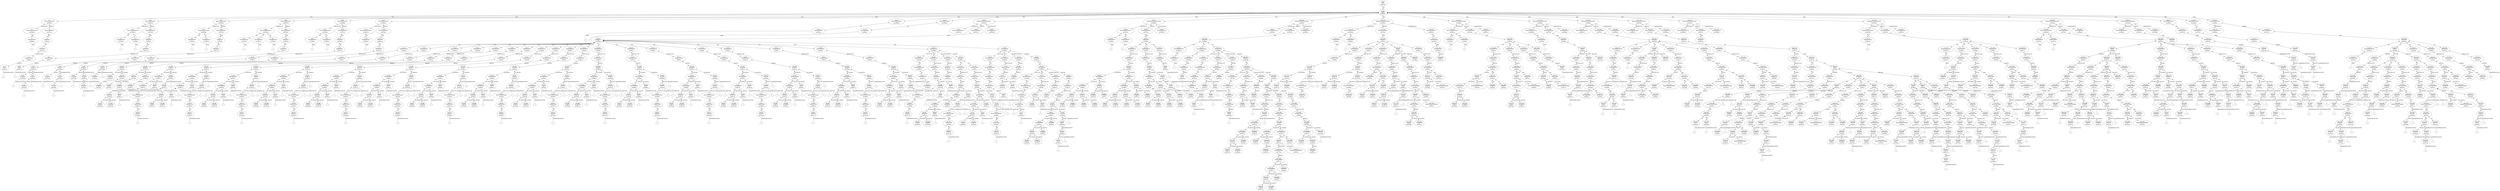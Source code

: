 digraph "G./chess.C.dot" {
"0x81b6600"[label="4:5\nSgInitializedName\n1\n0x81b6600\n" ];
"0x81b6600" -> "0x81b6600__initptr__null"[label="initptr" dir=none ];
"0x81b6600__initptr__null"[label="" shape=diamond ];
"0x42bedb90"[label="3:6\nSgFunctionParameterList\n1\n0x42bedb90\n" ];
"0x42bedb90" -> "0x81b6600"[label="*[0]" dir=both ];
"0x8285c08"[label="11:12\nSgIntVal\n1\n0x8285c08\n" ];
"0x8285c08" -> "0x8285c08__originalExpressionTree__null"[label="originalExpressionTree" dir=none ];
"0x8285c08__originalExpressionTree__null"[label="" shape=diamond ];
"0x82f00e4"[label="10:13\nSgExpressionRoot\n1\n0x82f00e4\n" ];
"0x82f00e4" -> "0x8285c08"[label="operand_i" dir=both ];
"0x82e71b0"[label="9:14\nSgReturnStmt\n1\n0x82e71b0\n" ];
"0x82e71b0" -> "0x82f00e4"[label="expression_root" dir=both ];
"0x82b0ca8"[label="8:15\nSgBasicBlock\n1\n0x82b0ca8\n" ];
"0x82b0ca8" -> "0x82e71b0"[label="*[0]" dir=both ];
"0x8276140"[label="7:16\nSgFunctionDefinition\n1\n0x8276140\n" ];
"0x8276140" -> "0x82b0ca8"[label="body" dir=both ];
"0x42b982f4"[label="2:17\nSgFunctionDeclaration\n2\n0x42b982f4\n" ];
"0x42b982f4" -> "0x42bedb90"[label="parameterList" dir=both ];
"0x42b982f4" -> "0x8276140"[label="definition" dir=both ];
"0x81b6658"[label="20:21\nSgInitializedName\n1\n0x81b6658\n" ];
"0x81b6658" -> "0x81b6658__initptr__null"[label="initptr" dir=none ];
"0x81b6658__initptr__null"[label="" shape=diamond ];
"0x81b66b0"[label="22:23\nSgInitializedName\n1\n0x81b66b0\n" ];
"0x81b66b0" -> "0x81b66b0__initptr__null"[label="initptr" dir=none ];
"0x81b66b0__initptr__null"[label="" shape=diamond ];
"0x42bedc78"[label="19:24\nSgFunctionParameterList\n2\n0x42bedc78\n" ];
"0x42bedc78" -> "0x81b6658"[label="*[0]" dir=both ];
"0x42bedc78" -> "0x81b66b0"[label="*[1]" dir=both ];
"0x8285c3c"[label="29:30\nSgIntVal\n1\n0x8285c3c\n" ];
"0x8285c3c" -> "0x8285c3c__originalExpressionTree__null"[label="originalExpressionTree" dir=none ];
"0x8285c3c__originalExpressionTree__null"[label="" shape=diamond ];
"0x82f0118"[label="28:31\nSgExpressionRoot\n1\n0x82f0118\n" ];
"0x82f0118" -> "0x8285c3c"[label="operand_i" dir=both ];
"0x82e71d4"[label="27:32\nSgReturnStmt\n1\n0x82e71d4\n" ];
"0x82e71d4" -> "0x82f0118"[label="expression_root" dir=both ];
"0x82b0cd0"[label="26:33\nSgBasicBlock\n1\n0x82b0cd0\n" ];
"0x82b0cd0" -> "0x82e71d4"[label="*[0]" dir=both ];
"0x8276168"[label="25:34\nSgFunctionDefinition\n1\n0x8276168\n" ];
"0x8276168" -> "0x82b0cd0"[label="body" dir=both ];
"0x42b98450"[label="18:35\nSgFunctionDeclaration\n2\n0x42b98450\n" ];
"0x42b98450" -> "0x42bedc78"[label="parameterList" dir=both ];
"0x42b98450" -> "0x8276168"[label="definition" dir=both ];
"0x81b6708"[label="38:39\nSgInitializedName\n1\n0x81b6708\n" ];
"0x81b6708" -> "0x81b6708__initptr__null"[label="initptr" dir=none ];
"0x81b6708__initptr__null"[label="" shape=diamond ];
"0x81b6760"[label="40:41\nSgInitializedName\n1\n0x81b6760\n" ];
"0x81b6760" -> "0x81b6760__initptr__null"[label="initptr" dir=none ];
"0x81b6760__initptr__null"[label="" shape=diamond ];
"0x42bedd60"[label="37:42\nSgFunctionParameterList\n2\n0x42bedd60\n" ];
"0x42bedd60" -> "0x81b6708"[label="*[0]" dir=both ];
"0x42bedd60" -> "0x81b6760"[label="*[1]" dir=both ];
"0x837bad8"[label="48:49\nSgStringVal\n1\n0x837bad8\n" ];
"0x837bad8" -> "0x837bad8__originalExpressionTree__null"[label="originalExpressionTree" dir=none ];
"0x837bad8__originalExpressionTree__null"[label="" shape=diamond ];
"0x837bb08"[label="51:52\nSgStringVal\n1\n0x837bb08\n" ];
"0x837bb08" -> "0x837bb08__originalExpressionTree__null"[label="originalExpressionTree" dir=none ];
"0x837bb08__originalExpressionTree__null"[label="" shape=diamond ];
"0x8309a64"[label="50:53\nSgCastExp\n2\n0x8309a64\n" ];
"0x8309a64" -> "0x837bb08"[label="operand_i" dir=both ];
"0x8309a64" -> "0x8309a64__originalExpressionTree__null"[label="originalExpressionTree" dir=none ];
"0x8309a64__originalExpressionTree__null"[label="" shape=diamond ];
"0x8309a28"[label="47:54\nSgCastExp\n2\n0x8309a28\n" ];
"0x8309a28" -> "0x837bad8"[label="operand_i" dir=both ];
"0x8309a28" -> "0x8309a64"[label="originalExpressionTree" dir=both ];
"0x82f014c"[label="46:55\nSgExpressionRoot\n1\n0x82f014c\n" ];
"0x82f014c" -> "0x8309a28"[label="operand_i" dir=both ];
"0x82e71f8"[label="45:56\nSgReturnStmt\n1\n0x82e71f8\n" ];
"0x82e71f8" -> "0x82f014c"[label="expression_root" dir=both ];
"0x82b0cf8"[label="44:57\nSgBasicBlock\n1\n0x82b0cf8\n" ];
"0x82b0cf8" -> "0x82e71f8"[label="*[0]" dir=both ];
"0x8276190"[label="43:58\nSgFunctionDefinition\n1\n0x8276190\n" ];
"0x8276190" -> "0x82b0cf8"[label="body" dir=both ];
"0x42b985ac"[label="36:59\nSgFunctionDeclaration\n2\n0x42b985ac\n" ];
"0x42b985ac" -> "0x42bedd60"[label="parameterList" dir=both ];
"0x42b985ac" -> "0x8276190"[label="definition" dir=both ];
"0x81b67b8"[label="62:63\nSgInitializedName\n1\n0x81b67b8\n" ];
"0x81b67b8" -> "0x81b67b8__initptr__null"[label="initptr" dir=none ];
"0x81b67b8__initptr__null"[label="" shape=diamond ];
"0x81b6810"[label="64:65\nSgInitializedName\n1\n0x81b6810\n" ];
"0x81b6810" -> "0x81b6810__initptr__null"[label="initptr" dir=none ];
"0x81b6810__initptr__null"[label="" shape=diamond ];
"0x81b6868"[label="66:67\nSgInitializedName\n1\n0x81b6868\n" ];
"0x81b6868" -> "0x81b6868__initptr__null"[label="initptr" dir=none ];
"0x81b6868__initptr__null"[label="" shape=diamond ];
"0x42bede48"[label="61:68\nSgFunctionParameterList\n3\n0x42bede48\n" ];
"0x42bede48" -> "0x81b67b8"[label="*[0]" dir=both ];
"0x42bede48" -> "0x81b6810"[label="*[1]" dir=both ];
"0x42bede48" -> "0x81b6868"[label="*[2]" dir=both ];
"0x837bb38"[label="74:75\nSgStringVal\n1\n0x837bb38\n" ];
"0x837bb38" -> "0x837bb38__originalExpressionTree__null"[label="originalExpressionTree" dir=none ];
"0x837bb38__originalExpressionTree__null"[label="" shape=diamond ];
"0x837bb68"[label="77:78\nSgStringVal\n1\n0x837bb68\n" ];
"0x837bb68" -> "0x837bb68__originalExpressionTree__null"[label="originalExpressionTree" dir=none ];
"0x837bb68__originalExpressionTree__null"[label="" shape=diamond ];
"0x8309adc"[label="76:79\nSgCastExp\n2\n0x8309adc\n" ];
"0x8309adc" -> "0x837bb68"[label="operand_i" dir=both ];
"0x8309adc" -> "0x8309adc__originalExpressionTree__null"[label="originalExpressionTree" dir=none ];
"0x8309adc__originalExpressionTree__null"[label="" shape=diamond ];
"0x8309aa0"[label="73:80\nSgCastExp\n2\n0x8309aa0\n" ];
"0x8309aa0" -> "0x837bb38"[label="operand_i" dir=both ];
"0x8309aa0" -> "0x8309adc"[label="originalExpressionTree" dir=both ];
"0x82f0180"[label="72:81\nSgExpressionRoot\n1\n0x82f0180\n" ];
"0x82f0180" -> "0x8309aa0"[label="operand_i" dir=both ];
"0x82e721c"[label="71:82\nSgReturnStmt\n1\n0x82e721c\n" ];
"0x82e721c" -> "0x82f0180"[label="expression_root" dir=both ];
"0x82b0d20"[label="70:83\nSgBasicBlock\n1\n0x82b0d20\n" ];
"0x82b0d20" -> "0x82e721c"[label="*[0]" dir=both ];
"0x82761b8"[label="69:84\nSgFunctionDefinition\n1\n0x82761b8\n" ];
"0x82761b8" -> "0x82b0d20"[label="body" dir=both ];
"0x42b98708"[label="60:85\nSgFunctionDeclaration\n2\n0x42b98708\n" ];
"0x42b98708" -> "0x42bede48"[label="parameterList" dir=both ];
"0x42b98708" -> "0x82761b8"[label="definition" dir=both ];
"0x81b68c0"[label="88:89\nSgInitializedName\n1\n0x81b68c0\n" ];
"0x81b68c0" -> "0x81b68c0__initptr__null"[label="initptr" dir=none ];
"0x81b68c0__initptr__null"[label="" shape=diamond ];
"0x81b6918"[label="90:91\nSgInitializedName\n1\n0x81b6918\n" ];
"0x81b6918" -> "0x81b6918__initptr__null"[label="initptr" dir=none ];
"0x81b6918__initptr__null"[label="" shape=diamond ];
"0x42bedf30"[label="87:92\nSgFunctionParameterList\n2\n0x42bedf30\n" ];
"0x42bedf30" -> "0x81b68c0"[label="*[0]" dir=both ];
"0x42bedf30" -> "0x81b6918"[label="*[1]" dir=both ];
"0x837bb98"[label="98:99\nSgStringVal\n1\n0x837bb98\n" ];
"0x837bb98" -> "0x837bb98__originalExpressionTree__null"[label="originalExpressionTree" dir=none ];
"0x837bb98__originalExpressionTree__null"[label="" shape=diamond ];
"0x837bbc8"[label="101:102\nSgStringVal\n1\n0x837bbc8\n" ];
"0x837bbc8" -> "0x837bbc8__originalExpressionTree__null"[label="originalExpressionTree" dir=none ];
"0x837bbc8__originalExpressionTree__null"[label="" shape=diamond ];
"0x8309b54"[label="100:103\nSgCastExp\n2\n0x8309b54\n" ];
"0x8309b54" -> "0x837bbc8"[label="operand_i" dir=both ];
"0x8309b54" -> "0x8309b54__originalExpressionTree__null"[label="originalExpressionTree" dir=none ];
"0x8309b54__originalExpressionTree__null"[label="" shape=diamond ];
"0x8309b18"[label="97:104\nSgCastExp\n2\n0x8309b18\n" ];
"0x8309b18" -> "0x837bb98"[label="operand_i" dir=both ];
"0x8309b18" -> "0x8309b54"[label="originalExpressionTree" dir=both ];
"0x82f01b4"[label="96:105\nSgExpressionRoot\n1\n0x82f01b4\n" ];
"0x82f01b4" -> "0x8309b18"[label="operand_i" dir=both ];
"0x82e7240"[label="95:106\nSgReturnStmt\n1\n0x82e7240\n" ];
"0x82e7240" -> "0x82f01b4"[label="expression_root" dir=both ];
"0x82b0d48"[label="94:107\nSgBasicBlock\n1\n0x82b0d48\n" ];
"0x82b0d48" -> "0x82e7240"[label="*[0]" dir=both ];
"0x82761e0"[label="93:108\nSgFunctionDefinition\n1\n0x82761e0\n" ];
"0x82761e0" -> "0x82b0d48"[label="body" dir=both ];
"0x42b98864"[label="86:109\nSgFunctionDeclaration\n2\n0x42b98864\n" ];
"0x42b98864" -> "0x42bedf30"[label="parameterList" dir=both ];
"0x42b98864" -> "0x82761e0"[label="definition" dir=both ];
"0x81b6970"[label="112:113\nSgInitializedName\n1\n0x81b6970\n" ];
"0x81b6970" -> "0x81b6970__initptr__null"[label="initptr" dir=none ];
"0x81b6970__initptr__null"[label="" shape=diamond ];
"0x42bee018"[label="111:114\nSgFunctionParameterList\n1\n0x42bee018\n" ];
"0x42bee018" -> "0x81b6970"[label="*[0]" dir=both ];
"0x82a50a4"[label="120:121\nSgVarRefExp\n0\n0x82a50a4\n" ];
"0x8309b90"[label="119:122\nSgCastExp\n2\n0x8309b90\n" ];
"0x8309b90" -> "0x82a50a4"[label="operand_i" dir=both ];
"0x8309b90" -> "0x8309b90__originalExpressionTree__null"[label="originalExpressionTree" dir=none ];
"0x8309b90__originalExpressionTree__null"[label="" shape=diamond ];
"0x82f01e8"[label="118:123\nSgExpressionRoot\n1\n0x82f01e8\n" ];
"0x82f01e8" -> "0x8309b90"[label="operand_i" dir=both ];
"0x82e7264"[label="117:124\nSgReturnStmt\n1\n0x82e7264\n" ];
"0x82e7264" -> "0x82f01e8"[label="expression_root" dir=both ];
"0x82b0d70"[label="116:125\nSgBasicBlock\n1\n0x82b0d70\n" ];
"0x82b0d70" -> "0x82e7264"[label="*[0]" dir=both ];
"0x8276208"[label="115:126\nSgFunctionDefinition\n1\n0x8276208\n" ];
"0x8276208" -> "0x82b0d70"[label="body" dir=both ];
"0x42b989c0"[label="110:127\nSgFunctionDeclaration\n2\n0x42b989c0\n" ];
"0x42b989c0" -> "0x42bee018"[label="parameterList" dir=both ];
"0x42b989c0" -> "0x8276208"[label="definition" dir=both ];
"0x81b69c8"[label="129:130\nSgInitializedName\n1\n0x81b69c8\n" ];
"0x81b69c8" -> "0x81b69c8__initptr__null"[label="initptr" dir=none ];
"0x81b69c8__initptr__null"[label="" shape=diamond ];
"0x42d9b990"[label="128:131\nSgVariableDeclaration\n1\n0x42d9b990\n" ];
"0x42d9b990" -> "0x81b69c8"[label="*[0]" dir=both ];
"0x81b6a20"[label="133:134\nSgInitializedName\n1\n0x81b6a20\n" ];
"0x81b6a20" -> "0x81b6a20__initptr__null"[label="initptr" dir=none ];
"0x81b6a20__initptr__null"[label="" shape=diamond ];
"0x42d9ba84"[label="132:135\nSgVariableDeclaration\n1\n0x42d9ba84\n" ];
"0x42d9ba84" -> "0x81b6a20"[label="*[0]" dir=both ];
"0x42bee100"[label="137:138\nSgFunctionParameterList\n0\n0x42bee100\n" ];
"0x82a50d0"[label="144:145\nSgVarRefExp\n0\n0x82a50d0\n" ];
"0x82a50fc"[label="147:148\nSgVarRefExp\n0\n0x82a50fc\n" ];
"0x8389c50"[label="146:149\nSgAddressOfOp\n1\n0x8389c50\n" ];
"0x8389c50" -> "0x82a50fc"[label="operand_i" dir=both ];
"0x836cb24"[label="143:150\nSgAssignOp\n2\n0x836cb24\n" ];
"0x836cb24" -> "0x82a50d0"[label="lhs_operand_i" dir=both ];
"0x836cb24" -> "0x8389c50"[label="rhs_operand_i" dir=both ];
"0x82f021c"[label="142:151\nSgExpressionRoot\n1\n0x82f021c\n" ];
"0x82f021c" -> "0x836cb24"[label="operand_i" dir=both ];
"0x834edfc"[label="141:152\nSgExprStatement\n1\n0x834edfc\n" ];
"0x834edfc" -> "0x82f021c"[label="expression_root" dir=both ];
"0x8318310"[label="157:158\nSgThisExp\n0\n0x8318310\n" ];
"0x82a5128"[label="159:160\nSgVarRefExp\n0\n0x82a5128\n" ];
"0x8323eb4"[label="156:161\nSgArrowExp\n2\n0x8323eb4\n" ];
"0x8323eb4" -> "0x8318310"[label="lhs_operand_i" dir=both ];
"0x8323eb4" -> "0x82a5128"[label="rhs_operand_i" dir=both ];
"0x82a5154"[label="163:164\nSgVarRefExp\n0\n0x82a5154\n" ];
"0x8389c84"[label="162:165\nSgAddressOfOp\n1\n0x8389c84\n" ];
"0x8389c84" -> "0x82a5154"[label="operand_i" dir=both ];
"0x836cb58"[label="155:166\nSgAssignOp\n2\n0x836cb58\n" ];
"0x836cb58" -> "0x8323eb4"[label="lhs_operand_i" dir=both ];
"0x836cb58" -> "0x8389c84"[label="rhs_operand_i" dir=both ];
"0x82f0250"[label="154:167\nSgExpressionRoot\n1\n0x82f0250\n" ];
"0x82f0250" -> "0x836cb58"[label="operand_i" dir=both ];
"0x834ee20"[label="153:168\nSgExprStatement\n1\n0x834ee20\n" ];
"0x834ee20" -> "0x82f0250"[label="expression_root" dir=both ];
"0x8318340"[label="175:176\nSgThisExp\n0\n0x8318340\n" ];
"0x82a5180"[label="177:178\nSgVarRefExp\n0\n0x82a5180\n" ];
"0x8323ee8"[label="174:179\nSgArrowExp\n2\n0x8323ee8\n" ];
"0x8323ee8" -> "0x8318340"[label="lhs_operand_i" dir=both ];
"0x8323ee8" -> "0x82a5180"[label="rhs_operand_i" dir=both ];
"0x8285c70"[label="180:181\nSgIntVal\n1\n0x8285c70\n" ];
"0x8285c70" -> "0x8285c70__originalExpressionTree__null"[label="originalExpressionTree" dir=none ];
"0x8285c70__originalExpressionTree__null"[label="" shape=diamond ];
"0x8396778"[label="173:182\nSgPntrArrRefExp\n2\n0x8396778\n" ];
"0x8396778" -> "0x8323ee8"[label="lhs_operand_i" dir=both ];
"0x8396778" -> "0x8285c70"[label="rhs_operand_i" dir=both ];
"0x8285ca4"[label="183:184\nSgIntVal\n1\n0x8285ca4\n" ];
"0x8285ca4" -> "0x8285ca4__originalExpressionTree__null"[label="originalExpressionTree" dir=none ];
"0x8285ca4__originalExpressionTree__null"[label="" shape=diamond ];
"0x83967ac"[label="172:185\nSgPntrArrRefExp\n2\n0x83967ac\n" ];
"0x83967ac" -> "0x8396778"[label="lhs_operand_i" dir=both ];
"0x83967ac" -> "0x8285ca4"[label="rhs_operand_i" dir=both ];
"0x8330dc8"[label="190:191\nSgEnumVal\n1\n0x8330dc8\n" ];
"0x8330dc8" -> "0x8330dc8__originalExpressionTree__null"[label="originalExpressionTree" dir=none ];
"0x8330dc8__originalExpressionTree__null"[label="" shape=diamond ];
"0x82cd5f8"[label="189:192\nSgExprListExp\n1\n0x82cd5f8\n" ];
"0x82cd5f8" -> "0x8330dc8"[label="*[0]" dir=both ];
"0x82d8240"[label="188:193\nSgConstructorInitializer\n1\n0x82d8240\n" ];
"0x82d8240" -> "0x82cd5f8"[label="args" dir=both ];
"0x83a32c0"[label="187:194\nSgNewExp\n3\n0x83a32c0\n" ];
"0x83a32c0" -> "0x83a32c0__placement_args__null"[label="placement_args" dir=none ];
"0x83a32c0__placement_args__null"[label="" shape=diamond ];
"0x83a32c0" -> "0x82d8240"[label="constructor_args" dir=both ];
"0x83a32c0" -> "0x83a32c0__builtin_args__null"[label="builtin_args" dir=none ];
"0x83a32c0__builtin_args__null"[label="" shape=diamond ];
"0x8309bcc"[label="186:195\nSgCastExp\n2\n0x8309bcc\n" ];
"0x8309bcc" -> "0x83a32c0"[label="operand_i" dir=both ];
"0x8309bcc" -> "0x8309bcc__originalExpressionTree__null"[label="originalExpressionTree" dir=none ];
"0x8309bcc__originalExpressionTree__null"[label="" shape=diamond ];
"0x836cb8c"[label="171:196\nSgAssignOp\n2\n0x836cb8c\n" ];
"0x836cb8c" -> "0x83967ac"[label="lhs_operand_i" dir=both ];
"0x836cb8c" -> "0x8309bcc"[label="rhs_operand_i" dir=both ];
"0x82f0284"[label="170:197\nSgExpressionRoot\n1\n0x82f0284\n" ];
"0x82f0284" -> "0x836cb8c"[label="operand_i" dir=both ];
"0x834ee44"[label="169:198\nSgExprStatement\n1\n0x834ee44\n" ];
"0x834ee44" -> "0x82f0284"[label="expression_root" dir=both ];
"0x8318370"[label="205:206\nSgThisExp\n0\n0x8318370\n" ];
"0x82a51ac"[label="207:208\nSgVarRefExp\n0\n0x82a51ac\n" ];
"0x8323f1c"[label="204:209\nSgArrowExp\n2\n0x8323f1c\n" ];
"0x8323f1c" -> "0x8318370"[label="lhs_operand_i" dir=both ];
"0x8323f1c" -> "0x82a51ac"[label="rhs_operand_i" dir=both ];
"0x8285cd8"[label="210:211\nSgIntVal\n1\n0x8285cd8\n" ];
"0x8285cd8" -> "0x8285cd8__originalExpressionTree__null"[label="originalExpressionTree" dir=none ];
"0x8285cd8__originalExpressionTree__null"[label="" shape=diamond ];
"0x83967e0"[label="203:212\nSgPntrArrRefExp\n2\n0x83967e0\n" ];
"0x83967e0" -> "0x8323f1c"[label="lhs_operand_i" dir=both ];
"0x83967e0" -> "0x8285cd8"[label="rhs_operand_i" dir=both ];
"0x8285d0c"[label="213:214\nSgIntVal\n1\n0x8285d0c\n" ];
"0x8285d0c" -> "0x8285d0c__originalExpressionTree__null"[label="originalExpressionTree" dir=none ];
"0x8285d0c__originalExpressionTree__null"[label="" shape=diamond ];
"0x8396814"[label="202:215\nSgPntrArrRefExp\n2\n0x8396814\n" ];
"0x8396814" -> "0x83967e0"[label="lhs_operand_i" dir=both ];
"0x8396814" -> "0x8285d0c"[label="rhs_operand_i" dir=both ];
"0x8330e10"[label="220:221\nSgEnumVal\n1\n0x8330e10\n" ];
"0x8330e10" -> "0x8330e10__originalExpressionTree__null"[label="originalExpressionTree" dir=none ];
"0x8330e10__originalExpressionTree__null"[label="" shape=diamond ];
"0x82cd624"[label="219:222\nSgExprListExp\n1\n0x82cd624\n" ];
"0x82cd624" -> "0x8330e10"[label="*[0]" dir=both ];
"0x82d827c"[label="218:223\nSgConstructorInitializer\n1\n0x82d827c\n" ];
"0x82d827c" -> "0x82cd624"[label="args" dir=both ];
"0x83a3300"[label="217:224\nSgNewExp\n3\n0x83a3300\n" ];
"0x83a3300" -> "0x83a3300__placement_args__null"[label="placement_args" dir=none ];
"0x83a3300__placement_args__null"[label="" shape=diamond ];
"0x83a3300" -> "0x82d827c"[label="constructor_args" dir=both ];
"0x83a3300" -> "0x83a3300__builtin_args__null"[label="builtin_args" dir=none ];
"0x83a3300__builtin_args__null"[label="" shape=diamond ];
"0x8309c08"[label="216:225\nSgCastExp\n2\n0x8309c08\n" ];
"0x8309c08" -> "0x83a3300"[label="operand_i" dir=both ];
"0x8309c08" -> "0x8309c08__originalExpressionTree__null"[label="originalExpressionTree" dir=none ];
"0x8309c08__originalExpressionTree__null"[label="" shape=diamond ];
"0x836cbc0"[label="201:226\nSgAssignOp\n2\n0x836cbc0\n" ];
"0x836cbc0" -> "0x8396814"[label="lhs_operand_i" dir=both ];
"0x836cbc0" -> "0x8309c08"[label="rhs_operand_i" dir=both ];
"0x82f02b8"[label="200:227\nSgExpressionRoot\n1\n0x82f02b8\n" ];
"0x82f02b8" -> "0x836cbc0"[label="operand_i" dir=both ];
"0x834ee68"[label="199:228\nSgExprStatement\n1\n0x834ee68\n" ];
"0x834ee68" -> "0x82f02b8"[label="expression_root" dir=both ];
"0x83183a0"[label="235:236\nSgThisExp\n0\n0x83183a0\n" ];
"0x82a51d8"[label="237:238\nSgVarRefExp\n0\n0x82a51d8\n" ];
"0x8323f50"[label="234:239\nSgArrowExp\n2\n0x8323f50\n" ];
"0x8323f50" -> "0x83183a0"[label="lhs_operand_i" dir=both ];
"0x8323f50" -> "0x82a51d8"[label="rhs_operand_i" dir=both ];
"0x8285d40"[label="240:241\nSgIntVal\n1\n0x8285d40\n" ];
"0x8285d40" -> "0x8285d40__originalExpressionTree__null"[label="originalExpressionTree" dir=none ];
"0x8285d40__originalExpressionTree__null"[label="" shape=diamond ];
"0x8396848"[label="233:242\nSgPntrArrRefExp\n2\n0x8396848\n" ];
"0x8396848" -> "0x8323f50"[label="lhs_operand_i" dir=both ];
"0x8396848" -> "0x8285d40"[label="rhs_operand_i" dir=both ];
"0x8285d74"[label="243:244\nSgIntVal\n1\n0x8285d74\n" ];
"0x8285d74" -> "0x8285d74__originalExpressionTree__null"[label="originalExpressionTree" dir=none ];
"0x8285d74__originalExpressionTree__null"[label="" shape=diamond ];
"0x839687c"[label="232:245\nSgPntrArrRefExp\n2\n0x839687c\n" ];
"0x839687c" -> "0x8396848"[label="lhs_operand_i" dir=both ];
"0x839687c" -> "0x8285d74"[label="rhs_operand_i" dir=both ];
"0x8330e58"[label="250:251\nSgEnumVal\n1\n0x8330e58\n" ];
"0x8330e58" -> "0x8330e58__originalExpressionTree__null"[label="originalExpressionTree" dir=none ];
"0x8330e58__originalExpressionTree__null"[label="" shape=diamond ];
"0x82cd650"[label="249:252\nSgExprListExp\n1\n0x82cd650\n" ];
"0x82cd650" -> "0x8330e58"[label="*[0]" dir=both ];
"0x82d82b8"[label="248:253\nSgConstructorInitializer\n1\n0x82d82b8\n" ];
"0x82d82b8" -> "0x82cd650"[label="args" dir=both ];
"0x83a3340"[label="247:254\nSgNewExp\n3\n0x83a3340\n" ];
"0x83a3340" -> "0x83a3340__placement_args__null"[label="placement_args" dir=none ];
"0x83a3340__placement_args__null"[label="" shape=diamond ];
"0x83a3340" -> "0x82d82b8"[label="constructor_args" dir=both ];
"0x83a3340" -> "0x83a3340__builtin_args__null"[label="builtin_args" dir=none ];
"0x83a3340__builtin_args__null"[label="" shape=diamond ];
"0x8309c44"[label="246:255\nSgCastExp\n2\n0x8309c44\n" ];
"0x8309c44" -> "0x83a3340"[label="operand_i" dir=both ];
"0x8309c44" -> "0x8309c44__originalExpressionTree__null"[label="originalExpressionTree" dir=none ];
"0x8309c44__originalExpressionTree__null"[label="" shape=diamond ];
"0x836cbf4"[label="231:256\nSgAssignOp\n2\n0x836cbf4\n" ];
"0x836cbf4" -> "0x839687c"[label="lhs_operand_i" dir=both ];
"0x836cbf4" -> "0x8309c44"[label="rhs_operand_i" dir=both ];
"0x82f02ec"[label="230:257\nSgExpressionRoot\n1\n0x82f02ec\n" ];
"0x82f02ec" -> "0x836cbf4"[label="operand_i" dir=both ];
"0x834ee8c"[label="229:258\nSgExprStatement\n1\n0x834ee8c\n" ];
"0x834ee8c" -> "0x82f02ec"[label="expression_root" dir=both ];
"0x83183d0"[label="265:266\nSgThisExp\n0\n0x83183d0\n" ];
"0x82a5204"[label="267:268\nSgVarRefExp\n0\n0x82a5204\n" ];
"0x8323f84"[label="264:269\nSgArrowExp\n2\n0x8323f84\n" ];
"0x8323f84" -> "0x83183d0"[label="lhs_operand_i" dir=both ];
"0x8323f84" -> "0x82a5204"[label="rhs_operand_i" dir=both ];
"0x8285da8"[label="270:271\nSgIntVal\n1\n0x8285da8\n" ];
"0x8285da8" -> "0x8285da8__originalExpressionTree__null"[label="originalExpressionTree" dir=none ];
"0x8285da8__originalExpressionTree__null"[label="" shape=diamond ];
"0x83968b0"[label="263:272\nSgPntrArrRefExp\n2\n0x83968b0\n" ];
"0x83968b0" -> "0x8323f84"[label="lhs_operand_i" dir=both ];
"0x83968b0" -> "0x8285da8"[label="rhs_operand_i" dir=both ];
"0x8285ddc"[label="273:274\nSgIntVal\n1\n0x8285ddc\n" ];
"0x8285ddc" -> "0x8285ddc__originalExpressionTree__null"[label="originalExpressionTree" dir=none ];
"0x8285ddc__originalExpressionTree__null"[label="" shape=diamond ];
"0x83968e4"[label="262:275\nSgPntrArrRefExp\n2\n0x83968e4\n" ];
"0x83968e4" -> "0x83968b0"[label="lhs_operand_i" dir=both ];
"0x83968e4" -> "0x8285ddc"[label="rhs_operand_i" dir=both ];
"0x8330ea0"[label="280:281\nSgEnumVal\n1\n0x8330ea0\n" ];
"0x8330ea0" -> "0x8330ea0__originalExpressionTree__null"[label="originalExpressionTree" dir=none ];
"0x8330ea0__originalExpressionTree__null"[label="" shape=diamond ];
"0x82cd67c"[label="279:282\nSgExprListExp\n1\n0x82cd67c\n" ];
"0x82cd67c" -> "0x8330ea0"[label="*[0]" dir=both ];
"0x82d82f4"[label="278:283\nSgConstructorInitializer\n1\n0x82d82f4\n" ];
"0x82d82f4" -> "0x82cd67c"[label="args" dir=both ];
"0x83a3380"[label="277:284\nSgNewExp\n3\n0x83a3380\n" ];
"0x83a3380" -> "0x83a3380__placement_args__null"[label="placement_args" dir=none ];
"0x83a3380__placement_args__null"[label="" shape=diamond ];
"0x83a3380" -> "0x82d82f4"[label="constructor_args" dir=both ];
"0x83a3380" -> "0x83a3380__builtin_args__null"[label="builtin_args" dir=none ];
"0x83a3380__builtin_args__null"[label="" shape=diamond ];
"0x8309c80"[label="276:285\nSgCastExp\n2\n0x8309c80\n" ];
"0x8309c80" -> "0x83a3380"[label="operand_i" dir=both ];
"0x8309c80" -> "0x8309c80__originalExpressionTree__null"[label="originalExpressionTree" dir=none ];
"0x8309c80__originalExpressionTree__null"[label="" shape=diamond ];
"0x836cc28"[label="261:286\nSgAssignOp\n2\n0x836cc28\n" ];
"0x836cc28" -> "0x83968e4"[label="lhs_operand_i" dir=both ];
"0x836cc28" -> "0x8309c80"[label="rhs_operand_i" dir=both ];
"0x82f0320"[label="260:287\nSgExpressionRoot\n1\n0x82f0320\n" ];
"0x82f0320" -> "0x836cc28"[label="operand_i" dir=both ];
"0x834eeb0"[label="259:288\nSgExprStatement\n1\n0x834eeb0\n" ];
"0x834eeb0" -> "0x82f0320"[label="expression_root" dir=both ];
"0x8318400"[label="295:296\nSgThisExp\n0\n0x8318400\n" ];
"0x82a5230"[label="297:298\nSgVarRefExp\n0\n0x82a5230\n" ];
"0x8323fb8"[label="294:299\nSgArrowExp\n2\n0x8323fb8\n" ];
"0x8323fb8" -> "0x8318400"[label="lhs_operand_i" dir=both ];
"0x8323fb8" -> "0x82a5230"[label="rhs_operand_i" dir=both ];
"0x8285e10"[label="300:301\nSgIntVal\n1\n0x8285e10\n" ];
"0x8285e10" -> "0x8285e10__originalExpressionTree__null"[label="originalExpressionTree" dir=none ];
"0x8285e10__originalExpressionTree__null"[label="" shape=diamond ];
"0x8396918"[label="293:302\nSgPntrArrRefExp\n2\n0x8396918\n" ];
"0x8396918" -> "0x8323fb8"[label="lhs_operand_i" dir=both ];
"0x8396918" -> "0x8285e10"[label="rhs_operand_i" dir=both ];
"0x8285e44"[label="303:304\nSgIntVal\n1\n0x8285e44\n" ];
"0x8285e44" -> "0x8285e44__originalExpressionTree__null"[label="originalExpressionTree" dir=none ];
"0x8285e44__originalExpressionTree__null"[label="" shape=diamond ];
"0x839694c"[label="292:305\nSgPntrArrRefExp\n2\n0x839694c\n" ];
"0x839694c" -> "0x8396918"[label="lhs_operand_i" dir=both ];
"0x839694c" -> "0x8285e44"[label="rhs_operand_i" dir=both ];
"0x8330ee8"[label="310:311\nSgEnumVal\n1\n0x8330ee8\n" ];
"0x8330ee8" -> "0x8330ee8__originalExpressionTree__null"[label="originalExpressionTree" dir=none ];
"0x8330ee8__originalExpressionTree__null"[label="" shape=diamond ];
"0x82cd6a8"[label="309:312\nSgExprListExp\n1\n0x82cd6a8\n" ];
"0x82cd6a8" -> "0x8330ee8"[label="*[0]" dir=both ];
"0x82d8330"[label="308:313\nSgConstructorInitializer\n1\n0x82d8330\n" ];
"0x82d8330" -> "0x82cd6a8"[label="args" dir=both ];
"0x83a33c0"[label="307:314\nSgNewExp\n3\n0x83a33c0\n" ];
"0x83a33c0" -> "0x83a33c0__placement_args__null"[label="placement_args" dir=none ];
"0x83a33c0__placement_args__null"[label="" shape=diamond ];
"0x83a33c0" -> "0x82d8330"[label="constructor_args" dir=both ];
"0x83a33c0" -> "0x83a33c0__builtin_args__null"[label="builtin_args" dir=none ];
"0x83a33c0__builtin_args__null"[label="" shape=diamond ];
"0x8309cbc"[label="306:315\nSgCastExp\n2\n0x8309cbc\n" ];
"0x8309cbc" -> "0x83a33c0"[label="operand_i" dir=both ];
"0x8309cbc" -> "0x8309cbc__originalExpressionTree__null"[label="originalExpressionTree" dir=none ];
"0x8309cbc__originalExpressionTree__null"[label="" shape=diamond ];
"0x836cc5c"[label="291:316\nSgAssignOp\n2\n0x836cc5c\n" ];
"0x836cc5c" -> "0x839694c"[label="lhs_operand_i" dir=both ];
"0x836cc5c" -> "0x8309cbc"[label="rhs_operand_i" dir=both ];
"0x82f0354"[label="290:317\nSgExpressionRoot\n1\n0x82f0354\n" ];
"0x82f0354" -> "0x836cc5c"[label="operand_i" dir=both ];
"0x834eed4"[label="289:318\nSgExprStatement\n1\n0x834eed4\n" ];
"0x834eed4" -> "0x82f0354"[label="expression_root" dir=both ];
"0x8318430"[label="325:326\nSgThisExp\n0\n0x8318430\n" ];
"0x82a525c"[label="327:328\nSgVarRefExp\n0\n0x82a525c\n" ];
"0x8323fec"[label="324:329\nSgArrowExp\n2\n0x8323fec\n" ];
"0x8323fec" -> "0x8318430"[label="lhs_operand_i" dir=both ];
"0x8323fec" -> "0x82a525c"[label="rhs_operand_i" dir=both ];
"0x8285e78"[label="330:331\nSgIntVal\n1\n0x8285e78\n" ];
"0x8285e78" -> "0x8285e78__originalExpressionTree__null"[label="originalExpressionTree" dir=none ];
"0x8285e78__originalExpressionTree__null"[label="" shape=diamond ];
"0x8396980"[label="323:332\nSgPntrArrRefExp\n2\n0x8396980\n" ];
"0x8396980" -> "0x8323fec"[label="lhs_operand_i" dir=both ];
"0x8396980" -> "0x8285e78"[label="rhs_operand_i" dir=both ];
"0x8285eac"[label="333:334\nSgIntVal\n1\n0x8285eac\n" ];
"0x8285eac" -> "0x8285eac__originalExpressionTree__null"[label="originalExpressionTree" dir=none ];
"0x8285eac__originalExpressionTree__null"[label="" shape=diamond ];
"0x83969b4"[label="322:335\nSgPntrArrRefExp\n2\n0x83969b4\n" ];
"0x83969b4" -> "0x8396980"[label="lhs_operand_i" dir=both ];
"0x83969b4" -> "0x8285eac"[label="rhs_operand_i" dir=both ];
"0x8330f30"[label="340:341\nSgEnumVal\n1\n0x8330f30\n" ];
"0x8330f30" -> "0x8330f30__originalExpressionTree__null"[label="originalExpressionTree" dir=none ];
"0x8330f30__originalExpressionTree__null"[label="" shape=diamond ];
"0x82cd6d4"[label="339:342\nSgExprListExp\n1\n0x82cd6d4\n" ];
"0x82cd6d4" -> "0x8330f30"[label="*[0]" dir=both ];
"0x82d836c"[label="338:343\nSgConstructorInitializer\n1\n0x82d836c\n" ];
"0x82d836c" -> "0x82cd6d4"[label="args" dir=both ];
"0x83a3400"[label="337:344\nSgNewExp\n3\n0x83a3400\n" ];
"0x83a3400" -> "0x83a3400__placement_args__null"[label="placement_args" dir=none ];
"0x83a3400__placement_args__null"[label="" shape=diamond ];
"0x83a3400" -> "0x82d836c"[label="constructor_args" dir=both ];
"0x83a3400" -> "0x83a3400__builtin_args__null"[label="builtin_args" dir=none ];
"0x83a3400__builtin_args__null"[label="" shape=diamond ];
"0x8309cf8"[label="336:345\nSgCastExp\n2\n0x8309cf8\n" ];
"0x8309cf8" -> "0x83a3400"[label="operand_i" dir=both ];
"0x8309cf8" -> "0x8309cf8__originalExpressionTree__null"[label="originalExpressionTree" dir=none ];
"0x8309cf8__originalExpressionTree__null"[label="" shape=diamond ];
"0x836cc90"[label="321:346\nSgAssignOp\n2\n0x836cc90\n" ];
"0x836cc90" -> "0x83969b4"[label="lhs_operand_i" dir=both ];
"0x836cc90" -> "0x8309cf8"[label="rhs_operand_i" dir=both ];
"0x82f0388"[label="320:347\nSgExpressionRoot\n1\n0x82f0388\n" ];
"0x82f0388" -> "0x836cc90"[label="operand_i" dir=both ];
"0x834eef8"[label="319:348\nSgExprStatement\n1\n0x834eef8\n" ];
"0x834eef8" -> "0x82f0388"[label="expression_root" dir=both ];
"0x8318460"[label="355:356\nSgThisExp\n0\n0x8318460\n" ];
"0x82a5288"[label="357:358\nSgVarRefExp\n0\n0x82a5288\n" ];
"0x8324020"[label="354:359\nSgArrowExp\n2\n0x8324020\n" ];
"0x8324020" -> "0x8318460"[label="lhs_operand_i" dir=both ];
"0x8324020" -> "0x82a5288"[label="rhs_operand_i" dir=both ];
"0x8285ee0"[label="360:361\nSgIntVal\n1\n0x8285ee0\n" ];
"0x8285ee0" -> "0x8285ee0__originalExpressionTree__null"[label="originalExpressionTree" dir=none ];
"0x8285ee0__originalExpressionTree__null"[label="" shape=diamond ];
"0x83969e8"[label="353:362\nSgPntrArrRefExp\n2\n0x83969e8\n" ];
"0x83969e8" -> "0x8324020"[label="lhs_operand_i" dir=both ];
"0x83969e8" -> "0x8285ee0"[label="rhs_operand_i" dir=both ];
"0x8285f14"[label="363:364\nSgIntVal\n1\n0x8285f14\n" ];
"0x8285f14" -> "0x8285f14__originalExpressionTree__null"[label="originalExpressionTree" dir=none ];
"0x8285f14__originalExpressionTree__null"[label="" shape=diamond ];
"0x8396a1c"[label="352:365\nSgPntrArrRefExp\n2\n0x8396a1c\n" ];
"0x8396a1c" -> "0x83969e8"[label="lhs_operand_i" dir=both ];
"0x8396a1c" -> "0x8285f14"[label="rhs_operand_i" dir=both ];
"0x8330f78"[label="370:371\nSgEnumVal\n1\n0x8330f78\n" ];
"0x8330f78" -> "0x8330f78__originalExpressionTree__null"[label="originalExpressionTree" dir=none ];
"0x8330f78__originalExpressionTree__null"[label="" shape=diamond ];
"0x82cd700"[label="369:372\nSgExprListExp\n1\n0x82cd700\n" ];
"0x82cd700" -> "0x8330f78"[label="*[0]" dir=both ];
"0x82d83a8"[label="368:373\nSgConstructorInitializer\n1\n0x82d83a8\n" ];
"0x82d83a8" -> "0x82cd700"[label="args" dir=both ];
"0x83a3440"[label="367:374\nSgNewExp\n3\n0x83a3440\n" ];
"0x83a3440" -> "0x83a3440__placement_args__null"[label="placement_args" dir=none ];
"0x83a3440__placement_args__null"[label="" shape=diamond ];
"0x83a3440" -> "0x82d83a8"[label="constructor_args" dir=both ];
"0x83a3440" -> "0x83a3440__builtin_args__null"[label="builtin_args" dir=none ];
"0x83a3440__builtin_args__null"[label="" shape=diamond ];
"0x8309d34"[label="366:375\nSgCastExp\n2\n0x8309d34\n" ];
"0x8309d34" -> "0x83a3440"[label="operand_i" dir=both ];
"0x8309d34" -> "0x8309d34__originalExpressionTree__null"[label="originalExpressionTree" dir=none ];
"0x8309d34__originalExpressionTree__null"[label="" shape=diamond ];
"0x836ccc4"[label="351:376\nSgAssignOp\n2\n0x836ccc4\n" ];
"0x836ccc4" -> "0x8396a1c"[label="lhs_operand_i" dir=both ];
"0x836ccc4" -> "0x8309d34"[label="rhs_operand_i" dir=both ];
"0x82f03bc"[label="350:377\nSgExpressionRoot\n1\n0x82f03bc\n" ];
"0x82f03bc" -> "0x836ccc4"[label="operand_i" dir=both ];
"0x834ef1c"[label="349:378\nSgExprStatement\n1\n0x834ef1c\n" ];
"0x834ef1c" -> "0x82f03bc"[label="expression_root" dir=both ];
"0x8318490"[label="385:386\nSgThisExp\n0\n0x8318490\n" ];
"0x82a52b4"[label="387:388\nSgVarRefExp\n0\n0x82a52b4\n" ];
"0x8324054"[label="384:389\nSgArrowExp\n2\n0x8324054\n" ];
"0x8324054" -> "0x8318490"[label="lhs_operand_i" dir=both ];
"0x8324054" -> "0x82a52b4"[label="rhs_operand_i" dir=both ];
"0x8285f48"[label="390:391\nSgIntVal\n1\n0x8285f48\n" ];
"0x8285f48" -> "0x8285f48__originalExpressionTree__null"[label="originalExpressionTree" dir=none ];
"0x8285f48__originalExpressionTree__null"[label="" shape=diamond ];
"0x8396a50"[label="383:392\nSgPntrArrRefExp\n2\n0x8396a50\n" ];
"0x8396a50" -> "0x8324054"[label="lhs_operand_i" dir=both ];
"0x8396a50" -> "0x8285f48"[label="rhs_operand_i" dir=both ];
"0x8285f7c"[label="393:394\nSgIntVal\n1\n0x8285f7c\n" ];
"0x8285f7c" -> "0x8285f7c__originalExpressionTree__null"[label="originalExpressionTree" dir=none ];
"0x8285f7c__originalExpressionTree__null"[label="" shape=diamond ];
"0x8396a84"[label="382:395\nSgPntrArrRefExp\n2\n0x8396a84\n" ];
"0x8396a84" -> "0x8396a50"[label="lhs_operand_i" dir=both ];
"0x8396a84" -> "0x8285f7c"[label="rhs_operand_i" dir=both ];
"0x8330fc0"[label="400:401\nSgEnumVal\n1\n0x8330fc0\n" ];
"0x8330fc0" -> "0x8330fc0__originalExpressionTree__null"[label="originalExpressionTree" dir=none ];
"0x8330fc0__originalExpressionTree__null"[label="" shape=diamond ];
"0x82cd72c"[label="399:402\nSgExprListExp\n1\n0x82cd72c\n" ];
"0x82cd72c" -> "0x8330fc0"[label="*[0]" dir=both ];
"0x82d83e4"[label="398:403\nSgConstructorInitializer\n1\n0x82d83e4\n" ];
"0x82d83e4" -> "0x82cd72c"[label="args" dir=both ];
"0x83a3480"[label="397:404\nSgNewExp\n3\n0x83a3480\n" ];
"0x83a3480" -> "0x83a3480__placement_args__null"[label="placement_args" dir=none ];
"0x83a3480__placement_args__null"[label="" shape=diamond ];
"0x83a3480" -> "0x82d83e4"[label="constructor_args" dir=both ];
"0x83a3480" -> "0x83a3480__builtin_args__null"[label="builtin_args" dir=none ];
"0x83a3480__builtin_args__null"[label="" shape=diamond ];
"0x8309d70"[label="396:405\nSgCastExp\n2\n0x8309d70\n" ];
"0x8309d70" -> "0x83a3480"[label="operand_i" dir=both ];
"0x8309d70" -> "0x8309d70__originalExpressionTree__null"[label="originalExpressionTree" dir=none ];
"0x8309d70__originalExpressionTree__null"[label="" shape=diamond ];
"0x836ccf8"[label="381:406\nSgAssignOp\n2\n0x836ccf8\n" ];
"0x836ccf8" -> "0x8396a84"[label="lhs_operand_i" dir=both ];
"0x836ccf8" -> "0x8309d70"[label="rhs_operand_i" dir=both ];
"0x82f03f0"[label="380:407\nSgExpressionRoot\n1\n0x82f03f0\n" ];
"0x82f03f0" -> "0x836ccf8"[label="operand_i" dir=both ];
"0x834ef40"[label="379:408\nSgExprStatement\n1\n0x834ef40\n" ];
"0x834ef40" -> "0x82f03f0"[label="expression_root" dir=both ];
"0x83184c0"[label="415:416\nSgThisExp\n0\n0x83184c0\n" ];
"0x82a52e0"[label="417:418\nSgVarRefExp\n0\n0x82a52e0\n" ];
"0x8324088"[label="414:419\nSgArrowExp\n2\n0x8324088\n" ];
"0x8324088" -> "0x83184c0"[label="lhs_operand_i" dir=both ];
"0x8324088" -> "0x82a52e0"[label="rhs_operand_i" dir=both ];
"0x8285fb0"[label="420:421\nSgIntVal\n1\n0x8285fb0\n" ];
"0x8285fb0" -> "0x8285fb0__originalExpressionTree__null"[label="originalExpressionTree" dir=none ];
"0x8285fb0__originalExpressionTree__null"[label="" shape=diamond ];
"0x8396ab8"[label="413:422\nSgPntrArrRefExp\n2\n0x8396ab8\n" ];
"0x8396ab8" -> "0x8324088"[label="lhs_operand_i" dir=both ];
"0x8396ab8" -> "0x8285fb0"[label="rhs_operand_i" dir=both ];
"0x8285fe4"[label="423:424\nSgIntVal\n1\n0x8285fe4\n" ];
"0x8285fe4" -> "0x8285fe4__originalExpressionTree__null"[label="originalExpressionTree" dir=none ];
"0x8285fe4__originalExpressionTree__null"[label="" shape=diamond ];
"0x8396aec"[label="412:425\nSgPntrArrRefExp\n2\n0x8396aec\n" ];
"0x8396aec" -> "0x8396ab8"[label="lhs_operand_i" dir=both ];
"0x8396aec" -> "0x8285fe4"[label="rhs_operand_i" dir=both ];
"0x8331008"[label="430:431\nSgEnumVal\n1\n0x8331008\n" ];
"0x8331008" -> "0x8331008__originalExpressionTree__null"[label="originalExpressionTree" dir=none ];
"0x8331008__originalExpressionTree__null"[label="" shape=diamond ];
"0x82cd758"[label="429:432\nSgExprListExp\n1\n0x82cd758\n" ];
"0x82cd758" -> "0x8331008"[label="*[0]" dir=both ];
"0x82d8420"[label="428:433\nSgConstructorInitializer\n1\n0x82d8420\n" ];
"0x82d8420" -> "0x82cd758"[label="args" dir=both ];
"0x83a34c0"[label="427:434\nSgNewExp\n3\n0x83a34c0\n" ];
"0x83a34c0" -> "0x83a34c0__placement_args__null"[label="placement_args" dir=none ];
"0x83a34c0__placement_args__null"[label="" shape=diamond ];
"0x83a34c0" -> "0x82d8420"[label="constructor_args" dir=both ];
"0x83a34c0" -> "0x83a34c0__builtin_args__null"[label="builtin_args" dir=none ];
"0x83a34c0__builtin_args__null"[label="" shape=diamond ];
"0x8309dac"[label="426:435\nSgCastExp\n2\n0x8309dac\n" ];
"0x8309dac" -> "0x83a34c0"[label="operand_i" dir=both ];
"0x8309dac" -> "0x8309dac__originalExpressionTree__null"[label="originalExpressionTree" dir=none ];
"0x8309dac__originalExpressionTree__null"[label="" shape=diamond ];
"0x836cd2c"[label="411:436\nSgAssignOp\n2\n0x836cd2c\n" ];
"0x836cd2c" -> "0x8396aec"[label="lhs_operand_i" dir=both ];
"0x836cd2c" -> "0x8309dac"[label="rhs_operand_i" dir=both ];
"0x82f0424"[label="410:437\nSgExpressionRoot\n1\n0x82f0424\n" ];
"0x82f0424" -> "0x836cd2c"[label="operand_i" dir=both ];
"0x834ef64"[label="409:438\nSgExprStatement\n1\n0x834ef64\n" ];
"0x834ef64" -> "0x82f0424"[label="expression_root" dir=both ];
"0x83184f0"[label="445:446\nSgThisExp\n0\n0x83184f0\n" ];
"0x82a530c"[label="447:448\nSgVarRefExp\n0\n0x82a530c\n" ];
"0x83240bc"[label="444:449\nSgArrowExp\n2\n0x83240bc\n" ];
"0x83240bc" -> "0x83184f0"[label="lhs_operand_i" dir=both ];
"0x83240bc" -> "0x82a530c"[label="rhs_operand_i" dir=both ];
"0x8286018"[label="450:451\nSgIntVal\n1\n0x8286018\n" ];
"0x8286018" -> "0x8286018__originalExpressionTree__null"[label="originalExpressionTree" dir=none ];
"0x8286018__originalExpressionTree__null"[label="" shape=diamond ];
"0x8396b20"[label="443:452\nSgPntrArrRefExp\n2\n0x8396b20\n" ];
"0x8396b20" -> "0x83240bc"[label="lhs_operand_i" dir=both ];
"0x8396b20" -> "0x8286018"[label="rhs_operand_i" dir=both ];
"0x828604c"[label="453:454\nSgIntVal\n1\n0x828604c\n" ];
"0x828604c" -> "0x828604c__originalExpressionTree__null"[label="originalExpressionTree" dir=none ];
"0x828604c__originalExpressionTree__null"[label="" shape=diamond ];
"0x8396b54"[label="442:455\nSgPntrArrRefExp\n2\n0x8396b54\n" ];
"0x8396b54" -> "0x8396b20"[label="lhs_operand_i" dir=both ];
"0x8396b54" -> "0x828604c"[label="rhs_operand_i" dir=both ];
"0x8331050"[label="460:461\nSgEnumVal\n1\n0x8331050\n" ];
"0x8331050" -> "0x8331050__originalExpressionTree__null"[label="originalExpressionTree" dir=none ];
"0x8331050__originalExpressionTree__null"[label="" shape=diamond ];
"0x82cd784"[label="459:462\nSgExprListExp\n1\n0x82cd784\n" ];
"0x82cd784" -> "0x8331050"[label="*[0]" dir=both ];
"0x82d845c"[label="458:463\nSgConstructorInitializer\n1\n0x82d845c\n" ];
"0x82d845c" -> "0x82cd784"[label="args" dir=both ];
"0x83a3500"[label="457:464\nSgNewExp\n3\n0x83a3500\n" ];
"0x83a3500" -> "0x83a3500__placement_args__null"[label="placement_args" dir=none ];
"0x83a3500__placement_args__null"[label="" shape=diamond ];
"0x83a3500" -> "0x82d845c"[label="constructor_args" dir=both ];
"0x83a3500" -> "0x83a3500__builtin_args__null"[label="builtin_args" dir=none ];
"0x83a3500__builtin_args__null"[label="" shape=diamond ];
"0x8309de8"[label="456:465\nSgCastExp\n2\n0x8309de8\n" ];
"0x8309de8" -> "0x83a3500"[label="operand_i" dir=both ];
"0x8309de8" -> "0x8309de8__originalExpressionTree__null"[label="originalExpressionTree" dir=none ];
"0x8309de8__originalExpressionTree__null"[label="" shape=diamond ];
"0x836cd60"[label="441:466\nSgAssignOp\n2\n0x836cd60\n" ];
"0x836cd60" -> "0x8396b54"[label="lhs_operand_i" dir=both ];
"0x836cd60" -> "0x8309de8"[label="rhs_operand_i" dir=both ];
"0x82f0458"[label="440:467\nSgExpressionRoot\n1\n0x82f0458\n" ];
"0x82f0458" -> "0x836cd60"[label="operand_i" dir=both ];
"0x834ef88"[label="439:468\nSgExprStatement\n1\n0x834ef88\n" ];
"0x834ef88" -> "0x82f0458"[label="expression_root" dir=both ];
"0x8318520"[label="475:476\nSgThisExp\n0\n0x8318520\n" ];
"0x82a5338"[label="477:478\nSgVarRefExp\n0\n0x82a5338\n" ];
"0x83240f0"[label="474:479\nSgArrowExp\n2\n0x83240f0\n" ];
"0x83240f0" -> "0x8318520"[label="lhs_operand_i" dir=both ];
"0x83240f0" -> "0x82a5338"[label="rhs_operand_i" dir=both ];
"0x8286080"[label="480:481\nSgIntVal\n1\n0x8286080\n" ];
"0x8286080" -> "0x8286080__originalExpressionTree__null"[label="originalExpressionTree" dir=none ];
"0x8286080__originalExpressionTree__null"[label="" shape=diamond ];
"0x8396b88"[label="473:482\nSgPntrArrRefExp\n2\n0x8396b88\n" ];
"0x8396b88" -> "0x83240f0"[label="lhs_operand_i" dir=both ];
"0x8396b88" -> "0x8286080"[label="rhs_operand_i" dir=both ];
"0x82860b4"[label="483:484\nSgIntVal\n1\n0x82860b4\n" ];
"0x82860b4" -> "0x82860b4__originalExpressionTree__null"[label="originalExpressionTree" dir=none ];
"0x82860b4__originalExpressionTree__null"[label="" shape=diamond ];
"0x8396bbc"[label="472:485\nSgPntrArrRefExp\n2\n0x8396bbc\n" ];
"0x8396bbc" -> "0x8396b88"[label="lhs_operand_i" dir=both ];
"0x8396bbc" -> "0x82860b4"[label="rhs_operand_i" dir=both ];
"0x8331098"[label="490:491\nSgEnumVal\n1\n0x8331098\n" ];
"0x8331098" -> "0x8331098__originalExpressionTree__null"[label="originalExpressionTree" dir=none ];
"0x8331098__originalExpressionTree__null"[label="" shape=diamond ];
"0x82cd7b0"[label="489:492\nSgExprListExp\n1\n0x82cd7b0\n" ];
"0x82cd7b0" -> "0x8331098"[label="*[0]" dir=both ];
"0x82d8498"[label="488:493\nSgConstructorInitializer\n1\n0x82d8498\n" ];
"0x82d8498" -> "0x82cd7b0"[label="args" dir=both ];
"0x83a3540"[label="487:494\nSgNewExp\n3\n0x83a3540\n" ];
"0x83a3540" -> "0x83a3540__placement_args__null"[label="placement_args" dir=none ];
"0x83a3540__placement_args__null"[label="" shape=diamond ];
"0x83a3540" -> "0x82d8498"[label="constructor_args" dir=both ];
"0x83a3540" -> "0x83a3540__builtin_args__null"[label="builtin_args" dir=none ];
"0x83a3540__builtin_args__null"[label="" shape=diamond ];
"0x8309e24"[label="486:495\nSgCastExp\n2\n0x8309e24\n" ];
"0x8309e24" -> "0x83a3540"[label="operand_i" dir=both ];
"0x8309e24" -> "0x8309e24__originalExpressionTree__null"[label="originalExpressionTree" dir=none ];
"0x8309e24__originalExpressionTree__null"[label="" shape=diamond ];
"0x836cd94"[label="471:496\nSgAssignOp\n2\n0x836cd94\n" ];
"0x836cd94" -> "0x8396bbc"[label="lhs_operand_i" dir=both ];
"0x836cd94" -> "0x8309e24"[label="rhs_operand_i" dir=both ];
"0x82f048c"[label="470:497\nSgExpressionRoot\n1\n0x82f048c\n" ];
"0x82f048c" -> "0x836cd94"[label="operand_i" dir=both ];
"0x834efac"[label="469:498\nSgExprStatement\n1\n0x834efac\n" ];
"0x834efac" -> "0x82f048c"[label="expression_root" dir=both ];
"0x8318550"[label="505:506\nSgThisExp\n0\n0x8318550\n" ];
"0x82a5364"[label="507:508\nSgVarRefExp\n0\n0x82a5364\n" ];
"0x8324124"[label="504:509\nSgArrowExp\n2\n0x8324124\n" ];
"0x8324124" -> "0x8318550"[label="lhs_operand_i" dir=both ];
"0x8324124" -> "0x82a5364"[label="rhs_operand_i" dir=both ];
"0x82860e8"[label="510:511\nSgIntVal\n1\n0x82860e8\n" ];
"0x82860e8" -> "0x82860e8__originalExpressionTree__null"[label="originalExpressionTree" dir=none ];
"0x82860e8__originalExpressionTree__null"[label="" shape=diamond ];
"0x8396bf0"[label="503:512\nSgPntrArrRefExp\n2\n0x8396bf0\n" ];
"0x8396bf0" -> "0x8324124"[label="lhs_operand_i" dir=both ];
"0x8396bf0" -> "0x82860e8"[label="rhs_operand_i" dir=both ];
"0x828611c"[label="513:514\nSgIntVal\n1\n0x828611c\n" ];
"0x828611c" -> "0x828611c__originalExpressionTree__null"[label="originalExpressionTree" dir=none ];
"0x828611c__originalExpressionTree__null"[label="" shape=diamond ];
"0x8396c24"[label="502:515\nSgPntrArrRefExp\n2\n0x8396c24\n" ];
"0x8396c24" -> "0x8396bf0"[label="lhs_operand_i" dir=both ];
"0x8396c24" -> "0x828611c"[label="rhs_operand_i" dir=both ];
"0x83310e0"[label="520:521\nSgEnumVal\n1\n0x83310e0\n" ];
"0x83310e0" -> "0x83310e0__originalExpressionTree__null"[label="originalExpressionTree" dir=none ];
"0x83310e0__originalExpressionTree__null"[label="" shape=diamond ];
"0x82cd7dc"[label="519:522\nSgExprListExp\n1\n0x82cd7dc\n" ];
"0x82cd7dc" -> "0x83310e0"[label="*[0]" dir=both ];
"0x82d84d4"[label="518:523\nSgConstructorInitializer\n1\n0x82d84d4\n" ];
"0x82d84d4" -> "0x82cd7dc"[label="args" dir=both ];
"0x83a3580"[label="517:524\nSgNewExp\n3\n0x83a3580\n" ];
"0x83a3580" -> "0x83a3580__placement_args__null"[label="placement_args" dir=none ];
"0x83a3580__placement_args__null"[label="" shape=diamond ];
"0x83a3580" -> "0x82d84d4"[label="constructor_args" dir=both ];
"0x83a3580" -> "0x83a3580__builtin_args__null"[label="builtin_args" dir=none ];
"0x83a3580__builtin_args__null"[label="" shape=diamond ];
"0x8309e60"[label="516:525\nSgCastExp\n2\n0x8309e60\n" ];
"0x8309e60" -> "0x83a3580"[label="operand_i" dir=both ];
"0x8309e60" -> "0x8309e60__originalExpressionTree__null"[label="originalExpressionTree" dir=none ];
"0x8309e60__originalExpressionTree__null"[label="" shape=diamond ];
"0x836cdc8"[label="501:526\nSgAssignOp\n2\n0x836cdc8\n" ];
"0x836cdc8" -> "0x8396c24"[label="lhs_operand_i" dir=both ];
"0x836cdc8" -> "0x8309e60"[label="rhs_operand_i" dir=both ];
"0x82f04c0"[label="500:527\nSgExpressionRoot\n1\n0x82f04c0\n" ];
"0x82f04c0" -> "0x836cdc8"[label="operand_i" dir=both ];
"0x834efd0"[label="499:528\nSgExprStatement\n1\n0x834efd0\n" ];
"0x834efd0" -> "0x82f04c0"[label="expression_root" dir=both ];
"0x8318580"[label="535:536\nSgThisExp\n0\n0x8318580\n" ];
"0x82a5390"[label="537:538\nSgVarRefExp\n0\n0x82a5390\n" ];
"0x8324158"[label="534:539\nSgArrowExp\n2\n0x8324158\n" ];
"0x8324158" -> "0x8318580"[label="lhs_operand_i" dir=both ];
"0x8324158" -> "0x82a5390"[label="rhs_operand_i" dir=both ];
"0x8286150"[label="540:541\nSgIntVal\n1\n0x8286150\n" ];
"0x8286150" -> "0x8286150__originalExpressionTree__null"[label="originalExpressionTree" dir=none ];
"0x8286150__originalExpressionTree__null"[label="" shape=diamond ];
"0x8396c58"[label="533:542\nSgPntrArrRefExp\n2\n0x8396c58\n" ];
"0x8396c58" -> "0x8324158"[label="lhs_operand_i" dir=both ];
"0x8396c58" -> "0x8286150"[label="rhs_operand_i" dir=both ];
"0x8286184"[label="543:544\nSgIntVal\n1\n0x8286184\n" ];
"0x8286184" -> "0x8286184__originalExpressionTree__null"[label="originalExpressionTree" dir=none ];
"0x8286184__originalExpressionTree__null"[label="" shape=diamond ];
"0x8396c8c"[label="532:545\nSgPntrArrRefExp\n2\n0x8396c8c\n" ];
"0x8396c8c" -> "0x8396c58"[label="lhs_operand_i" dir=both ];
"0x8396c8c" -> "0x8286184"[label="rhs_operand_i" dir=both ];
"0x8331128"[label="550:551\nSgEnumVal\n1\n0x8331128\n" ];
"0x8331128" -> "0x8331128__originalExpressionTree__null"[label="originalExpressionTree" dir=none ];
"0x8331128__originalExpressionTree__null"[label="" shape=diamond ];
"0x82cd808"[label="549:552\nSgExprListExp\n1\n0x82cd808\n" ];
"0x82cd808" -> "0x8331128"[label="*[0]" dir=both ];
"0x82d8510"[label="548:553\nSgConstructorInitializer\n1\n0x82d8510\n" ];
"0x82d8510" -> "0x82cd808"[label="args" dir=both ];
"0x83a35c0"[label="547:554\nSgNewExp\n3\n0x83a35c0\n" ];
"0x83a35c0" -> "0x83a35c0__placement_args__null"[label="placement_args" dir=none ];
"0x83a35c0__placement_args__null"[label="" shape=diamond ];
"0x83a35c0" -> "0x82d8510"[label="constructor_args" dir=both ];
"0x83a35c0" -> "0x83a35c0__builtin_args__null"[label="builtin_args" dir=none ];
"0x83a35c0__builtin_args__null"[label="" shape=diamond ];
"0x8309e9c"[label="546:555\nSgCastExp\n2\n0x8309e9c\n" ];
"0x8309e9c" -> "0x83a35c0"[label="operand_i" dir=both ];
"0x8309e9c" -> "0x8309e9c__originalExpressionTree__null"[label="originalExpressionTree" dir=none ];
"0x8309e9c__originalExpressionTree__null"[label="" shape=diamond ];
"0x836cdfc"[label="531:556\nSgAssignOp\n2\n0x836cdfc\n" ];
"0x836cdfc" -> "0x8396c8c"[label="lhs_operand_i" dir=both ];
"0x836cdfc" -> "0x8309e9c"[label="rhs_operand_i" dir=both ];
"0x82f04f4"[label="530:557\nSgExpressionRoot\n1\n0x82f04f4\n" ];
"0x82f04f4" -> "0x836cdfc"[label="operand_i" dir=both ];
"0x834eff4"[label="529:558\nSgExprStatement\n1\n0x834eff4\n" ];
"0x834eff4" -> "0x82f04f4"[label="expression_root" dir=both ];
"0x83185b0"[label="565:566\nSgThisExp\n0\n0x83185b0\n" ];
"0x82a53bc"[label="567:568\nSgVarRefExp\n0\n0x82a53bc\n" ];
"0x832418c"[label="564:569\nSgArrowExp\n2\n0x832418c\n" ];
"0x832418c" -> "0x83185b0"[label="lhs_operand_i" dir=both ];
"0x832418c" -> "0x82a53bc"[label="rhs_operand_i" dir=both ];
"0x82861b8"[label="570:571\nSgIntVal\n1\n0x82861b8\n" ];
"0x82861b8" -> "0x82861b8__originalExpressionTree__null"[label="originalExpressionTree" dir=none ];
"0x82861b8__originalExpressionTree__null"[label="" shape=diamond ];
"0x8396cc0"[label="563:572\nSgPntrArrRefExp\n2\n0x8396cc0\n" ];
"0x8396cc0" -> "0x832418c"[label="lhs_operand_i" dir=both ];
"0x8396cc0" -> "0x82861b8"[label="rhs_operand_i" dir=both ];
"0x82861ec"[label="573:574\nSgIntVal\n1\n0x82861ec\n" ];
"0x82861ec" -> "0x82861ec__originalExpressionTree__null"[label="originalExpressionTree" dir=none ];
"0x82861ec__originalExpressionTree__null"[label="" shape=diamond ];
"0x8396cf4"[label="562:575\nSgPntrArrRefExp\n2\n0x8396cf4\n" ];
"0x8396cf4" -> "0x8396cc0"[label="lhs_operand_i" dir=both ];
"0x8396cf4" -> "0x82861ec"[label="rhs_operand_i" dir=both ];
"0x8331170"[label="580:581\nSgEnumVal\n1\n0x8331170\n" ];
"0x8331170" -> "0x8331170__originalExpressionTree__null"[label="originalExpressionTree" dir=none ];
"0x8331170__originalExpressionTree__null"[label="" shape=diamond ];
"0x82cd834"[label="579:582\nSgExprListExp\n1\n0x82cd834\n" ];
"0x82cd834" -> "0x8331170"[label="*[0]" dir=both ];
"0x82d854c"[label="578:583\nSgConstructorInitializer\n1\n0x82d854c\n" ];
"0x82d854c" -> "0x82cd834"[label="args" dir=both ];
"0x83a3600"[label="577:584\nSgNewExp\n3\n0x83a3600\n" ];
"0x83a3600" -> "0x83a3600__placement_args__null"[label="placement_args" dir=none ];
"0x83a3600__placement_args__null"[label="" shape=diamond ];
"0x83a3600" -> "0x82d854c"[label="constructor_args" dir=both ];
"0x83a3600" -> "0x83a3600__builtin_args__null"[label="builtin_args" dir=none ];
"0x83a3600__builtin_args__null"[label="" shape=diamond ];
"0x8309ed8"[label="576:585\nSgCastExp\n2\n0x8309ed8\n" ];
"0x8309ed8" -> "0x83a3600"[label="operand_i" dir=both ];
"0x8309ed8" -> "0x8309ed8__originalExpressionTree__null"[label="originalExpressionTree" dir=none ];
"0x8309ed8__originalExpressionTree__null"[label="" shape=diamond ];
"0x836ce30"[label="561:586\nSgAssignOp\n2\n0x836ce30\n" ];
"0x836ce30" -> "0x8396cf4"[label="lhs_operand_i" dir=both ];
"0x836ce30" -> "0x8309ed8"[label="rhs_operand_i" dir=both ];
"0x82f0528"[label="560:587\nSgExpressionRoot\n1\n0x82f0528\n" ];
"0x82f0528" -> "0x836ce30"[label="operand_i" dir=both ];
"0x834f018"[label="559:588\nSgExprStatement\n1\n0x834f018\n" ];
"0x834f018" -> "0x82f0528"[label="expression_root" dir=both ];
"0x83185e0"[label="595:596\nSgThisExp\n0\n0x83185e0\n" ];
"0x82a53e8"[label="597:598\nSgVarRefExp\n0\n0x82a53e8\n" ];
"0x83241c0"[label="594:599\nSgArrowExp\n2\n0x83241c0\n" ];
"0x83241c0" -> "0x83185e0"[label="lhs_operand_i" dir=both ];
"0x83241c0" -> "0x82a53e8"[label="rhs_operand_i" dir=both ];
"0x8286220"[label="600:601\nSgIntVal\n1\n0x8286220\n" ];
"0x8286220" -> "0x8286220__originalExpressionTree__null"[label="originalExpressionTree" dir=none ];
"0x8286220__originalExpressionTree__null"[label="" shape=diamond ];
"0x8396d28"[label="593:602\nSgPntrArrRefExp\n2\n0x8396d28\n" ];
"0x8396d28" -> "0x83241c0"[label="lhs_operand_i" dir=both ];
"0x8396d28" -> "0x8286220"[label="rhs_operand_i" dir=both ];
"0x8286254"[label="603:604\nSgIntVal\n1\n0x8286254\n" ];
"0x8286254" -> "0x8286254__originalExpressionTree__null"[label="originalExpressionTree" dir=none ];
"0x8286254__originalExpressionTree__null"[label="" shape=diamond ];
"0x8396d5c"[label="592:605\nSgPntrArrRefExp\n2\n0x8396d5c\n" ];
"0x8396d5c" -> "0x8396d28"[label="lhs_operand_i" dir=both ];
"0x8396d5c" -> "0x8286254"[label="rhs_operand_i" dir=both ];
"0x83311b8"[label="610:611\nSgEnumVal\n1\n0x83311b8\n" ];
"0x83311b8" -> "0x83311b8__originalExpressionTree__null"[label="originalExpressionTree" dir=none ];
"0x83311b8__originalExpressionTree__null"[label="" shape=diamond ];
"0x82cd860"[label="609:612\nSgExprListExp\n1\n0x82cd860\n" ];
"0x82cd860" -> "0x83311b8"[label="*[0]" dir=both ];
"0x82d8588"[label="608:613\nSgConstructorInitializer\n1\n0x82d8588\n" ];
"0x82d8588" -> "0x82cd860"[label="args" dir=both ];
"0x83a3640"[label="607:614\nSgNewExp\n3\n0x83a3640\n" ];
"0x83a3640" -> "0x83a3640__placement_args__null"[label="placement_args" dir=none ];
"0x83a3640__placement_args__null"[label="" shape=diamond ];
"0x83a3640" -> "0x82d8588"[label="constructor_args" dir=both ];
"0x83a3640" -> "0x83a3640__builtin_args__null"[label="builtin_args" dir=none ];
"0x83a3640__builtin_args__null"[label="" shape=diamond ];
"0x8309f14"[label="606:615\nSgCastExp\n2\n0x8309f14\n" ];
"0x8309f14" -> "0x83a3640"[label="operand_i" dir=both ];
"0x8309f14" -> "0x8309f14__originalExpressionTree__null"[label="originalExpressionTree" dir=none ];
"0x8309f14__originalExpressionTree__null"[label="" shape=diamond ];
"0x836ce64"[label="591:616\nSgAssignOp\n2\n0x836ce64\n" ];
"0x836ce64" -> "0x8396d5c"[label="lhs_operand_i" dir=both ];
"0x836ce64" -> "0x8309f14"[label="rhs_operand_i" dir=both ];
"0x82f055c"[label="590:617\nSgExpressionRoot\n1\n0x82f055c\n" ];
"0x82f055c" -> "0x836ce64"[label="operand_i" dir=both ];
"0x834f03c"[label="589:618\nSgExprStatement\n1\n0x834f03c\n" ];
"0x834f03c" -> "0x82f055c"[label="expression_root" dir=both ];
"0x8318610"[label="625:626\nSgThisExp\n0\n0x8318610\n" ];
"0x82a5414"[label="627:628\nSgVarRefExp\n0\n0x82a5414\n" ];
"0x83241f4"[label="624:629\nSgArrowExp\n2\n0x83241f4\n" ];
"0x83241f4" -> "0x8318610"[label="lhs_operand_i" dir=both ];
"0x83241f4" -> "0x82a5414"[label="rhs_operand_i" dir=both ];
"0x8286288"[label="630:631\nSgIntVal\n1\n0x8286288\n" ];
"0x8286288" -> "0x8286288__originalExpressionTree__null"[label="originalExpressionTree" dir=none ];
"0x8286288__originalExpressionTree__null"[label="" shape=diamond ];
"0x8396d90"[label="623:632\nSgPntrArrRefExp\n2\n0x8396d90\n" ];
"0x8396d90" -> "0x83241f4"[label="lhs_operand_i" dir=both ];
"0x8396d90" -> "0x8286288"[label="rhs_operand_i" dir=both ];
"0x82862bc"[label="633:634\nSgIntVal\n1\n0x82862bc\n" ];
"0x82862bc" -> "0x82862bc__originalExpressionTree__null"[label="originalExpressionTree" dir=none ];
"0x82862bc__originalExpressionTree__null"[label="" shape=diamond ];
"0x8396dc4"[label="622:635\nSgPntrArrRefExp\n2\n0x8396dc4\n" ];
"0x8396dc4" -> "0x8396d90"[label="lhs_operand_i" dir=both ];
"0x8396dc4" -> "0x82862bc"[label="rhs_operand_i" dir=both ];
"0x8331200"[label="640:641\nSgEnumVal\n1\n0x8331200\n" ];
"0x8331200" -> "0x8331200__originalExpressionTree__null"[label="originalExpressionTree" dir=none ];
"0x8331200__originalExpressionTree__null"[label="" shape=diamond ];
"0x82cd88c"[label="639:642\nSgExprListExp\n1\n0x82cd88c\n" ];
"0x82cd88c" -> "0x8331200"[label="*[0]" dir=both ];
"0x82d85c4"[label="638:643\nSgConstructorInitializer\n1\n0x82d85c4\n" ];
"0x82d85c4" -> "0x82cd88c"[label="args" dir=both ];
"0x83a3680"[label="637:644\nSgNewExp\n3\n0x83a3680\n" ];
"0x83a3680" -> "0x83a3680__placement_args__null"[label="placement_args" dir=none ];
"0x83a3680__placement_args__null"[label="" shape=diamond ];
"0x83a3680" -> "0x82d85c4"[label="constructor_args" dir=both ];
"0x83a3680" -> "0x83a3680__builtin_args__null"[label="builtin_args" dir=none ];
"0x83a3680__builtin_args__null"[label="" shape=diamond ];
"0x8309f50"[label="636:645\nSgCastExp\n2\n0x8309f50\n" ];
"0x8309f50" -> "0x83a3680"[label="operand_i" dir=both ];
"0x8309f50" -> "0x8309f50__originalExpressionTree__null"[label="originalExpressionTree" dir=none ];
"0x8309f50__originalExpressionTree__null"[label="" shape=diamond ];
"0x836ce98"[label="621:646\nSgAssignOp\n2\n0x836ce98\n" ];
"0x836ce98" -> "0x8396dc4"[label="lhs_operand_i" dir=both ];
"0x836ce98" -> "0x8309f50"[label="rhs_operand_i" dir=both ];
"0x82f0590"[label="620:647\nSgExpressionRoot\n1\n0x82f0590\n" ];
"0x82f0590" -> "0x836ce98"[label="operand_i" dir=both ];
"0x834f060"[label="619:648\nSgExprStatement\n1\n0x834f060\n" ];
"0x834f060" -> "0x82f0590"[label="expression_root" dir=both ];
"0x82862f0"[label="654:655\nSgIntVal\n1\n0x82862f0\n" ];
"0x82862f0" -> "0x82862f0__originalExpressionTree__null"[label="originalExpressionTree" dir=none ];
"0x82862f0__originalExpressionTree__null"[label="" shape=diamond ];
"0x8292590"[label="653:656\nSgAssignInitializer\n1\n0x8292590\n" ];
"0x8292590" -> "0x82862f0"[label="operand_i" dir=both ];
"0x81b6a78"[label="652:657\nSgInitializedName\n1\n0x81b6a78\n" ];
"0x81b6a78" -> "0x8292590"[label="initptr" dir=both ];
"0x42d9bb78"[label="651:658\nSgVariableDeclaration\n1\n0x42d9bb78\n" ];
"0x42d9bb78" -> "0x81b6a78"[label="*[0]" dir=both ];
"0x83c3468"[label="650:659\nSgForInitStatement\n1\n0x83c3468\n" ];
"0x83c3468" -> "0x42d9bb78"[label="*[0]" dir=both ];
"0x82a5440"[label="663:664\nSgVarRefExp\n0\n0x82a5440\n" ];
"0x8286324"[label="665:666\nSgIntVal\n1\n0x8286324\n" ];
"0x8286324" -> "0x8286324__originalExpressionTree__null"[label="originalExpressionTree" dir=none ];
"0x8286324__originalExpressionTree__null"[label="" shape=diamond ];
"0x83cc140"[label="662:667\nSgLessThanOp\n2\n0x83cc140\n" ];
"0x83cc140" -> "0x82a5440"[label="lhs_operand_i" dir=both ];
"0x83cc140" -> "0x8286324"[label="rhs_operand_i" dir=both ];
"0x82f05c4"[label="661:668\nSgExpressionRoot\n1\n0x82f05c4\n" ];
"0x82f05c4" -> "0x83cc140"[label="operand_i" dir=both ];
"0x834f084"[label="660:669\nSgExprStatement\n1\n0x834f084\n" ];
"0x834f084" -> "0x82f05c4"[label="expression_root" dir=both ];
"0x82a546c"[label="672:673\nSgVarRefExp\n0\n0x82a546c\n" ];
"0x83d8c68"[label="671:674\nSgPlusPlusOp\n1\n0x83d8c68\n" ];
"0x83d8c68" -> "0x82a546c"[label="operand_i" dir=both ];
"0x82f05f8"[label="670:675\nSgExpressionRoot\n1\n0x82f05f8\n" ];
"0x82f05f8" -> "0x83d8c68"[label="operand_i" dir=both ];
"0x8318640"[label="683:684\nSgThisExp\n0\n0x8318640\n" ];
"0x82a5498"[label="685:686\nSgVarRefExp\n0\n0x82a5498\n" ];
"0x8324228"[label="682:687\nSgArrowExp\n2\n0x8324228\n" ];
"0x8324228" -> "0x8318640"[label="lhs_operand_i" dir=both ];
"0x8324228" -> "0x82a5498"[label="rhs_operand_i" dir=both ];
"0x8286358"[label="688:689\nSgIntVal\n1\n0x8286358\n" ];
"0x8286358" -> "0x8286358__originalExpressionTree__null"[label="originalExpressionTree" dir=none ];
"0x8286358__originalExpressionTree__null"[label="" shape=diamond ];
"0x8396df8"[label="681:690\nSgPntrArrRefExp\n2\n0x8396df8\n" ];
"0x8396df8" -> "0x8324228"[label="lhs_operand_i" dir=both ];
"0x8396df8" -> "0x8286358"[label="rhs_operand_i" dir=both ];
"0x82a54c4"[label="691:692\nSgVarRefExp\n0\n0x82a54c4\n" ];
"0x8396e2c"[label="680:693\nSgPntrArrRefExp\n2\n0x8396e2c\n" ];
"0x8396e2c" -> "0x8396df8"[label="lhs_operand_i" dir=both ];
"0x8396e2c" -> "0x82a54c4"[label="rhs_operand_i" dir=both ];
"0x8331248"[label="698:699\nSgEnumVal\n1\n0x8331248\n" ];
"0x8331248" -> "0x8331248__originalExpressionTree__null"[label="originalExpressionTree" dir=none ];
"0x8331248__originalExpressionTree__null"[label="" shape=diamond ];
"0x82cd8b8"[label="697:700\nSgExprListExp\n1\n0x82cd8b8\n" ];
"0x82cd8b8" -> "0x8331248"[label="*[0]" dir=both ];
"0x82d8600"[label="696:701\nSgConstructorInitializer\n1\n0x82d8600\n" ];
"0x82d8600" -> "0x82cd8b8"[label="args" dir=both ];
"0x83a36c0"[label="695:702\nSgNewExp\n3\n0x83a36c0\n" ];
"0x83a36c0" -> "0x83a36c0__placement_args__null"[label="placement_args" dir=none ];
"0x83a36c0__placement_args__null"[label="" shape=diamond ];
"0x83a36c0" -> "0x82d8600"[label="constructor_args" dir=both ];
"0x83a36c0" -> "0x83a36c0__builtin_args__null"[label="builtin_args" dir=none ];
"0x83a36c0__builtin_args__null"[label="" shape=diamond ];
"0x8309f8c"[label="694:703\nSgCastExp\n2\n0x8309f8c\n" ];
"0x8309f8c" -> "0x83a36c0"[label="operand_i" dir=both ];
"0x8309f8c" -> "0x8309f8c__originalExpressionTree__null"[label="originalExpressionTree" dir=none ];
"0x8309f8c__originalExpressionTree__null"[label="" shape=diamond ];
"0x836cecc"[label="679:704\nSgAssignOp\n2\n0x836cecc\n" ];
"0x836cecc" -> "0x8396e2c"[label="lhs_operand_i" dir=both ];
"0x836cecc" -> "0x8309f8c"[label="rhs_operand_i" dir=both ];
"0x82f062c"[label="678:705\nSgExpressionRoot\n1\n0x82f062c\n" ];
"0x82f062c" -> "0x836cecc"[label="operand_i" dir=both ];
"0x834f0a8"[label="677:706\nSgExprStatement\n1\n0x834f0a8\n" ];
"0x834f0a8" -> "0x82f062c"[label="expression_root" dir=both ];
"0x8318670"[label="713:714\nSgThisExp\n0\n0x8318670\n" ];
"0x82a54f0"[label="715:716\nSgVarRefExp\n0\n0x82a54f0\n" ];
"0x832425c"[label="712:717\nSgArrowExp\n2\n0x832425c\n" ];
"0x832425c" -> "0x8318670"[label="lhs_operand_i" dir=both ];
"0x832425c" -> "0x82a54f0"[label="rhs_operand_i" dir=both ];
"0x828638c"[label="718:719\nSgIntVal\n1\n0x828638c\n" ];
"0x828638c" -> "0x828638c__originalExpressionTree__null"[label="originalExpressionTree" dir=none ];
"0x828638c__originalExpressionTree__null"[label="" shape=diamond ];
"0x8396e60"[label="711:720\nSgPntrArrRefExp\n2\n0x8396e60\n" ];
"0x8396e60" -> "0x832425c"[label="lhs_operand_i" dir=both ];
"0x8396e60" -> "0x828638c"[label="rhs_operand_i" dir=both ];
"0x82a551c"[label="721:722\nSgVarRefExp\n0\n0x82a551c\n" ];
"0x8396e94"[label="710:723\nSgPntrArrRefExp\n2\n0x8396e94\n" ];
"0x8396e94" -> "0x8396e60"[label="lhs_operand_i" dir=both ];
"0x8396e94" -> "0x82a551c"[label="rhs_operand_i" dir=both ];
"0x8331290"[label="728:729\nSgEnumVal\n1\n0x8331290\n" ];
"0x8331290" -> "0x8331290__originalExpressionTree__null"[label="originalExpressionTree" dir=none ];
"0x8331290__originalExpressionTree__null"[label="" shape=diamond ];
"0x82cd8e4"[label="727:730\nSgExprListExp\n1\n0x82cd8e4\n" ];
"0x82cd8e4" -> "0x8331290"[label="*[0]" dir=both ];
"0x82d863c"[label="726:731\nSgConstructorInitializer\n1\n0x82d863c\n" ];
"0x82d863c" -> "0x82cd8e4"[label="args" dir=both ];
"0x83a3700"[label="725:732\nSgNewExp\n3\n0x83a3700\n" ];
"0x83a3700" -> "0x83a3700__placement_args__null"[label="placement_args" dir=none ];
"0x83a3700__placement_args__null"[label="" shape=diamond ];
"0x83a3700" -> "0x82d863c"[label="constructor_args" dir=both ];
"0x83a3700" -> "0x83a3700__builtin_args__null"[label="builtin_args" dir=none ];
"0x83a3700__builtin_args__null"[label="" shape=diamond ];
"0x8309fc8"[label="724:733\nSgCastExp\n2\n0x8309fc8\n" ];
"0x8309fc8" -> "0x83a3700"[label="operand_i" dir=both ];
"0x8309fc8" -> "0x8309fc8__originalExpressionTree__null"[label="originalExpressionTree" dir=none ];
"0x8309fc8__originalExpressionTree__null"[label="" shape=diamond ];
"0x836cf00"[label="709:734\nSgAssignOp\n2\n0x836cf00\n" ];
"0x836cf00" -> "0x8396e94"[label="lhs_operand_i" dir=both ];
"0x836cf00" -> "0x8309fc8"[label="rhs_operand_i" dir=both ];
"0x82f0660"[label="708:735\nSgExpressionRoot\n1\n0x82f0660\n" ];
"0x82f0660" -> "0x836cf00"[label="operand_i" dir=both ];
"0x834f0cc"[label="707:736\nSgExprStatement\n1\n0x834f0cc\n" ];
"0x834f0cc" -> "0x82f0660"[label="expression_root" dir=both ];
"0x82b0dc0"[label="676:737\nSgBasicBlock\n2\n0x82b0dc0\n" ];
"0x82b0dc0" -> "0x834f0a8"[label="*[0]" dir=both ];
"0x82b0dc0" -> "0x834f0cc"[label="*[1]" dir=both ];
"0x83b6868"[label="649:738\nSgForStatement\n4\n0x83b6868\n" ];
"0x83b6868" -> "0x83c3468"[label="for_init_stmt" dir=both ];
"0x83b6868" -> "0x834f084"[label="test" dir=both ];
"0x83b6868" -> "0x82f05f8"[label="increment_expr_root" dir=both ];
"0x83b6868" -> "0x82b0dc0"[label="loop_body" dir=both ];
"0x82863c0"[label="744:745\nSgIntVal\n1\n0x82863c0\n" ];
"0x82863c0" -> "0x82863c0__originalExpressionTree__null"[label="originalExpressionTree" dir=none ];
"0x82863c0__originalExpressionTree__null"[label="" shape=diamond ];
"0x82925c4"[label="743:746\nSgAssignInitializer\n1\n0x82925c4\n" ];
"0x82925c4" -> "0x82863c0"[label="operand_i" dir=both ];
"0x81b6ad0"[label="742:747\nSgInitializedName\n1\n0x81b6ad0\n" ];
"0x81b6ad0" -> "0x82925c4"[label="initptr" dir=both ];
"0x42d9bc6c"[label="741:748\nSgVariableDeclaration\n1\n0x42d9bc6c\n" ];
"0x42d9bc6c" -> "0x81b6ad0"[label="*[0]" dir=both ];
"0x83c348c"[label="740:749\nSgForInitStatement\n1\n0x83c348c\n" ];
"0x83c348c" -> "0x42d9bc6c"[label="*[0]" dir=both ];
"0x82a5548"[label="753:754\nSgVarRefExp\n0\n0x82a5548\n" ];
"0x82863f4"[label="755:756\nSgIntVal\n1\n0x82863f4\n" ];
"0x82863f4" -> "0x82863f4__originalExpressionTree__null"[label="originalExpressionTree" dir=none ];
"0x82863f4__originalExpressionTree__null"[label="" shape=diamond ];
"0x83cc174"[label="752:757\nSgLessThanOp\n2\n0x83cc174\n" ];
"0x83cc174" -> "0x82a5548"[label="lhs_operand_i" dir=both ];
"0x83cc174" -> "0x82863f4"[label="rhs_operand_i" dir=both ];
"0x82f0694"[label="751:758\nSgExpressionRoot\n1\n0x82f0694\n" ];
"0x82f0694" -> "0x83cc174"[label="operand_i" dir=both ];
"0x834f0f0"[label="750:759\nSgExprStatement\n1\n0x834f0f0\n" ];
"0x834f0f0" -> "0x82f0694"[label="expression_root" dir=both ];
"0x82a5574"[label="762:763\nSgVarRefExp\n0\n0x82a5574\n" ];
"0x83d8c9c"[label="761:764\nSgPlusPlusOp\n1\n0x83d8c9c\n" ];
"0x83d8c9c" -> "0x82a5574"[label="operand_i" dir=both ];
"0x82f06c8"[label="760:765\nSgExpressionRoot\n1\n0x82f06c8\n" ];
"0x82f06c8" -> "0x83d8c9c"[label="operand_i" dir=both ];
"0x8286428"[label="772:773\nSgIntVal\n1\n0x8286428\n" ];
"0x8286428" -> "0x8286428__originalExpressionTree__null"[label="originalExpressionTree" dir=none ];
"0x8286428__originalExpressionTree__null"[label="" shape=diamond ];
"0x82925f8"[label="771:774\nSgAssignInitializer\n1\n0x82925f8\n" ];
"0x82925f8" -> "0x8286428"[label="operand_i" dir=both ];
"0x81b6b28"[label="770:775\nSgInitializedName\n1\n0x81b6b28\n" ];
"0x81b6b28" -> "0x82925f8"[label="initptr" dir=both ];
"0x42d9bd60"[label="769:776\nSgVariableDeclaration\n1\n0x42d9bd60\n" ];
"0x42d9bd60" -> "0x81b6b28"[label="*[0]" dir=both ];
"0x83c34b0"[label="768:777\nSgForInitStatement\n1\n0x83c34b0\n" ];
"0x83c34b0" -> "0x42d9bd60"[label="*[0]" dir=both ];
"0x82a55a0"[label="781:782\nSgVarRefExp\n0\n0x82a55a0\n" ];
"0x828645c"[label="783:784\nSgIntVal\n1\n0x828645c\n" ];
"0x828645c" -> "0x828645c__originalExpressionTree__null"[label="originalExpressionTree" dir=none ];
"0x828645c__originalExpressionTree__null"[label="" shape=diamond ];
"0x83cc1a8"[label="780:785\nSgLessThanOp\n2\n0x83cc1a8\n" ];
"0x83cc1a8" -> "0x82a55a0"[label="lhs_operand_i" dir=both ];
"0x83cc1a8" -> "0x828645c"[label="rhs_operand_i" dir=both ];
"0x82f06fc"[label="779:786\nSgExpressionRoot\n1\n0x82f06fc\n" ];
"0x82f06fc" -> "0x83cc1a8"[label="operand_i" dir=both ];
"0x834f114"[label="778:787\nSgExprStatement\n1\n0x834f114\n" ];
"0x834f114" -> "0x82f06fc"[label="expression_root" dir=both ];
"0x82a55cc"[label="790:791\nSgVarRefExp\n0\n0x82a55cc\n" ];
"0x83d8cd0"[label="789:792\nSgPlusPlusOp\n1\n0x83d8cd0\n" ];
"0x83d8cd0" -> "0x82a55cc"[label="operand_i" dir=both ];
"0x82f0730"[label="788:793\nSgExpressionRoot\n1\n0x82f0730\n" ];
"0x82f0730" -> "0x83d8cd0"[label="operand_i" dir=both ];
"0x83186a0"[label="801:802\nSgThisExp\n0\n0x83186a0\n" ];
"0x82a55f8"[label="803:804\nSgVarRefExp\n0\n0x82a55f8\n" ];
"0x8324290"[label="800:805\nSgArrowExp\n2\n0x8324290\n" ];
"0x8324290" -> "0x83186a0"[label="lhs_operand_i" dir=both ];
"0x8324290" -> "0x82a55f8"[label="rhs_operand_i" dir=both ];
"0x82a5624"[label="806:807\nSgVarRefExp\n0\n0x82a5624\n" ];
"0x8396ec8"[label="799:808\nSgPntrArrRefExp\n2\n0x8396ec8\n" ];
"0x8396ec8" -> "0x8324290"[label="lhs_operand_i" dir=both ];
"0x8396ec8" -> "0x82a5624"[label="rhs_operand_i" dir=both ];
"0x82a5650"[label="809:810\nSgVarRefExp\n0\n0x82a5650\n" ];
"0x8396efc"[label="798:811\nSgPntrArrRefExp\n2\n0x8396efc\n" ];
"0x8396efc" -> "0x8396ec8"[label="lhs_operand_i" dir=both ];
"0x8396efc" -> "0x82a5650"[label="rhs_operand_i" dir=both ];
"0x82864c4"[label="815:816\nSgIntVal\n1\n0x82864c4\n" ];
"0x82864c4" -> "0x82864c4__originalExpressionTree__null"[label="originalExpressionTree" dir=none ];
"0x82864c4__originalExpressionTree__null"[label="" shape=diamond ];
"0x830a040"[label="814:817\nSgCastExp\n2\n0x830a040\n" ];
"0x830a040" -> "0x82864c4"[label="operand_i" dir=both ];
"0x830a040" -> "0x830a040__originalExpressionTree__null"[label="originalExpressionTree" dir=none ];
"0x830a040__originalExpressionTree__null"[label="" shape=diamond ];
"0x8286490"[label="813:818\nSgIntVal\n1\n0x8286490\n" ];
"0x8286490" -> "0x830a040"[label="originalExpressionTree" dir=both ];
"0x830a004"[label="812:819\nSgCastExp\n2\n0x830a004\n" ];
"0x830a004" -> "0x8286490"[label="operand_i" dir=both ];
"0x830a004" -> "0x830a004__originalExpressionTree__null"[label="originalExpressionTree" dir=none ];
"0x830a004__originalExpressionTree__null"[label="" shape=diamond ];
"0x836cf34"[label="797:820\nSgAssignOp\n2\n0x836cf34\n" ];
"0x836cf34" -> "0x8396efc"[label="lhs_operand_i" dir=both ];
"0x836cf34" -> "0x830a004"[label="rhs_operand_i" dir=both ];
"0x82f0764"[label="796:821\nSgExpressionRoot\n1\n0x82f0764\n" ];
"0x82f0764" -> "0x836cf34"[label="operand_i" dir=both ];
"0x834f138"[label="795:822\nSgExprStatement\n1\n0x834f138\n" ];
"0x834f138" -> "0x82f0764"[label="expression_root" dir=both ];
"0x82b0e10"[label="794:823\nSgBasicBlock\n1\n0x82b0e10\n" ];
"0x82b0e10" -> "0x834f138"[label="*[0]" dir=both ];
"0x83b68d0"[label="767:824\nSgForStatement\n4\n0x83b68d0\n" ];
"0x83b68d0" -> "0x83c34b0"[label="for_init_stmt" dir=both ];
"0x83b68d0" -> "0x834f114"[label="test" dir=both ];
"0x83b68d0" -> "0x82f0730"[label="increment_expr_root" dir=both ];
"0x83b68d0" -> "0x82b0e10"[label="loop_body" dir=both ];
"0x82b0de8"[label="766:825\nSgBasicBlock\n1\n0x82b0de8\n" ];
"0x82b0de8" -> "0x83b68d0"[label="*[0]" dir=both ];
"0x83b689c"[label="739:826\nSgForStatement\n4\n0x83b689c\n" ];
"0x83b689c" -> "0x83c348c"[label="for_init_stmt" dir=both ];
"0x83b689c" -> "0x834f0f0"[label="test" dir=both ];
"0x83b689c" -> "0x82f06c8"[label="increment_expr_root" dir=both ];
"0x83b689c" -> "0x82b0de8"[label="loop_body" dir=both ];
"0x82b0d98"[label="140:827\nSgBasicBlock\n20\n0x82b0d98\n" ];
"0x82b0d98" -> "0x834edfc"[label="*[0]" dir=both ];
"0x82b0d98" -> "0x834ee20"[label="*[1]" dir=both ];
"0x82b0d98" -> "0x834ee44"[label="*[2]" dir=both ];
"0x82b0d98" -> "0x834ee68"[label="*[3]" dir=both ];
"0x82b0d98" -> "0x834ee8c"[label="*[4]" dir=both ];
"0x82b0d98" -> "0x834eeb0"[label="*[5]" dir=both ];
"0x82b0d98" -> "0x834eed4"[label="*[6]" dir=both ];
"0x82b0d98" -> "0x834eef8"[label="*[7]" dir=both ];
"0x82b0d98" -> "0x834ef1c"[label="*[8]" dir=both ];
"0x82b0d98" -> "0x834ef40"[label="*[9]" dir=both ];
"0x82b0d98" -> "0x834ef64"[label="*[10]" dir=both ];
"0x82b0d98" -> "0x834ef88"[label="*[11]" dir=both ];
"0x82b0d98" -> "0x834efac"[label="*[12]" dir=both ];
"0x82b0d98" -> "0x834efd0"[label="*[13]" dir=both ];
"0x82b0d98" -> "0x834eff4"[label="*[14]" dir=both ];
"0x82b0d98" -> "0x834f018"[label="*[15]" dir=both ];
"0x82b0d98" -> "0x834f03c"[label="*[16]" dir=both ];
"0x82b0d98" -> "0x834f060"[label="*[17]" dir=both ];
"0x82b0d98" -> "0x83b6868"[label="*[18]" dir=both ];
"0x82b0d98" -> "0x83b689c"[label="*[19]" dir=both ];
"0x8276230"[label="139:828\nSgFunctionDefinition\n1\n0x8276230\n" ];
"0x8276230" -> "0x82b0d98"[label="body" dir=both ];
"0x42d64448"[label="829:830\nSgCtorInitializerList\n0\n0x42d64448\n" ];
"0x42d0f708"[label="136:831\nSgMemberFunctionDeclaration\n3\n0x42d0f708\n" ];
"0x42d0f708" -> "0x42bee100"[label="parameterList" dir=both ];
"0x42d0f708" -> "0x8276230"[label="definition" dir=both ];
"0x42d0f708" -> "0x42d64448"[label="CtorInitializerList" dir=both ];
"0x81b6b80"[label="834:835\nSgInitializedName\n1\n0x81b6b80\n" ];
"0x81b6b80" -> "0x81b6b80__initptr__null"[label="initptr" dir=none ];
"0x81b6b80__initptr__null"[label="" shape=diamond ];
"0x81b6bd8"[label="836:837\nSgInitializedName\n1\n0x81b6bd8\n" ];
"0x81b6bd8" -> "0x81b6bd8__initptr__null"[label="initptr" dir=none ];
"0x81b6bd8__initptr__null"[label="" shape=diamond ];
"0x42bee1e8"[label="833:838\nSgFunctionParameterList\n2\n0x42bee1e8\n" ];
"0x42bee1e8" -> "0x81b6b80"[label="*[0]" dir=both ];
"0x42bee1e8" -> "0x81b6bd8"[label="*[1]" dir=both ];
"0x83186d0"[label="847:848\nSgThisExp\n0\n0x83186d0\n" ];
"0x82a567c"[label="849:850\nSgVarRefExp\n0\n0x82a567c\n" ];
"0x83242c4"[label="846:851\nSgArrowExp\n2\n0x83242c4\n" ];
"0x83242c4" -> "0x83186d0"[label="lhs_operand_i" dir=both ];
"0x83242c4" -> "0x82a567c"[label="rhs_operand_i" dir=both ];
"0x82a56a8"[label="853:854\nSgVarRefExp\n0\n0x82a56a8\n" ];
"0x82a56d4"[label="855:856\nSgVarRefExp\n0\n0x82a56d4\n" ];
"0x83242f8"[label="852:857\nSgArrowExp\n2\n0x83242f8\n" ];
"0x83242f8" -> "0x82a56a8"[label="lhs_operand_i" dir=both ];
"0x83242f8" -> "0x82a56d4"[label="rhs_operand_i" dir=both ];
"0x8396f30"[label="845:858\nSgPntrArrRefExp\n2\n0x8396f30\n" ];
"0x8396f30" -> "0x83242c4"[label="lhs_operand_i" dir=both ];
"0x8396f30" -> "0x83242f8"[label="rhs_operand_i" dir=both ];
"0x82a5700"[label="860:861\nSgVarRefExp\n0\n0x82a5700\n" ];
"0x82a572c"[label="862:863\nSgVarRefExp\n0\n0x82a572c\n" ];
"0x832432c"[label="859:864\nSgArrowExp\n2\n0x832432c\n" ];
"0x832432c" -> "0x82a5700"[label="lhs_operand_i" dir=both ];
"0x832432c" -> "0x82a572c"[label="rhs_operand_i" dir=both ];
"0x8396f64"[label="844:865\nSgPntrArrRefExp\n2\n0x8396f64\n" ];
"0x8396f64" -> "0x8396f30"[label="lhs_operand_i" dir=both ];
"0x8396f64" -> "0x832432c"[label="rhs_operand_i" dir=both ];
"0x8318700"[label="869:870\nSgThisExp\n0\n0x8318700\n" ];
"0x82a5758"[label="871:872\nSgVarRefExp\n0\n0x82a5758\n" ];
"0x8324360"[label="868:873\nSgArrowExp\n2\n0x8324360\n" ];
"0x8324360" -> "0x8318700"[label="lhs_operand_i" dir=both ];
"0x8324360" -> "0x82a5758"[label="rhs_operand_i" dir=both ];
"0x82a5784"[label="875:876\nSgVarRefExp\n0\n0x82a5784\n" ];
"0x82a57b0"[label="877:878\nSgVarRefExp\n0\n0x82a57b0\n" ];
"0x8324394"[label="874:879\nSgArrowExp\n2\n0x8324394\n" ];
"0x8324394" -> "0x82a5784"[label="lhs_operand_i" dir=both ];
"0x8324394" -> "0x82a57b0"[label="rhs_operand_i" dir=both ];
"0x8396f98"[label="867:880\nSgPntrArrRefExp\n2\n0x8396f98\n" ];
"0x8396f98" -> "0x8324360"[label="lhs_operand_i" dir=both ];
"0x8396f98" -> "0x8324394"[label="rhs_operand_i" dir=both ];
"0x82a57dc"[label="882:883\nSgVarRefExp\n0\n0x82a57dc\n" ];
"0x82a5808"[label="884:885\nSgVarRefExp\n0\n0x82a5808\n" ];
"0x83243c8"[label="881:886\nSgArrowExp\n2\n0x83243c8\n" ];
"0x83243c8" -> "0x82a57dc"[label="lhs_operand_i" dir=both ];
"0x83243c8" -> "0x82a5808"[label="rhs_operand_i" dir=both ];
"0x8396fcc"[label="866:887\nSgPntrArrRefExp\n2\n0x8396fcc\n" ];
"0x8396fcc" -> "0x8396f98"[label="lhs_operand_i" dir=both ];
"0x8396fcc" -> "0x83243c8"[label="rhs_operand_i" dir=both ];
"0x836cf68"[label="843:888\nSgAssignOp\n2\n0x836cf68\n" ];
"0x836cf68" -> "0x8396f64"[label="lhs_operand_i" dir=both ];
"0x836cf68" -> "0x8396fcc"[label="rhs_operand_i" dir=both ];
"0x82f0798"[label="842:889\nSgExpressionRoot\n1\n0x82f0798\n" ];
"0x82f0798" -> "0x836cf68"[label="operand_i" dir=both ];
"0x834f15c"[label="841:890\nSgExprStatement\n1\n0x834f15c\n" ];
"0x834f15c" -> "0x82f0798"[label="expression_root" dir=both ];
"0x8318730"[label="897:898\nSgThisExp\n0\n0x8318730\n" ];
"0x82a5834"[label="899:900\nSgVarRefExp\n0\n0x82a5834\n" ];
"0x83243fc"[label="896:901\nSgArrowExp\n2\n0x83243fc\n" ];
"0x83243fc" -> "0x8318730"[label="lhs_operand_i" dir=both ];
"0x83243fc" -> "0x82a5834"[label="rhs_operand_i" dir=both ];
"0x82a5860"[label="903:904\nSgVarRefExp\n0\n0x82a5860\n" ];
"0x82a588c"[label="905:906\nSgVarRefExp\n0\n0x82a588c\n" ];
"0x8324430"[label="902:907\nSgArrowExp\n2\n0x8324430\n" ];
"0x8324430" -> "0x82a5860"[label="lhs_operand_i" dir=both ];
"0x8324430" -> "0x82a588c"[label="rhs_operand_i" dir=both ];
"0x8397000"[label="895:908\nSgPntrArrRefExp\n2\n0x8397000\n" ];
"0x8397000" -> "0x83243fc"[label="lhs_operand_i" dir=both ];
"0x8397000" -> "0x8324430"[label="rhs_operand_i" dir=both ];
"0x82a58b8"[label="910:911\nSgVarRefExp\n0\n0x82a58b8\n" ];
"0x82a58e4"[label="912:913\nSgVarRefExp\n0\n0x82a58e4\n" ];
"0x8324464"[label="909:914\nSgArrowExp\n2\n0x8324464\n" ];
"0x8324464" -> "0x82a58b8"[label="lhs_operand_i" dir=both ];
"0x8324464" -> "0x82a58e4"[label="rhs_operand_i" dir=both ];
"0x8397034"[label="894:915\nSgPntrArrRefExp\n2\n0x8397034\n" ];
"0x8397034" -> "0x8397000"[label="lhs_operand_i" dir=both ];
"0x8397034" -> "0x8324464"[label="rhs_operand_i" dir=both ];
"0x828652c"[label="919:920\nSgIntVal\n1\n0x828652c\n" ];
"0x828652c" -> "0x828652c__originalExpressionTree__null"[label="originalExpressionTree" dir=none ];
"0x828652c__originalExpressionTree__null"[label="" shape=diamond ];
"0x830a0b8"[label="918:921\nSgCastExp\n2\n0x830a0b8\n" ];
"0x830a0b8" -> "0x828652c"[label="operand_i" dir=both ];
"0x830a0b8" -> "0x830a0b8__originalExpressionTree__null"[label="originalExpressionTree" dir=none ];
"0x830a0b8__originalExpressionTree__null"[label="" shape=diamond ];
"0x82864f8"[label="917:922\nSgIntVal\n1\n0x82864f8\n" ];
"0x82864f8" -> "0x830a0b8"[label="originalExpressionTree" dir=both ];
"0x830a07c"[label="916:923\nSgCastExp\n2\n0x830a07c\n" ];
"0x830a07c" -> "0x82864f8"[label="operand_i" dir=both ];
"0x830a07c" -> "0x830a07c__originalExpressionTree__null"[label="originalExpressionTree" dir=none ];
"0x830a07c__originalExpressionTree__null"[label="" shape=diamond ];
"0x836cf9c"[label="893:924\nSgAssignOp\n2\n0x836cf9c\n" ];
"0x836cf9c" -> "0x8397034"[label="lhs_operand_i" dir=both ];
"0x836cf9c" -> "0x830a07c"[label="rhs_operand_i" dir=both ];
"0x82f07cc"[label="892:925\nSgExpressionRoot\n1\n0x82f07cc\n" ];
"0x82f07cc" -> "0x836cf9c"[label="operand_i" dir=both ];
"0x834f180"[label="891:926\nSgExprStatement\n1\n0x834f180\n" ];
"0x834f180" -> "0x82f07cc"[label="expression_root" dir=both ];
"0x8286560"[label="929:930\nSgIntVal\n1\n0x8286560\n" ];
"0x8286560" -> "0x8286560__originalExpressionTree__null"[label="originalExpressionTree" dir=none ];
"0x8286560__originalExpressionTree__null"[label="" shape=diamond ];
"0x82f0800"[label="928:931\nSgExpressionRoot\n1\n0x82f0800\n" ];
"0x82f0800" -> "0x8286560"[label="operand_i" dir=both ];
"0x82e7288"[label="927:932\nSgReturnStmt\n1\n0x82e7288\n" ];
"0x82e7288" -> "0x82f0800"[label="expression_root" dir=both ];
"0x82b0e38"[label="840:933\nSgBasicBlock\n3\n0x82b0e38\n" ];
"0x82b0e38" -> "0x834f15c"[label="*[0]" dir=both ];
"0x82b0e38" -> "0x834f180"[label="*[1]" dir=both ];
"0x82b0e38" -> "0x82e7288"[label="*[2]" dir=both ];
"0x8276258"[label="839:934\nSgFunctionDefinition\n1\n0x8276258\n" ];
"0x8276258" -> "0x82b0e38"[label="body" dir=both ];
"0x42d64530"[label="935:936\nSgCtorInitializerList\n0\n0x42d64530\n" ];
"0x42d0f868"[label="832:937\nSgMemberFunctionDeclaration\n3\n0x42d0f868\n" ];
"0x42d0f868" -> "0x42bee1e8"[label="parameterList" dir=both ];
"0x42d0f868" -> "0x8276258"[label="definition" dir=both ];
"0x42d0f868" -> "0x42d64530"[label="CtorInitializerList" dir=both ];
"0x42bee2d0"[label="939:940\nSgFunctionParameterList\n0\n0x42bee2d0\n" ];
"0x81b6c30"[label="944:945\nSgInitializedName\n1\n0x81b6c30\n" ];
"0x81b6c30" -> "0x81b6c30__initptr__null"[label="initptr" dir=none ];
"0x81b6c30__initptr__null"[label="" shape=diamond ];
"0x42d9be54"[label="943:946\nSgVariableDeclaration\n1\n0x42d9be54\n" ];
"0x42d9be54" -> "0x81b6c30"[label="*[0]" dir=both ];
"0x8286594"[label="950:951\nSgIntVal\n1\n0x8286594\n" ];
"0x8286594" -> "0x8286594__originalExpressionTree__null"[label="originalExpressionTree" dir=none ];
"0x8286594__originalExpressionTree__null"[label="" shape=diamond ];
"0x829262c"[label="949:952\nSgAssignInitializer\n1\n0x829262c\n" ];
"0x829262c" -> "0x8286594"[label="operand_i" dir=both ];
"0x81b6c88"[label="948:953\nSgInitializedName\n1\n0x81b6c88\n" ];
"0x81b6c88" -> "0x829262c"[label="initptr" dir=both ];
"0x42d9bf48"[label="947:954\nSgVariableDeclaration\n1\n0x42d9bf48\n" ];
"0x42d9bf48" -> "0x81b6c88"[label="*[0]" dir=both ];
"0x82865c8"[label="960:961\nSgIntVal\n1\n0x82865c8\n" ];
"0x82865c8" -> "0x82865c8__originalExpressionTree__null"[label="originalExpressionTree" dir=none ];
"0x82865c8__originalExpressionTree__null"[label="" shape=diamond ];
"0x8292660"[label="959:962\nSgAssignInitializer\n1\n0x8292660\n" ];
"0x8292660" -> "0x82865c8"[label="operand_i" dir=both ];
"0x81b6ce0"[label="958:963\nSgInitializedName\n1\n0x81b6ce0\n" ];
"0x81b6ce0" -> "0x8292660"[label="initptr" dir=both ];
"0x42d9c03c"[label="957:964\nSgVariableDeclaration\n1\n0x42d9c03c\n" ];
"0x42d9c03c" -> "0x81b6ce0"[label="*[0]" dir=both ];
"0x83c34d4"[label="956:965\nSgForInitStatement\n1\n0x83c34d4\n" ];
"0x83c34d4" -> "0x42d9c03c"[label="*[0]" dir=both ];
"0x82a5910"[label="969:970\nSgVarRefExp\n0\n0x82a5910\n" ];
"0x82865fc"[label="971:972\nSgIntVal\n1\n0x82865fc\n" ];
"0x82865fc" -> "0x82865fc__originalExpressionTree__null"[label="originalExpressionTree" dir=none ];
"0x82865fc__originalExpressionTree__null"[label="" shape=diamond ];
"0x83cc1dc"[label="968:973\nSgLessThanOp\n2\n0x83cc1dc\n" ];
"0x83cc1dc" -> "0x82a5910"[label="lhs_operand_i" dir=both ];
"0x83cc1dc" -> "0x82865fc"[label="rhs_operand_i" dir=both ];
"0x82f0834"[label="967:974\nSgExpressionRoot\n1\n0x82f0834\n" ];
"0x82f0834" -> "0x83cc1dc"[label="operand_i" dir=both ];
"0x834f1a4"[label="966:975\nSgExprStatement\n1\n0x834f1a4\n" ];
"0x834f1a4" -> "0x82f0834"[label="expression_root" dir=both ];
"0x82a593c"[label="978:979\nSgVarRefExp\n0\n0x82a593c\n" ];
"0x83d8d04"[label="977:980\nSgPlusPlusOp\n1\n0x83d8d04\n" ];
"0x83d8d04" -> "0x82a593c"[label="operand_i" dir=both ];
"0x82f0868"[label="976:981\nSgExpressionRoot\n1\n0x82f0868\n" ];
"0x82f0868" -> "0x83d8d04"[label="operand_i" dir=both ];
"0x8286630"[label="988:989\nSgIntVal\n1\n0x8286630\n" ];
"0x8286630" -> "0x8286630__originalExpressionTree__null"[label="originalExpressionTree" dir=none ];
"0x8286630__originalExpressionTree__null"[label="" shape=diamond ];
"0x8292694"[label="987:990\nSgAssignInitializer\n1\n0x8292694\n" ];
"0x8292694" -> "0x8286630"[label="operand_i" dir=both ];
"0x81b6d38"[label="986:991\nSgInitializedName\n1\n0x81b6d38\n" ];
"0x81b6d38" -> "0x8292694"[label="initptr" dir=both ];
"0x42d9c130"[label="985:992\nSgVariableDeclaration\n1\n0x42d9c130\n" ];
"0x42d9c130" -> "0x81b6d38"[label="*[0]" dir=both ];
"0x83c34f8"[label="984:993\nSgForInitStatement\n1\n0x83c34f8\n" ];
"0x83c34f8" -> "0x42d9c130"[label="*[0]" dir=both ];
"0x82a5968"[label="997:998\nSgVarRefExp\n0\n0x82a5968\n" ];
"0x8286664"[label="999:1000\nSgIntVal\n1\n0x8286664\n" ];
"0x8286664" -> "0x8286664__originalExpressionTree__null"[label="originalExpressionTree" dir=none ];
"0x8286664__originalExpressionTree__null"[label="" shape=diamond ];
"0x83cc210"[label="996:1001\nSgLessThanOp\n2\n0x83cc210\n" ];
"0x83cc210" -> "0x82a5968"[label="lhs_operand_i" dir=both ];
"0x83cc210" -> "0x8286664"[label="rhs_operand_i" dir=both ];
"0x82f089c"[label="995:1002\nSgExpressionRoot\n1\n0x82f089c\n" ];
"0x82f089c" -> "0x83cc210"[label="operand_i" dir=both ];
"0x834f1c8"[label="994:1003\nSgExprStatement\n1\n0x834f1c8\n" ];
"0x834f1c8" -> "0x82f089c"[label="expression_root" dir=both ];
"0x82a5994"[label="1006:1007\nSgVarRefExp\n0\n0x82a5994\n" ];
"0x83d8d38"[label="1005:1008\nSgPlusPlusOp\n1\n0x83d8d38\n" ];
"0x83d8d38" -> "0x82a5994"[label="operand_i" dir=both ];
"0x82f08d0"[label="1004:1009\nSgExpressionRoot\n1\n0x82f08d0\n" ];
"0x82f08d0" -> "0x83d8d38"[label="operand_i" dir=both ];
"0x8318760"[label="1018:1019\nSgThisExp\n0\n0x8318760\n" ];
"0x82a59c0"[label="1020:1021\nSgVarRefExp\n0\n0x82a59c0\n" ];
"0x8324498"[label="1017:1022\nSgArrowExp\n2\n0x8324498\n" ];
"0x8324498" -> "0x8318760"[label="lhs_operand_i" dir=both ];
"0x8324498" -> "0x82a59c0"[label="rhs_operand_i" dir=both ];
"0x82a59ec"[label="1023:1024\nSgVarRefExp\n0\n0x82a59ec\n" ];
"0x8397068"[label="1016:1025\nSgPntrArrRefExp\n2\n0x8397068\n" ];
"0x8397068" -> "0x8324498"[label="lhs_operand_i" dir=both ];
"0x8397068" -> "0x82a59ec"[label="rhs_operand_i" dir=both ];
"0x82a5a18"[label="1026:1027\nSgVarRefExp\n0\n0x82a5a18\n" ];
"0x839709c"[label="1015:1028\nSgPntrArrRefExp\n2\n0x839709c\n" ];
"0x839709c" -> "0x8397068"[label="lhs_operand_i" dir=both ];
"0x839709c" -> "0x82a5a18"[label="rhs_operand_i" dir=both ];
"0x830a0f4"[label="1014:1029\nSgCastExp\n2\n0x830a0f4\n" ];
"0x830a0f4" -> "0x839709c"[label="operand_i" dir=both ];
"0x830a0f4" -> "0x830a0f4__originalExpressionTree__null"[label="originalExpressionTree" dir=none ];
"0x830a0f4__originalExpressionTree__null"[label="" shape=diamond ];
"0x82f0904"[label="1013:1030\nSgExpressionRoot\n1\n0x82f0904\n" ];
"0x82f0904" -> "0x830a0f4"[label="operand_i" dir=both ];
"0x834f1ec"[label="1012:1031\nSgExprStatement\n1\n0x834f1ec\n" ];
"0x834f1ec" -> "0x82f0904"[label="expression_root" dir=both ];
"0x82a5a44"[label="1037:1038\nSgVarRefExp\n0\n0x82a5a44\n" ];
"0x82a5a70"[label="1040:1041\nSgVarRefExp\n0\n0x82a5a70\n" ];
"0x83d8d6c"[label="1039:1042\nSgPlusPlusOp\n1\n0x83d8d6c\n" ];
"0x83d8d6c" -> "0x82a5a70"[label="operand_i" dir=both ];
"0x83970d0"[label="1036:1043\nSgPntrArrRefExp\n2\n0x83970d0\n" ];
"0x83970d0" -> "0x82a5a44"[label="lhs_operand_i" dir=both ];
"0x83970d0" -> "0x83d8d6c"[label="rhs_operand_i" dir=both ];
"0x8318790"[label="1050:1051\nSgThisExp\n0\n0x8318790\n" ];
"0x82a5a9c"[label="1052:1053\nSgVarRefExp\n0\n0x82a5a9c\n" ];
"0x83244cc"[label="1049:1054\nSgArrowExp\n2\n0x83244cc\n" ];
"0x83244cc" -> "0x8318790"[label="lhs_operand_i" dir=both ];
"0x83244cc" -> "0x82a5a9c"[label="rhs_operand_i" dir=both ];
"0x82a5ac8"[label="1055:1056\nSgVarRefExp\n0\n0x82a5ac8\n" ];
"0x8397104"[label="1048:1057\nSgPntrArrRefExp\n2\n0x8397104\n" ];
"0x8397104" -> "0x83244cc"[label="lhs_operand_i" dir=both ];
"0x8397104" -> "0x82a5ac8"[label="rhs_operand_i" dir=both ];
"0x82a5af4"[label="1058:1059\nSgVarRefExp\n0\n0x82a5af4\n" ];
"0x8397138"[label="1047:1060\nSgPntrArrRefExp\n2\n0x8397138\n" ];
"0x8397138" -> "0x8397104"[label="lhs_operand_i" dir=both ];
"0x8397138" -> "0x82a5af4"[label="rhs_operand_i" dir=both ];
"0x8417688"[label="1046:1061\nSgPointerDerefExp\n1\n0x8417688\n" ];
"0x8417688" -> "0x8397138"[label="operand_i" dir=both ];
"0x84241b0"[label="1062:1063\nSgMemberFunctionRefExp\n0\n0x84241b0\n" ];
"0x8431c78"[label="1045:1064\nSgDotExp\n2\n0x8431c78\n" ];
"0x8431c78" -> "0x8417688"[label="lhs_operand_i" dir=both ];
"0x8431c78" -> "0x84241b0"[label="rhs_operand_i" dir=both ];
"0x82cd910"[label="1065:1066\nSgExprListExp\n0\n0x82cd910\n" ];
"0x843e7a0"[label="1044:1067\nSgFunctionCallExp\n2\n0x843e7a0\n" ];
"0x843e7a0" -> "0x8431c78"[label="function" dir=both ];
"0x843e7a0" -> "0x82cd910"[label="args" dir=both ];
"0x836cfd0"[label="1035:1068\nSgAssignOp\n2\n0x836cfd0\n" ];
"0x836cfd0" -> "0x83970d0"[label="lhs_operand_i" dir=both ];
"0x836cfd0" -> "0x843e7a0"[label="rhs_operand_i" dir=both ];
"0x82f0938"[label="1034:1069\nSgExpressionRoot\n1\n0x82f0938\n" ];
"0x82f0938" -> "0x836cfd0"[label="operand_i" dir=both ];
"0x834f210"[label="1033:1070\nSgExprStatement\n1\n0x834f210\n" ];
"0x834f210" -> "0x82f0938"[label="expression_root" dir=both ];
"0x82b0ed8"[label="1032:1071\nSgBasicBlock\n1\n0x82b0ed8\n" ];
"0x82b0ed8" -> "0x834f210"[label="*[0]" dir=both ];
"0x82a5b20"[label="1077:1078\nSgVarRefExp\n0\n0x82a5b20\n" ];
"0x82a5b4c"[label="1080:1081\nSgVarRefExp\n0\n0x82a5b4c\n" ];
"0x83d8da0"[label="1079:1082\nSgPlusPlusOp\n1\n0x83d8da0\n" ];
"0x83d8da0" -> "0x82a5b4c"[label="operand_i" dir=both ];
"0x839716c"[label="1076:1083\nSgPntrArrRefExp\n2\n0x839716c\n" ];
"0x839716c" -> "0x82a5b20"[label="lhs_operand_i" dir=both ];
"0x839716c" -> "0x83d8da0"[label="rhs_operand_i" dir=both ];
"0x83312d8"[label="1084:1085\nSgEnumVal\n1\n0x83312d8\n" ];
"0x83312d8" -> "0x83312d8__originalExpressionTree__null"[label="originalExpressionTree" dir=none ];
"0x83312d8__originalExpressionTree__null"[label="" shape=diamond ];
"0x836d004"[label="1075:1086\nSgAssignOp\n2\n0x836d004\n" ];
"0x836d004" -> "0x839716c"[label="lhs_operand_i" dir=both ];
"0x836d004" -> "0x83312d8"[label="rhs_operand_i" dir=both ];
"0x82f096c"[label="1074:1087\nSgExpressionRoot\n1\n0x82f096c\n" ];
"0x82f096c" -> "0x836d004"[label="operand_i" dir=both ];
"0x834f234"[label="1073:1088\nSgExprStatement\n1\n0x834f234\n" ];
"0x834f234" -> "0x82f096c"[label="expression_root" dir=both ];
"0x82b0f00"[label="1072:1089\nSgBasicBlock\n1\n0x82b0f00\n" ];
"0x82b0f00" -> "0x834f234"[label="*[0]" dir=both ];
"0x82fdbe8"[label="1011:1090\nSgIfStmt\n3\n0x82fdbe8\n" ];
"0x82fdbe8" -> "0x834f1ec"[label="conditional" dir=both ];
"0x82fdbe8" -> "0x82b0ed8"[label="true_body" dir=both ];
"0x82fdbe8" -> "0x82b0f00"[label="false_body" dir=both ];
"0x82b0eb0"[label="1010:1091\nSgBasicBlock\n1\n0x82b0eb0\n" ];
"0x82b0eb0" -> "0x82fdbe8"[label="*[0]" dir=both ];
"0x83b6938"[label="983:1092\nSgForStatement\n4\n0x83b6938\n" ];
"0x83b6938" -> "0x83c34f8"[label="for_init_stmt" dir=both ];
"0x83b6938" -> "0x834f1c8"[label="test" dir=both ];
"0x83b6938" -> "0x82f08d0"[label="increment_expr_root" dir=both ];
"0x83b6938" -> "0x82b0eb0"[label="loop_body" dir=both ];
"0x82b0e88"[label="982:1093\nSgBasicBlock\n1\n0x82b0e88\n" ];
"0x82b0e88" -> "0x83b6938"[label="*[0]" dir=both ];
"0x83b6904"[label="955:1094\nSgForStatement\n4\n0x83b6904\n" ];
"0x83b6904" -> "0x83c34d4"[label="for_init_stmt" dir=both ];
"0x83b6904" -> "0x834f1a4"[label="test" dir=both ];
"0x83b6904" -> "0x82f0868"[label="increment_expr_root" dir=both ];
"0x83b6904" -> "0x82b0e88"[label="loop_body" dir=both ];
"0x82b0e60"[label="942:1095\nSgBasicBlock\n3\n0x82b0e60\n" ];
"0x82b0e60" -> "0x42d9be54"[label="*[0]" dir=both ];
"0x82b0e60" -> "0x42d9bf48"[label="*[1]" dir=both ];
"0x82b0e60" -> "0x83b6904"[label="*[2]" dir=both ];
"0x8276280"[label="941:1096\nSgFunctionDefinition\n1\n0x8276280\n" ];
"0x8276280" -> "0x82b0e60"[label="body" dir=both ];
"0x42d64618"[label="1097:1098\nSgCtorInitializerList\n0\n0x42d64618\n" ];
"0x42d0f9c8"[label="938:1099\nSgMemberFunctionDeclaration\n3\n0x42d0f9c8\n" ];
"0x42d0f9c8" -> "0x42bee2d0"[label="parameterList" dir=both ];
"0x42d0f9c8" -> "0x8276280"[label="definition" dir=both ];
"0x42d0f9c8" -> "0x42d64618"[label="CtorInitializerList" dir=both ];
"0x81b6d90"[label="1102:1103\nSgInitializedName\n1\n0x81b6d90\n" ];
"0x81b6d90" -> "0x81b6d90__initptr__null"[label="initptr" dir=none ];
"0x81b6d90__initptr__null"[label="" shape=diamond ];
"0x81b6de8"[label="1104:1105\nSgInitializedName\n1\n0x81b6de8\n" ];
"0x81b6de8" -> "0x81b6de8__initptr__null"[label="initptr" dir=none ];
"0x81b6de8__initptr__null"[label="" shape=diamond ];
"0x42bee3b8"[label="1101:1106\nSgFunctionParameterList\n2\n0x42bee3b8\n" ];
"0x42bee3b8" -> "0x81b6d90"[label="*[0]" dir=both ];
"0x42bee3b8" -> "0x81b6de8"[label="*[1]" dir=both ];
"0x83187c0"[label="1113:1114\nSgThisExp\n0\n0x83187c0\n" ];
"0x82a5ba4"[label="1115:1116\nSgVarRefExp\n0\n0x82a5ba4\n" ];
"0x8324500"[label="1112:1117\nSgArrowExp\n2\n0x8324500\n" ];
"0x8324500" -> "0x83187c0"[label="lhs_operand_i" dir=both ];
"0x8324500" -> "0x82a5ba4"[label="rhs_operand_i" dir=both ];
"0x82cd93c"[label="1120:1121\nSgExprListExp\n0\n0x82cd93c\n" ];
"0x82d8678"[label="1119:1122\nSgConstructorInitializer\n1\n0x82d8678\n" ];
"0x82d8678" -> "0x82cd93c"[label="args" dir=both ];
"0x83a3740"[label="1118:1123\nSgNewExp\n3\n0x83a3740\n" ];
"0x83a3740" -> "0x83a3740__placement_args__null"[label="placement_args" dir=none ];
"0x83a3740__placement_args__null"[label="" shape=diamond ];
"0x83a3740" -> "0x82d8678"[label="constructor_args" dir=both ];
"0x83a3740" -> "0x83a3740__builtin_args__null"[label="builtin_args" dir=none ];
"0x83a3740__builtin_args__null"[label="" shape=diamond ];
"0x836d038"[label="1111:1124\nSgAssignOp\n2\n0x836d038\n" ];
"0x836d038" -> "0x8324500"[label="lhs_operand_i" dir=both ];
"0x836d038" -> "0x83a3740"[label="rhs_operand_i" dir=both ];
"0x82f09a0"[label="1110:1125\nSgExpressionRoot\n1\n0x82f09a0\n" ];
"0x82f09a0" -> "0x836d038"[label="operand_i" dir=both ];
"0x834f258"[label="1109:1126\nSgExprStatement\n1\n0x834f258\n" ];
"0x834f258" -> "0x82f09a0"[label="expression_root" dir=both ];
"0x83187f0"[label="1131:1132\nSgThisExp\n0\n0x83187f0\n" ];
"0x82a5bd0"[label="1133:1134\nSgVarRefExp\n0\n0x82a5bd0\n" ];
"0x8324534"[label="1130:1135\nSgArrowExp\n2\n0x8324534\n" ];
"0x8324534" -> "0x83187f0"[label="lhs_operand_i" dir=both ];
"0x8324534" -> "0x82a5bd0"[label="rhs_operand_i" dir=both ];
"0x82cd994"[label="1138:1139\nSgExprListExp\n0\n0x82cd994\n" ];
"0x82d86b4"[label="1137:1140\nSgConstructorInitializer\n1\n0x82d86b4\n" ];
"0x82d86b4" -> "0x82cd994"[label="args" dir=both ];
"0x83a3780"[label="1136:1141\nSgNewExp\n3\n0x83a3780\n" ];
"0x83a3780" -> "0x83a3780__placement_args__null"[label="placement_args" dir=none ];
"0x83a3780__placement_args__null"[label="" shape=diamond ];
"0x83a3780" -> "0x82d86b4"[label="constructor_args" dir=both ];
"0x83a3780" -> "0x83a3780__builtin_args__null"[label="builtin_args" dir=none ];
"0x83a3780__builtin_args__null"[label="" shape=diamond ];
"0x836d06c"[label="1129:1142\nSgAssignOp\n2\n0x836d06c\n" ];
"0x836d06c" -> "0x8324534"[label="lhs_operand_i" dir=both ];
"0x836d06c" -> "0x83a3780"[label="rhs_operand_i" dir=both ];
"0x82f09d4"[label="1128:1143\nSgExpressionRoot\n1\n0x82f09d4\n" ];
"0x82f09d4" -> "0x836d06c"[label="operand_i" dir=both ];
"0x834f27c"[label="1127:1144\nSgExprStatement\n1\n0x834f27c\n" ];
"0x834f27c" -> "0x82f09d4"[label="expression_root" dir=both ];
"0x8455308"[label="1148:1149\nSgFunctionRefExp\n0\n0x8455308\n" ];
"0x8318820"[label="1152:1153\nSgThisExp\n0\n0x8318820\n" ];
"0x82a5c28"[label="1154:1155\nSgVarRefExp\n0\n0x82a5c28\n" ];
"0x8324568"[label="1151:1156\nSgArrowExp\n2\n0x8324568\n" ];
"0x8324568" -> "0x8318820"[label="lhs_operand_i" dir=both ];
"0x8324568" -> "0x82a5c28"[label="rhs_operand_i" dir=both ];
"0x82a5c54"[label="1157:1158\nSgVarRefExp\n0\n0x82a5c54\n" ];
"0x82cd9c0"[label="1150:1159\nSgExprListExp\n2\n0x82cd9c0\n" ];
"0x82cd9c0" -> "0x8324568"[label="*[0]" dir=both ];
"0x82cd9c0" -> "0x82a5c54"[label="*[1]" dir=both ];
"0x843e808"[label="1147:1160\nSgFunctionCallExp\n2\n0x843e808\n" ];
"0x843e808" -> "0x8455308"[label="function" dir=both ];
"0x843e808" -> "0x82cd9c0"[label="args" dir=both ];
"0x82f0a08"[label="1146:1161\nSgExpressionRoot\n1\n0x82f0a08\n" ];
"0x82f0a08" -> "0x843e808"[label="operand_i" dir=both ];
"0x834f2a0"[label="1145:1162\nSgExprStatement\n1\n0x834f2a0\n" ];
"0x834f2a0" -> "0x82f0a08"[label="expression_root" dir=both ];
"0x8318850"[label="1169:1170\nSgThisExp\n0\n0x8318850\n" ];
"0x82a5c80"[label="1171:1172\nSgVarRefExp\n0\n0x82a5c80\n" ];
"0x832459c"[label="1168:1173\nSgArrowExp\n2\n0x832459c\n" ];
"0x832459c" -> "0x8318850"[label="lhs_operand_i" dir=both ];
"0x832459c" -> "0x82a5c80"[label="rhs_operand_i" dir=both ];
"0x830a16c"[label="1167:1174\nSgCastExp\n2\n0x830a16c\n" ];
"0x830a16c" -> "0x832459c"[label="operand_i" dir=both ];
"0x830a16c" -> "0x830a16c__originalExpressionTree__null"[label="originalExpressionTree" dir=none ];
"0x830a16c__originalExpressionTree__null"[label="" shape=diamond ];
"0x8331320"[label="1177:1178\nSgEnumVal\n1\n0x8331320\n" ];
"0x8331320" -> "0x8331320__originalExpressionTree__null"[label="originalExpressionTree" dir=none ];
"0x8331320__originalExpressionTree__null"[label="" shape=diamond ];
"0x830a1a8"[label="1176:1179\nSgCastExp\n2\n0x830a1a8\n" ];
"0x830a1a8" -> "0x8331320"[label="operand_i" dir=both ];
"0x830a1a8" -> "0x830a1a8__originalExpressionTree__null"[label="originalExpressionTree" dir=none ];
"0x830a1a8__originalExpressionTree__null"[label="" shape=diamond ];
"0x82866cc"[label="1175:1180\nSgIntVal\n1\n0x82866cc\n" ];
"0x82866cc" -> "0x830a1a8"[label="originalExpressionTree" dir=both ];
"0x8342310"[label="1166:1181\nSgEqualityOp\n2\n0x8342310\n" ];
"0x8342310" -> "0x830a16c"[label="lhs_operand_i" dir=both ];
"0x8342310" -> "0x82866cc"[label="rhs_operand_i" dir=both ];
"0x82f0a3c"[label="1165:1182\nSgExpressionRoot\n1\n0x82f0a3c\n" ];
"0x82f0a3c" -> "0x8342310"[label="operand_i" dir=both ];
"0x834f2c4"[label="1164:1183\nSgExprStatement\n1\n0x834f2c4\n" ];
"0x834f2c4" -> "0x82f0a3c"[label="expression_root" dir=both ];
"0x8318880"[label="1191:1192\nSgThisExp\n0\n0x8318880\n" ];
"0x82a5cac"[label="1193:1194\nSgVarRefExp\n0\n0x82a5cac\n" ];
"0x83245d0"[label="1190:1195\nSgArrowExp\n2\n0x83245d0\n" ];
"0x83245d0" -> "0x8318880"[label="lhs_operand_i" dir=both ];
"0x83245d0" -> "0x82a5cac"[label="rhs_operand_i" dir=both ];
"0x84176bc"[label="1189:1196\nSgPointerDerefExp\n1\n0x84176bc\n" ];
"0x84176bc" -> "0x83245d0"[label="operand_i" dir=both ];
"0x84241e8"[label="1197:1198\nSgMemberFunctionRefExp\n0\n0x84241e8\n" ];
"0x8431cac"[label="1188:1199\nSgDotExp\n2\n0x8431cac\n" ];
"0x8431cac" -> "0x84176bc"[label="lhs_operand_i" dir=both ];
"0x8431cac" -> "0x84241e8"[label="rhs_operand_i" dir=both ];
"0x82cd9ec"[label="1200:1201\nSgExprListExp\n0\n0x82cd9ec\n" ];
"0x843e83c"[label="1187:1202\nSgFunctionCallExp\n2\n0x843e83c\n" ];
"0x843e83c" -> "0x8431cac"[label="function" dir=both ];
"0x843e83c" -> "0x82cd9ec"[label="args" dir=both ];
"0x82f0a70"[label="1186:1203\nSgExpressionRoot\n1\n0x82f0a70\n" ];
"0x82f0a70" -> "0x843e83c"[label="operand_i" dir=both ];
"0x834f2e8"[label="1185:1204\nSgExprStatement\n1\n0x834f2e8\n" ];
"0x834f2e8" -> "0x82f0a70"[label="expression_root" dir=both ];
"0x82b0f78"[label="1184:1205\nSgBasicBlock\n1\n0x82b0f78\n" ];
"0x82b0f78" -> "0x834f2e8"[label="*[0]" dir=both ];
"0x82b0fa0"[label="1206:1207\nSgBasicBlock\n0\n0x82b0fa0\n" ];
"0x82fdc18"[label="1163:1208\nSgIfStmt\n3\n0x82fdc18\n" ];
"0x82fdc18" -> "0x834f2c4"[label="conditional" dir=both ];
"0x82fdc18" -> "0x82b0f78"[label="true_body" dir=both ];
"0x82fdc18" -> "0x82b0fa0"[label="false_body" dir=both ];
"0x83188b0"[label="1213:1214\nSgThisExp\n0\n0x83188b0\n" ];
"0x8424220"[label="1215:1216\nSgMemberFunctionRefExp\n0\n0x8424220\n" ];
"0x8324604"[label="1212:1217\nSgArrowExp\n2\n0x8324604\n" ];
"0x8324604" -> "0x83188b0"[label="lhs_operand_i" dir=both ];
"0x8324604" -> "0x8424220"[label="rhs_operand_i" dir=both ];
"0x82cda18"[label="1218:1219\nSgExprListExp\n0\n0x82cda18\n" ];
"0x843e870"[label="1211:1220\nSgFunctionCallExp\n2\n0x843e870\n" ];
"0x843e870" -> "0x8324604"[label="function" dir=both ];
"0x843e870" -> "0x82cda18"[label="args" dir=both ];
"0x82f0aa4"[label="1210:1221\nSgExpressionRoot\n1\n0x82f0aa4\n" ];
"0x82f0aa4" -> "0x843e870"[label="operand_i" dir=both ];
"0x834f30c"[label="1209:1222\nSgExprStatement\n1\n0x834f30c\n" ];
"0x834f30c" -> "0x82f0aa4"[label="expression_root" dir=both ];
"0x82b0f28"[label="1108:1223\nSgBasicBlock\n5\n0x82b0f28\n" ];
"0x82b0f28" -> "0x834f258"[label="*[0]" dir=both ];
"0x82b0f28" -> "0x834f27c"[label="*[1]" dir=both ];
"0x82b0f28" -> "0x834f2a0"[label="*[2]" dir=both ];
"0x82b0f28" -> "0x82fdc18"[label="*[3]" dir=both ];
"0x82b0f28" -> "0x834f30c"[label="*[4]" dir=both ];
"0x82762a8"[label="1107:1224\nSgFunctionDefinition\n1\n0x82762a8\n" ];
"0x82762a8" -> "0x82b0f28"[label="body" dir=both ];
"0x82a5b78"[label="1228:1229\nSgVarRefExp\n0\n0x82a5b78\n" ];
"0x82926c8"[label="1227:1230\nSgAssignInitializer\n1\n0x82926c8\n" ];
"0x82926c8" -> "0x82a5b78"[label="operand_i" dir=both ];
"0x81b6e40"[label="1226:1231\nSgInitializedName\n1\n0x81b6e40\n" ];
"0x81b6e40" -> "0x82926c8"[label="initptr" dir=both ];
"0x42d64700"[label="1225:1232\nSgCtorInitializerList\n1\n0x42d64700\n" ];
"0x42d64700" -> "0x81b6e40"[label="*[0]" dir=both ];
"0x42d0fb28"[label="1100:1233\nSgMemberFunctionDeclaration\n3\n0x42d0fb28\n" ];
"0x42d0fb28" -> "0x42bee3b8"[label="parameterList" dir=both ];
"0x42d0fb28" -> "0x82762a8"[label="definition" dir=both ];
"0x42d0fb28" -> "0x42d64700"[label="CtorInitializerList" dir=both ];
"0x81b6e98"[label="1236:1237\nSgInitializedName\n1\n0x81b6e98\n" ];
"0x81b6e98" -> "0x81b6e98__initptr__null"[label="initptr" dir=none ];
"0x81b6e98__initptr__null"[label="" shape=diamond ];
"0x81b6ef0"[label="1238:1239\nSgInitializedName\n1\n0x81b6ef0\n" ];
"0x81b6ef0" -> "0x81b6ef0__initptr__null"[label="initptr" dir=none ];
"0x81b6ef0__initptr__null"[label="" shape=diamond ];
"0x42bee4a0"[label="1235:1240\nSgFunctionParameterList\n2\n0x42bee4a0\n" ];
"0x42bee4a0" -> "0x81b6e98"[label="*[0]" dir=both ];
"0x42bee4a0" -> "0x81b6ef0"[label="*[1]" dir=both ];
"0x83188e0"[label="1249:1250\nSgThisExp\n0\n0x83188e0\n" ];
"0x82a5cd8"[label="1251:1252\nSgVarRefExp\n0\n0x82a5cd8\n" ];
"0x8324638"[label="1248:1253\nSgArrowExp\n2\n0x8324638\n" ];
"0x8324638" -> "0x83188e0"[label="lhs_operand_i" dir=both ];
"0x8324638" -> "0x82a5cd8"[label="rhs_operand_i" dir=both ];
"0x84176f0"[label="1247:1254\nSgPointerDerefExp\n1\n0x84176f0\n" ];
"0x84176f0" -> "0x8324638"[label="operand_i" dir=both ];
"0x8424258"[label="1255:1256\nSgMemberFunctionRefExp\n0\n0x8424258\n" ];
"0x8431ce0"[label="1246:1257\nSgDotExp\n2\n0x8431ce0\n" ];
"0x8431ce0" -> "0x84176f0"[label="lhs_operand_i" dir=both ];
"0x8431ce0" -> "0x8424258"[label="rhs_operand_i" dir=both ];
"0x82a5d04"[label="1259:1260\nSgVarRefExp\n0\n0x82a5d04\n" ];
"0x82a5d30"[label="1261:1262\nSgVarRefExp\n0\n0x82a5d30\n" ];
"0x82cda44"[label="1258:1263\nSgExprListExp\n2\n0x82cda44\n" ];
"0x82cda44" -> "0x82a5d04"[label="*[0]" dir=both ];
"0x82cda44" -> "0x82a5d30"[label="*[1]" dir=both ];
"0x843e8a4"[label="1245:1264\nSgFunctionCallExp\n2\n0x843e8a4\n" ];
"0x843e8a4" -> "0x8431ce0"[label="function" dir=both ];
"0x843e8a4" -> "0x82cda44"[label="args" dir=both ];
"0x82f0ad8"[label="1244:1265\nSgExpressionRoot\n1\n0x82f0ad8\n" ];
"0x82f0ad8" -> "0x843e8a4"[label="operand_i" dir=both ];
"0x834f330"[label="1243:1266\nSgExprStatement\n1\n0x834f330\n" ];
"0x834f330" -> "0x82f0ad8"[label="expression_root" dir=both ];
"0x8318910"[label="1273:1274\nSgThisExp\n0\n0x8318910\n" ];
"0x82a5d5c"[label="1275:1276\nSgVarRefExp\n0\n0x82a5d5c\n" ];
"0x832466c"[label="1272:1277\nSgArrowExp\n2\n0x832466c\n" ];
"0x832466c" -> "0x8318910"[label="lhs_operand_i" dir=both ];
"0x832466c" -> "0x82a5d5c"[label="rhs_operand_i" dir=both ];
"0x8417724"[label="1271:1278\nSgPointerDerefExp\n1\n0x8417724\n" ];
"0x8417724" -> "0x832466c"[label="operand_i" dir=both ];
"0x8424290"[label="1279:1280\nSgMemberFunctionRefExp\n0\n0x8424290\n" ];
"0x8431d14"[label="1270:1281\nSgDotExp\n2\n0x8431d14\n" ];
"0x8431d14" -> "0x8417724"[label="lhs_operand_i" dir=both ];
"0x8431d14" -> "0x8424290"[label="rhs_operand_i" dir=both ];
"0x82cda70"[label="1282:1283\nSgExprListExp\n0\n0x82cda70\n" ];
"0x843e8d8"[label="1269:1284\nSgFunctionCallExp\n2\n0x843e8d8\n" ];
"0x843e8d8" -> "0x8431d14"[label="function" dir=both ];
"0x843e8d8" -> "0x82cda70"[label="args" dir=both ];
"0x82f0b0c"[label="1268:1285\nSgExpressionRoot\n1\n0x82f0b0c\n" ];
"0x82f0b0c" -> "0x843e8d8"[label="operand_i" dir=both ];
"0x834f354"[label="1267:1286\nSgExprStatement\n1\n0x834f354\n" ];
"0x834f354" -> "0x82f0b0c"[label="expression_root" dir=both ];
"0x8318940"[label="1291:1292\nSgThisExp\n0\n0x8318940\n" ];
"0x84242c8"[label="1293:1294\nSgMemberFunctionRefExp\n0\n0x84242c8\n" ];
"0x83246a0"[label="1290:1295\nSgArrowExp\n2\n0x83246a0\n" ];
"0x83246a0" -> "0x8318940"[label="lhs_operand_i" dir=both ];
"0x83246a0" -> "0x84242c8"[label="rhs_operand_i" dir=both ];
"0x82cda9c"[label="1296:1297\nSgExprListExp\n0\n0x82cda9c\n" ];
"0x843e90c"[label="1289:1298\nSgFunctionCallExp\n2\n0x843e90c\n" ];
"0x843e90c" -> "0x83246a0"[label="function" dir=both ];
"0x843e90c" -> "0x82cda9c"[label="args" dir=both ];
"0x82f0b40"[label="1288:1299\nSgExpressionRoot\n1\n0x82f0b40\n" ];
"0x82f0b40" -> "0x843e90c"[label="operand_i" dir=both ];
"0x834f378"[label="1287:1300\nSgExprStatement\n1\n0x834f378\n" ];
"0x834f378" -> "0x82f0b40"[label="expression_root" dir=both ];
"0x8286700"[label="1303:1304\nSgIntVal\n1\n0x8286700\n" ];
"0x8286700" -> "0x8286700__originalExpressionTree__null"[label="originalExpressionTree" dir=none ];
"0x8286700__originalExpressionTree__null"[label="" shape=diamond ];
"0x82f0b74"[label="1302:1305\nSgExpressionRoot\n1\n0x82f0b74\n" ];
"0x82f0b74" -> "0x8286700"[label="operand_i" dir=both ];
"0x82e72ac"[label="1301:1306\nSgReturnStmt\n1\n0x82e72ac\n" ];
"0x82e72ac" -> "0x82f0b74"[label="expression_root" dir=both ];
"0x82b0fc8"[label="1242:1307\nSgBasicBlock\n4\n0x82b0fc8\n" ];
"0x82b0fc8" -> "0x834f330"[label="*[0]" dir=both ];
"0x82b0fc8" -> "0x834f354"[label="*[1]" dir=both ];
"0x82b0fc8" -> "0x834f378"[label="*[2]" dir=both ];
"0x82b0fc8" -> "0x82e72ac"[label="*[3]" dir=both ];
"0x82762d0"[label="1241:1308\nSgFunctionDefinition\n1\n0x82762d0\n" ];
"0x82762d0" -> "0x82b0fc8"[label="body" dir=both ];
"0x42d647e8"[label="1309:1310\nSgCtorInitializerList\n0\n0x42d647e8\n" ];
"0x42d0fc88"[label="1234:1311\nSgMemberFunctionDeclaration\n3\n0x42d0fc88\n" ];
"0x42d0fc88" -> "0x42bee4a0"[label="parameterList" dir=both ];
"0x42d0fc88" -> "0x82762d0"[label="definition" dir=both ];
"0x42d0fc88" -> "0x42d647e8"[label="CtorInitializerList" dir=both ];
"0x81b6f48"[label="1314:1315\nSgInitializedName\n1\n0x81b6f48\n" ];
"0x81b6f48" -> "0x81b6f48__initptr__null"[label="initptr" dir=none ];
"0x81b6f48__initptr__null"[label="" shape=diamond ];
"0x42bee588"[label="1313:1316\nSgFunctionParameterList\n1\n0x42bee588\n" ];
"0x42bee588" -> "0x81b6f48"[label="*[0]" dir=both ];
"0x8286734"[label="1324:1325\nSgIntVal\n1\n0x8286734\n" ];
"0x8286734" -> "0x8286734__originalExpressionTree__null"[label="originalExpressionTree" dir=none ];
"0x8286734__originalExpressionTree__null"[label="" shape=diamond ];
"0x830a1e4"[label="1323:1326\nSgCastExp\n2\n0x830a1e4\n" ];
"0x830a1e4" -> "0x8286734"[label="operand_i" dir=both ];
"0x830a1e4" -> "0x830a1e4__originalExpressionTree__null"[label="originalExpressionTree" dir=none ];
"0x830a1e4__originalExpressionTree__null"[label="" shape=diamond ];
"0x8470810"[label="1322:1327\nSgBoolValExp\n1\n0x8470810\n" ];
"0x8470810" -> "0x830a1e4"[label="originalExpressionTree" dir=both ];
"0x82f0ba8"[label="1321:1328\nSgExpressionRoot\n1\n0x82f0ba8\n" ];
"0x82f0ba8" -> "0x8470810"[label="operand_i" dir=both ];
"0x834f39c"[label="1320:1329\nSgExprStatement\n1\n0x834f39c\n" ];
"0x834f39c" -> "0x82f0ba8"[label="expression_root" dir=both ];
"0x8455338"[label="1334:1335\nSgFunctionRefExp\n0\n0x8455338\n" ];
"0x82cdac8"[label="1336:1337\nSgExprListExp\n0\n0x82cdac8\n" ];
"0x843e940"[label="1333:1338\nSgFunctionCallExp\n2\n0x843e940\n" ];
"0x843e940" -> "0x8455338"[label="function" dir=both ];
"0x843e940" -> "0x82cdac8"[label="args" dir=both ];
"0x82f0bdc"[label="1332:1339\nSgExpressionRoot\n1\n0x82f0bdc\n" ];
"0x82f0bdc" -> "0x843e940"[label="operand_i" dir=both ];
"0x834f3c0"[label="1331:1340\nSgExprStatement\n1\n0x834f3c0\n" ];
"0x834f3c0" -> "0x82f0bdc"[label="expression_root" dir=both ];
"0x82b1040"[label="1330:1341\nSgBasicBlock\n1\n0x82b1040\n" ];
"0x82b1040" -> "0x834f3c0"[label="*[0]" dir=both ];
"0x82b1068"[label="1342:1343\nSgBasicBlock\n0\n0x82b1068\n" ];
"0x82fdc48"[label="1319:1344\nSgIfStmt\n3\n0x82fdc48\n" ];
"0x82fdc48" -> "0x834f39c"[label="conditional" dir=both ];
"0x82fdc48" -> "0x82b1040"[label="true_body" dir=both ];
"0x82fdc48" -> "0x82b1068"[label="false_body" dir=both ];
"0x82b0ff0"[label="1318:1345\nSgBasicBlock\n1\n0x82b0ff0\n" ];
"0x82b0ff0" -> "0x82fdc48"[label="*[0]" dir=both ];
"0x82762f8"[label="1317:1346\nSgFunctionDefinition\n1\n0x82762f8\n" ];
"0x82762f8" -> "0x82b0ff0"[label="body" dir=both ];
"0x42d648d0"[label="1347:1348\nSgCtorInitializerList\n0\n0x42d648d0\n" ];
"0x42d0fde8"[label="1312:1349\nSgMemberFunctionDeclaration\n3\n0x42d0fde8\n" ];
"0x42d0fde8" -> "0x42bee588"[label="parameterList" dir=both ];
"0x42d0fde8" -> "0x82762f8"[label="definition" dir=both ];
"0x42d0fde8" -> "0x42d648d0"[label="CtorInitializerList" dir=both ];
"0x42bee670"[label="1351:1352\nSgFunctionParameterList\n0\n0x42bee670\n" ];
"0x8286768"[label="1361:1362\nSgIntVal\n1\n0x8286768\n" ];
"0x8286768" -> "0x8286768__originalExpressionTree__null"[label="originalExpressionTree" dir=none ];
"0x8286768__originalExpressionTree__null"[label="" shape=diamond ];
"0x828679c"[label="1363:1364\nSgIntVal\n1\n0x828679c\n" ];
"0x828679c" -> "0x828679c__originalExpressionTree__null"[label="originalExpressionTree" dir=none ];
"0x828679c__originalExpressionTree__null"[label="" shape=diamond ];
"0x82cdaf4"[label="1360:1365\nSgExprListExp\n2\n0x82cdaf4\n" ];
"0x82cdaf4" -> "0x8286768"[label="*[0]" dir=both ];
"0x82cdaf4" -> "0x828679c"[label="*[1]" dir=both ];
"0x82d86f0"[label="1359:1366\nSgConstructorInitializer\n1\n0x82d86f0\n" ];
"0x82d86f0" -> "0x82cdaf4"[label="args" dir=both ];
"0x83a37c0"[label="1358:1367\nSgNewExp\n3\n0x83a37c0\n" ];
"0x83a37c0" -> "0x83a37c0__placement_args__null"[label="placement_args" dir=none ];
"0x83a37c0__placement_args__null"[label="" shape=diamond ];
"0x83a37c0" -> "0x82d86f0"[label="constructor_args" dir=both ];
"0x83a37c0" -> "0x83a37c0__builtin_args__null"[label="builtin_args" dir=none ];
"0x83a37c0__builtin_args__null"[label="" shape=diamond ];
"0x82926fc"[label="1357:1368\nSgAssignInitializer\n1\n0x82926fc\n" ];
"0x82926fc" -> "0x83a37c0"[label="operand_i" dir=both ];
"0x81b6fa0"[label="1356:1369\nSgInitializedName\n1\n0x81b6fa0\n" ];
"0x81b6fa0" -> "0x82926fc"[label="initptr" dir=both ];
"0x42d9c224"[label="1355:1370\nSgVariableDeclaration\n1\n0x42d9c224\n" ];
"0x42d9c224" -> "0x81b6fa0"[label="*[0]" dir=both ];
"0x81b6ff8"[label="1372:1373\nSgInitializedName\n1\n0x81b6ff8\n" ];
"0x81b6ff8" -> "0x81b6ff8__initptr__null"[label="initptr" dir=none ];
"0x81b6ff8__initptr__null"[label="" shape=diamond ];
"0x42d9c318"[label="1371:1374\nSgVariableDeclaration\n1\n0x42d9c318\n" ];
"0x42d9c318" -> "0x81b6ff8"[label="*[0]" dir=both ];
"0x82867d0"[label="1380:1381\nSgIntVal\n1\n0x82867d0\n" ];
"0x82867d0" -> "0x82867d0__originalExpressionTree__null"[label="originalExpressionTree" dir=none ];
"0x82867d0__originalExpressionTree__null"[label="" shape=diamond ];
"0x830a220"[label="1379:1382\nSgCastExp\n2\n0x830a220\n" ];
"0x830a220" -> "0x82867d0"[label="operand_i" dir=both ];
"0x830a220" -> "0x830a220__originalExpressionTree__null"[label="originalExpressionTree" dir=none ];
"0x830a220__originalExpressionTree__null"[label="" shape=diamond ];
"0x8470840"[label="1378:1383\nSgBoolValExp\n1\n0x8470840\n" ];
"0x8470840" -> "0x830a220"[label="originalExpressionTree" dir=both ];
"0x82f0c10"[label="1377:1384\nSgExpressionRoot\n1\n0x82f0c10\n" ];
"0x82f0c10" -> "0x8470840"[label="operand_i" dir=both ];
"0x834f3e4"[label="1376:1385\nSgExprStatement\n1\n0x834f3e4\n" ];
"0x834f3e4" -> "0x82f0c10"[label="expression_root" dir=both ];
"0x8455368"[label="1390:1391\nSgFunctionRefExp\n0\n0x8455368\n" ];
"0x82cdb20"[label="1392:1393\nSgExprListExp\n0\n0x82cdb20\n" ];
"0x843e974"[label="1389:1394\nSgFunctionCallExp\n2\n0x843e974\n" ];
"0x843e974" -> "0x8455368"[label="function" dir=both ];
"0x843e974" -> "0x82cdb20"[label="args" dir=both ];
"0x82f0c44"[label="1388:1395\nSgExpressionRoot\n1\n0x82f0c44\n" ];
"0x82f0c44" -> "0x843e974"[label="operand_i" dir=both ];
"0x834f408"[label="1387:1396\nSgExprStatement\n1\n0x834f408\n" ];
"0x834f408" -> "0x82f0c44"[label="expression_root" dir=both ];
"0x82b10e0"[label="1386:1397\nSgBasicBlock\n1\n0x82b10e0\n" ];
"0x82b10e0" -> "0x834f408"[label="*[0]" dir=both ];
"0x82b1108"[label="1398:1399\nSgBasicBlock\n0\n0x82b1108\n" ];
"0x82fdc78"[label="1375:1400\nSgIfStmt\n3\n0x82fdc78\n" ];
"0x82fdc78" -> "0x834f3e4"[label="conditional" dir=both ];
"0x82fdc78" -> "0x82b10e0"[label="true_body" dir=both ];
"0x82fdc78" -> "0x82b1108"[label="false_body" dir=both ];
"0x8318970"[label="1405:1406\nSgThisExp\n0\n0x8318970\n" ];
"0x8424300"[label="1407:1408\nSgMemberFunctionRefExp\n0\n0x8424300\n" ];
"0x83246d4"[label="1404:1409\nSgArrowExp\n2\n0x83246d4\n" ];
"0x83246d4" -> "0x8318970"[label="lhs_operand_i" dir=both ];
"0x83246d4" -> "0x8424300"[label="rhs_operand_i" dir=both ];
"0x82a5d88"[label="1411:1412\nSgVarRefExp\n0\n0x82a5d88\n" ];
"0x82a5db4"[label="1413:1414\nSgVarRefExp\n0\n0x82a5db4\n" ];
"0x82cdb4c"[label="1410:1415\nSgExprListExp\n2\n0x82cdb4c\n" ];
"0x82cdb4c" -> "0x82a5d88"[label="*[0]" dir=both ];
"0x82cdb4c" -> "0x82a5db4"[label="*[1]" dir=both ];
"0x843e9a8"[label="1403:1416\nSgFunctionCallExp\n2\n0x843e9a8\n" ];
"0x843e9a8" -> "0x83246d4"[label="function" dir=both ];
"0x843e9a8" -> "0x82cdb4c"[label="args" dir=both ];
"0x82f0c78"[label="1402:1417\nSgExpressionRoot\n1\n0x82f0c78\n" ];
"0x82f0c78" -> "0x843e9a8"[label="operand_i" dir=both ];
"0x834f42c"[label="1401:1418\nSgExprStatement\n1\n0x834f42c\n" ];
"0x834f42c" -> "0x82f0c78"[label="expression_root" dir=both ];
"0x83189a0"[label="1425:1426\nSgThisExp\n0\n0x83189a0\n" ];
"0x82a5de0"[label="1427:1428\nSgVarRefExp\n0\n0x82a5de0\n" ];
"0x8324708"[label="1424:1429\nSgArrowExp\n2\n0x8324708\n" ];
"0x8324708" -> "0x83189a0"[label="lhs_operand_i" dir=both ];
"0x8324708" -> "0x82a5de0"[label="rhs_operand_i" dir=both ];
"0x8417758"[label="1423:1430\nSgPointerDerefExp\n1\n0x8417758\n" ];
"0x8417758" -> "0x8324708"[label="operand_i" dir=both ];
"0x8424338"[label="1431:1432\nSgMemberFunctionRefExp\n0\n0x8424338\n" ];
"0x8431d48"[label="1422:1433\nSgDotExp\n2\n0x8431d48\n" ];
"0x8431d48" -> "0x8417758"[label="lhs_operand_i" dir=both ];
"0x8431d48" -> "0x8424338"[label="rhs_operand_i" dir=both ];
"0x82a5e0c"[label="1435:1436\nSgVarRefExp\n0\n0x82a5e0c\n" ];
"0x82a5e38"[label="1437:1438\nSgVarRefExp\n0\n0x82a5e38\n" ];
"0x82cdb78"[label="1434:1439\nSgExprListExp\n2\n0x82cdb78\n" ];
"0x82cdb78" -> "0x82a5e0c"[label="*[0]" dir=both ];
"0x82cdb78" -> "0x82a5e38"[label="*[1]" dir=both ];
"0x843e9dc"[label="1421:1440\nSgFunctionCallExp\n2\n0x843e9dc\n" ];
"0x843e9dc" -> "0x8431d48"[label="function" dir=both ];
"0x843e9dc" -> "0x82cdb78"[label="args" dir=both ];
"0x82f0cac"[label="1420:1441\nSgExpressionRoot\n1\n0x82f0cac\n" ];
"0x82f0cac" -> "0x843e9dc"[label="operand_i" dir=both ];
"0x834f450"[label="1419:1442\nSgExprStatement\n1\n0x834f450\n" ];
"0x834f450" -> "0x82f0cac"[label="expression_root" dir=both ];
"0x83189d0"[label="1447:1448\nSgThisExp\n0\n0x83189d0\n" ];
"0x8424370"[label="1449:1450\nSgMemberFunctionRefExp\n0\n0x8424370\n" ];
"0x832473c"[label="1446:1451\nSgArrowExp\n2\n0x832473c\n" ];
"0x832473c" -> "0x83189d0"[label="lhs_operand_i" dir=both ];
"0x832473c" -> "0x8424370"[label="rhs_operand_i" dir=both ];
"0x82cdba4"[label="1452:1453\nSgExprListExp\n0\n0x82cdba4\n" ];
"0x843ea10"[label="1445:1454\nSgFunctionCallExp\n2\n0x843ea10\n" ];
"0x843ea10" -> "0x832473c"[label="function" dir=both ];
"0x843ea10" -> "0x82cdba4"[label="args" dir=both ];
"0x82f0ce0"[label="1444:1455\nSgExpressionRoot\n1\n0x82f0ce0\n" ];
"0x82f0ce0" -> "0x843ea10"[label="operand_i" dir=both ];
"0x834f474"[label="1443:1456\nSgExprStatement\n1\n0x834f474\n" ];
"0x834f474" -> "0x82f0ce0"[label="expression_root" dir=both ];
"0x82b1090"[label="1354:1457\nSgBasicBlock\n6\n0x82b1090\n" ];
"0x82b1090" -> "0x42d9c224"[label="*[0]" dir=both ];
"0x82b1090" -> "0x42d9c318"[label="*[1]" dir=both ];
"0x82b1090" -> "0x82fdc78"[label="*[2]" dir=both ];
"0x82b1090" -> "0x834f42c"[label="*[3]" dir=both ];
"0x82b1090" -> "0x834f450"[label="*[4]" dir=both ];
"0x82b1090" -> "0x834f474"[label="*[5]" dir=both ];
"0x8276320"[label="1353:1458\nSgFunctionDefinition\n1\n0x8276320\n" ];
"0x8276320" -> "0x82b1090"[label="body" dir=both ];
"0x42d649b8"[label="1459:1460\nSgCtorInitializerList\n0\n0x42d649b8\n" ];
"0x42d0ff48"[label="1350:1461\nSgMemberFunctionDeclaration\n3\n0x42d0ff48\n" ];
"0x42d0ff48" -> "0x42bee670"[label="parameterList" dir=both ];
"0x42d0ff48" -> "0x8276320"[label="definition" dir=both ];
"0x42d0ff48" -> "0x42d649b8"[label="CtorInitializerList" dir=both ];
"0x42bee758"[label="1463:1464\nSgFunctionParameterList\n0\n0x42bee758\n" ];
"0x82a5e64"[label="1471:1472\nSgVarRefExp\n0\n0x82a5e64\n" ];
"0x830a25c"[label="1470:1473\nSgCastExp\n2\n0x830a25c\n" ];
"0x830a25c" -> "0x82a5e64"[label="operand_i" dir=both ];
"0x830a25c" -> "0x830a25c__originalExpressionTree__null"[label="originalExpressionTree" dir=none ];
"0x830a25c__originalExpressionTree__null"[label="" shape=diamond ];
"0x82f0d14"[label="1469:1474\nSgExpressionRoot\n1\n0x82f0d14\n" ];
"0x82f0d14" -> "0x830a25c"[label="operand_i" dir=both ];
"0x834f498"[label="1468:1475\nSgExprStatement\n1\n0x834f498\n" ];
"0x834f498" -> "0x82f0d14"[label="expression_root" dir=both ];
"0x8286804"[label="1483:1484\nSgIntVal\n1\n0x8286804\n" ];
"0x8286804" -> "0x8286804__originalExpressionTree__null"[label="originalExpressionTree" dir=none ];
"0x8286804__originalExpressionTree__null"[label="" shape=diamond ];
"0x8286838"[label="1485:1486\nSgIntVal\n1\n0x8286838\n" ];
"0x8286838" -> "0x8286838__originalExpressionTree__null"[label="originalExpressionTree" dir=none ];
"0x8286838__originalExpressionTree__null"[label="" shape=diamond ];
"0x82cdbd0"[label="1482:1487\nSgExprListExp\n2\n0x82cdbd0\n" ];
"0x82cdbd0" -> "0x8286804"[label="*[0]" dir=both ];
"0x82cdbd0" -> "0x8286838"[label="*[1]" dir=both ];
"0x82d872c"[label="1481:1488\nSgConstructorInitializer\n1\n0x82d872c\n" ];
"0x82d872c" -> "0x82cdbd0"[label="args" dir=both ];
"0x83a3800"[label="1480:1489\nSgNewExp\n3\n0x83a3800\n" ];
"0x83a3800" -> "0x83a3800__placement_args__null"[label="placement_args" dir=none ];
"0x83a3800__placement_args__null"[label="" shape=diamond ];
"0x83a3800" -> "0x82d872c"[label="constructor_args" dir=both ];
"0x83a3800" -> "0x83a3800__builtin_args__null"[label="builtin_args" dir=none ];
"0x83a3800__builtin_args__null"[label="" shape=diamond ];
"0x8292730"[label="1479:1490\nSgAssignInitializer\n1\n0x8292730\n" ];
"0x8292730" -> "0x83a3800"[label="operand_i" dir=both ];
"0x81b7050"[label="1478:1491\nSgInitializedName\n1\n0x81b7050\n" ];
"0x81b7050" -> "0x8292730"[label="initptr" dir=both ];
"0x42d9c40c"[label="1477:1492\nSgVariableDeclaration\n1\n0x42d9c40c\n" ];
"0x42d9c40c" -> "0x81b7050"[label="*[0]" dir=both ];
"0x8318a00"[label="1498:1499\nSgThisExp\n0\n0x8318a00\n" ];
"0x82a5e90"[label="1500:1501\nSgVarRefExp\n0\n0x82a5e90\n" ];
"0x8324770"[label="1497:1502\nSgArrowExp\n2\n0x8324770\n" ];
"0x8324770" -> "0x8318a00"[label="lhs_operand_i" dir=both ];
"0x8324770" -> "0x82a5e90"[label="rhs_operand_i" dir=both ];
"0x830a298"[label="1496:1503\nSgCastExp\n2\n0x830a298\n" ];
"0x830a298" -> "0x8324770"[label="operand_i" dir=both ];
"0x830a298" -> "0x830a298__originalExpressionTree__null"[label="originalExpressionTree" dir=none ];
"0x830a298__originalExpressionTree__null"[label="" shape=diamond ];
"0x82f0d48"[label="1495:1504\nSgExpressionRoot\n1\n0x82f0d48\n" ];
"0x82f0d48" -> "0x830a298"[label="operand_i" dir=both ];
"0x834f4bc"[label="1494:1505\nSgExprStatement\n1\n0x834f4bc\n" ];
"0x834f4bc" -> "0x82f0d48"[label="expression_root" dir=both ];
"0x82a5ebc"[label="1512:1513\nSgVarRefExp\n0\n0x82a5ebc\n" ];
"0x830a2d4"[label="1511:1514\nSgCastExp\n2\n0x830a2d4\n" ];
"0x830a2d4" -> "0x82a5ebc"[label="operand_i" dir=both ];
"0x830a2d4" -> "0x830a2d4__originalExpressionTree__null"[label="originalExpressionTree" dir=none ];
"0x830a2d4__originalExpressionTree__null"[label="" shape=diamond ];
"0x848a5b0"[label="1510:1515\nSgNotOp\n1\n0x848a5b0\n" ];
"0x848a5b0" -> "0x830a2d4"[label="operand_i" dir=both ];
"0x82f0d7c"[label="1509:1516\nSgExpressionRoot\n1\n0x82f0d7c\n" ];
"0x82f0d7c" -> "0x848a5b0"[label="operand_i" dir=both ];
"0x834f4e0"[label="1508:1517\nSgExprStatement\n1\n0x834f4e0\n" ];
"0x834f4e0" -> "0x82f0d7c"[label="expression_root" dir=both ];
"0x8318a30"[label="1523:1524\nSgThisExp\n0\n0x8318a30\n" ];
"0x84243a8"[label="1525:1526\nSgMemberFunctionRefExp\n0\n0x84243a8\n" ];
"0x83247a4"[label="1522:1527\nSgArrowExp\n2\n0x83247a4\n" ];
"0x83247a4" -> "0x8318a30"[label="lhs_operand_i" dir=both ];
"0x83247a4" -> "0x84243a8"[label="rhs_operand_i" dir=both ];
"0x82cdbfc"[label="1528:1529\nSgExprListExp\n0\n0x82cdbfc\n" ];
"0x843ea44"[label="1521:1530\nSgFunctionCallExp\n2\n0x843ea44\n" ];
"0x843ea44" -> "0x83247a4"[label="function" dir=both ];
"0x843ea44" -> "0x82cdbfc"[label="args" dir=both ];
"0x82f0db0"[label="1520:1531\nSgExpressionRoot\n1\n0x82f0db0\n" ];
"0x82f0db0" -> "0x843ea44"[label="operand_i" dir=both ];
"0x834f504"[label="1519:1532\nSgExprStatement\n1\n0x834f504\n" ];
"0x834f504" -> "0x82f0db0"[label="expression_root" dir=both ];
"0x82b11a8"[label="1518:1533\nSgBasicBlock\n1\n0x82b11a8\n" ];
"0x82b11a8" -> "0x834f504"[label="*[0]" dir=both ];
"0x82a5ee8"[label="1538:1539\nSgVarRefExp\n0\n0x82a5ee8\n" ];
"0x828686c"[label="1542:1543\nSgIntVal\n1\n0x828686c\n" ];
"0x828686c" -> "0x828686c__originalExpressionTree__null"[label="originalExpressionTree" dir=none ];
"0x828686c__originalExpressionTree__null"[label="" shape=diamond ];
"0x830a310"[label="1541:1544\nSgCastExp\n2\n0x830a310\n" ];
"0x830a310" -> "0x828686c"[label="operand_i" dir=both ];
"0x830a310" -> "0x830a310__originalExpressionTree__null"[label="originalExpressionTree" dir=none ];
"0x830a310__originalExpressionTree__null"[label="" shape=diamond ];
"0x84972e8"[label="1540:1545\nSgCharVal\n1\n0x84972e8\n" ];
"0x84972e8" -> "0x830a310"[label="originalExpressionTree" dir=both ];
"0x836d0a0"[label="1537:1546\nSgAssignOp\n2\n0x836d0a0\n" ];
"0x836d0a0" -> "0x82a5ee8"[label="lhs_operand_i" dir=both ];
"0x836d0a0" -> "0x84972e8"[label="rhs_operand_i" dir=both ];
"0x82f0de4"[label="1536:1547\nSgExpressionRoot\n1\n0x82f0de4\n" ];
"0x82f0de4" -> "0x836d0a0"[label="operand_i" dir=both ];
"0x834f528"[label="1535:1548\nSgExprStatement\n1\n0x834f528\n" ];
"0x834f528" -> "0x82f0de4"[label="expression_root" dir=both ];
"0x82b11d0"[label="1534:1549\nSgBasicBlock\n1\n0x82b11d0\n" ];
"0x82b11d0" -> "0x834f528"[label="*[0]" dir=both ];
"0x82fdcd8"[label="1507:1550\nSgIfStmt\n3\n0x82fdcd8\n" ];
"0x82fdcd8" -> "0x834f4e0"[label="conditional" dir=both ];
"0x82fdcd8" -> "0x82b11a8"[label="true_body" dir=both ];
"0x82fdcd8" -> "0x82b11d0"[label="false_body" dir=both ];
"0x8318a60"[label="1555:1556\nSgThisExp\n0\n0x8318a60\n" ];
"0x84243e0"[label="1557:1558\nSgMemberFunctionRefExp\n0\n0x84243e0\n" ];
"0x83247d8"[label="1554:1559\nSgArrowExp\n2\n0x83247d8\n" ];
"0x83247d8" -> "0x8318a60"[label="lhs_operand_i" dir=both ];
"0x83247d8" -> "0x84243e0"[label="rhs_operand_i" dir=both ];
"0x82a5f14"[label="1561:1562\nSgVarRefExp\n0\n0x82a5f14\n" ];
"0x82cdc28"[label="1560:1563\nSgExprListExp\n1\n0x82cdc28\n" ];
"0x82cdc28" -> "0x82a5f14"[label="*[0]" dir=both ];
"0x843ea78"[label="1553:1564\nSgFunctionCallExp\n2\n0x843ea78\n" ];
"0x843ea78" -> "0x83247d8"[label="function" dir=both ];
"0x843ea78" -> "0x82cdc28"[label="args" dir=both ];
"0x82f0e18"[label="1552:1565\nSgExpressionRoot\n1\n0x82f0e18\n" ];
"0x82f0e18" -> "0x843ea78"[label="operand_i" dir=both ];
"0x834f54c"[label="1551:1566\nSgExprStatement\n1\n0x834f54c\n" ];
"0x834f54c" -> "0x82f0e18"[label="expression_root" dir=both ];
"0x8318a90"[label="1571:1572\nSgThisExp\n0\n0x8318a90\n" ];
"0x8424418"[label="1573:1574\nSgMemberFunctionRefExp\n0\n0x8424418\n" ];
"0x832480c"[label="1570:1575\nSgArrowExp\n2\n0x832480c\n" ];
"0x832480c" -> "0x8318a90"[label="lhs_operand_i" dir=both ];
"0x832480c" -> "0x8424418"[label="rhs_operand_i" dir=both ];
"0x82a5f40"[label="1577:1578\nSgVarRefExp\n0\n0x82a5f40\n" ];
"0x82a5f6c"[label="1579:1580\nSgVarRefExp\n0\n0x82a5f6c\n" ];
"0x82cdc54"[label="1576:1581\nSgExprListExp\n2\n0x82cdc54\n" ];
"0x82cdc54" -> "0x82a5f40"[label="*[0]" dir=both ];
"0x82cdc54" -> "0x82a5f6c"[label="*[1]" dir=both ];
"0x843eaac"[label="1569:1582\nSgFunctionCallExp\n2\n0x843eaac\n" ];
"0x843eaac" -> "0x832480c"[label="function" dir=both ];
"0x843eaac" -> "0x82cdc54"[label="args" dir=both ];
"0x82f0e4c"[label="1568:1583\nSgExpressionRoot\n1\n0x82f0e4c\n" ];
"0x82f0e4c" -> "0x843eaac"[label="operand_i" dir=both ];
"0x834f570"[label="1567:1584\nSgExprStatement\n1\n0x834f570\n" ];
"0x834f570" -> "0x82f0e4c"[label="expression_root" dir=both ];
"0x8318ac0"[label="1591:1592\nSgThisExp\n0\n0x8318ac0\n" ];
"0x82a5f98"[label="1593:1594\nSgVarRefExp\n0\n0x82a5f98\n" ];
"0x8324840"[label="1590:1595\nSgArrowExp\n2\n0x8324840\n" ];
"0x8324840" -> "0x8318ac0"[label="lhs_operand_i" dir=both ];
"0x8324840" -> "0x82a5f98"[label="rhs_operand_i" dir=both ];
"0x830a34c"[label="1589:1596\nSgCastExp\n2\n0x830a34c\n" ];
"0x830a34c" -> "0x8324840"[label="operand_i" dir=both ];
"0x830a34c" -> "0x830a34c__originalExpressionTree__null"[label="originalExpressionTree" dir=none ];
"0x830a34c__originalExpressionTree__null"[label="" shape=diamond ];
"0x8331368"[label="1599:1600\nSgEnumVal\n1\n0x8331368\n" ];
"0x8331368" -> "0x8331368__originalExpressionTree__null"[label="originalExpressionTree" dir=none ];
"0x8331368__originalExpressionTree__null"[label="" shape=diamond ];
"0x830a388"[label="1598:1601\nSgCastExp\n2\n0x830a388\n" ];
"0x830a388" -> "0x8331368"[label="operand_i" dir=both ];
"0x830a388" -> "0x830a388__originalExpressionTree__null"[label="originalExpressionTree" dir=none ];
"0x830a388__originalExpressionTree__null"[label="" shape=diamond ];
"0x82868a0"[label="1597:1602\nSgIntVal\n1\n0x82868a0\n" ];
"0x82868a0" -> "0x830a388"[label="originalExpressionTree" dir=both ];
"0x8342344"[label="1588:1603\nSgEqualityOp\n2\n0x8342344\n" ];
"0x8342344" -> "0x830a34c"[label="lhs_operand_i" dir=both ];
"0x8342344" -> "0x82868a0"[label="rhs_operand_i" dir=both ];
"0x82f0e80"[label="1587:1604\nSgExpressionRoot\n1\n0x82f0e80\n" ];
"0x82f0e80" -> "0x8342344"[label="operand_i" dir=both ];
"0x834f594"[label="1586:1605\nSgExprStatement\n1\n0x834f594\n" ];
"0x834f594" -> "0x82f0e80"[label="expression_root" dir=both ];
"0x8318af0"[label="1611:1612\nSgThisExp\n0\n0x8318af0\n" ];
"0x8424450"[label="1613:1614\nSgMemberFunctionRefExp\n0\n0x8424450\n" ];
"0x8324874"[label="1610:1615\nSgArrowExp\n2\n0x8324874\n" ];
"0x8324874" -> "0x8318af0"[label="lhs_operand_i" dir=both ];
"0x8324874" -> "0x8424450"[label="rhs_operand_i" dir=both ];
"0x82cdc80"[label="1616:1617\nSgExprListExp\n0\n0x82cdc80\n" ];
"0x843eae0"[label="1609:1618\nSgFunctionCallExp\n2\n0x843eae0\n" ];
"0x843eae0" -> "0x8324874"[label="function" dir=both ];
"0x843eae0" -> "0x82cdc80"[label="args" dir=both ];
"0x82f0eb4"[label="1608:1619\nSgExpressionRoot\n1\n0x82f0eb4\n" ];
"0x82f0eb4" -> "0x843eae0"[label="operand_i" dir=both ];
"0x834f5b8"[label="1607:1620\nSgExprStatement\n1\n0x834f5b8\n" ];
"0x834f5b8" -> "0x82f0eb4"[label="expression_root" dir=both ];
"0x82b1220"[label="1606:1621\nSgBasicBlock\n1\n0x82b1220\n" ];
"0x82b1220" -> "0x834f5b8"[label="*[0]" dir=both ];
"0x82b1248"[label="1622:1623\nSgBasicBlock\n0\n0x82b1248\n" ];
"0x82fdd08"[label="1585:1624\nSgIfStmt\n3\n0x82fdd08\n" ];
"0x82fdd08" -> "0x834f594"[label="conditional" dir=both ];
"0x82fdd08" -> "0x82b1220"[label="true_body" dir=both ];
"0x82fdd08" -> "0x82b1248"[label="false_body" dir=both ];
"0x8318b20"[label="1629:1630\nSgThisExp\n0\n0x8318b20\n" ];
"0x8424488"[label="1631:1632\nSgMemberFunctionRefExp\n0\n0x8424488\n" ];
"0x83248a8"[label="1628:1633\nSgArrowExp\n2\n0x83248a8\n" ];
"0x83248a8" -> "0x8318b20"[label="lhs_operand_i" dir=both ];
"0x83248a8" -> "0x8424488"[label="rhs_operand_i" dir=both ];
"0x82868d4"[label="1637:1638\nSgIntVal\n1\n0x82868d4\n" ];
"0x82868d4" -> "0x82868d4__originalExpressionTree__null"[label="originalExpressionTree" dir=none ];
"0x82868d4__originalExpressionTree__null"[label="" shape=diamond ];
"0x830a3c4"[label="1636:1639\nSgCastExp\n2\n0x830a3c4\n" ];
"0x830a3c4" -> "0x82868d4"[label="operand_i" dir=both ];
"0x830a3c4" -> "0x830a3c4__originalExpressionTree__null"[label="originalExpressionTree" dir=none ];
"0x830a3c4__originalExpressionTree__null"[label="" shape=diamond ];
"0x849731c"[label="1635:1640\nSgCharVal\n1\n0x849731c\n" ];
"0x849731c" -> "0x830a3c4"[label="originalExpressionTree" dir=both ];
"0x82cdcac"[label="1634:1641\nSgExprListExp\n1\n0x82cdcac\n" ];
"0x82cdcac" -> "0x849731c"[label="*[0]" dir=both ];
"0x843eb14"[label="1627:1642\nSgFunctionCallExp\n2\n0x843eb14\n" ];
"0x843eb14" -> "0x83248a8"[label="function" dir=both ];
"0x843eb14" -> "0x82cdcac"[label="args" dir=both ];
"0x82f0ee8"[label="1626:1643\nSgExpressionRoot\n1\n0x82f0ee8\n" ];
"0x82f0ee8" -> "0x843eb14"[label="operand_i" dir=both ];
"0x834f5dc"[label="1625:1644\nSgExprStatement\n1\n0x834f5dc\n" ];
"0x834f5dc" -> "0x82f0ee8"[label="expression_root" dir=both ];
"0x82b1180"[label="1506:1645\nSgBasicBlock\n5\n0x82b1180\n" ];
"0x82b1180" -> "0x82fdcd8"[label="*[0]" dir=both ];
"0x82b1180" -> "0x834f54c"[label="*[1]" dir=both ];
"0x82b1180" -> "0x834f570"[label="*[2]" dir=both ];
"0x82b1180" -> "0x82fdd08"[label="*[3]" dir=both ];
"0x82b1180" -> "0x834f5dc"[label="*[4]" dir=both ];
"0x8318b50"[label="1653:1654\nSgThisExp\n0\n0x8318b50\n" ];
"0x82a5fc4"[label="1655:1656\nSgVarRefExp\n0\n0x82a5fc4\n" ];
"0x83248dc"[label="1652:1657\nSgArrowExp\n2\n0x83248dc\n" ];
"0x83248dc" -> "0x8318b50"[label="lhs_operand_i" dir=both ];
"0x83248dc" -> "0x82a5fc4"[label="rhs_operand_i" dir=both ];
"0x830a400"[label="1651:1658\nSgCastExp\n2\n0x830a400\n" ];
"0x830a400" -> "0x83248dc"[label="operand_i" dir=both ];
"0x830a400" -> "0x830a400__originalExpressionTree__null"[label="originalExpressionTree" dir=none ];
"0x830a400__originalExpressionTree__null"[label="" shape=diamond ];
"0x83313b0"[label="1661:1662\nSgEnumVal\n1\n0x83313b0\n" ];
"0x83313b0" -> "0x83313b0__originalExpressionTree__null"[label="originalExpressionTree" dir=none ];
"0x83313b0__originalExpressionTree__null"[label="" shape=diamond ];
"0x830a43c"[label="1660:1663\nSgCastExp\n2\n0x830a43c\n" ];
"0x830a43c" -> "0x83313b0"[label="operand_i" dir=both ];
"0x830a43c" -> "0x830a43c__originalExpressionTree__null"[label="originalExpressionTree" dir=none ];
"0x830a43c__originalExpressionTree__null"[label="" shape=diamond ];
"0x8286908"[label="1659:1664\nSgIntVal\n1\n0x8286908\n" ];
"0x8286908" -> "0x830a43c"[label="originalExpressionTree" dir=both ];
"0x8342378"[label="1650:1665\nSgEqualityOp\n2\n0x8342378\n" ];
"0x8342378" -> "0x830a400"[label="lhs_operand_i" dir=both ];
"0x8342378" -> "0x8286908"[label="rhs_operand_i" dir=both ];
"0x82f0f1c"[label="1649:1666\nSgExpressionRoot\n1\n0x82f0f1c\n" ];
"0x82f0f1c" -> "0x8342378"[label="operand_i" dir=both ];
"0x834f600"[label="1648:1667\nSgExprStatement\n1\n0x834f600\n" ];
"0x834f600" -> "0x82f0f1c"[label="expression_root" dir=both ];
"0x828693c"[label="1675:1676\nSgIntVal\n1\n0x828693c\n" ];
"0x828693c" -> "0x828693c__originalExpressionTree__null"[label="originalExpressionTree" dir=none ];
"0x828693c__originalExpressionTree__null"[label="" shape=diamond ];
"0x84a4778"[label="1674:1677\nSgMinusOp\n1\n0x84a4778\n" ];
"0x84a4778" -> "0x828693c"[label="operand_i" dir=both ];
"0x830a478"[label="1673:1678\nSgCastExp\n2\n0x830a478\n" ];
"0x830a478" -> "0x84a4778"[label="operand_i" dir=both ];
"0x830a478" -> "0x830a478__originalExpressionTree__null"[label="originalExpressionTree" dir=none ];
"0x830a478__originalExpressionTree__null"[label="" shape=diamond ];
"0x8470870"[label="1672:1679\nSgBoolValExp\n1\n0x8470870\n" ];
"0x8470870" -> "0x830a478"[label="originalExpressionTree" dir=both ];
"0x82f0f50"[label="1671:1680\nSgExpressionRoot\n1\n0x82f0f50\n" ];
"0x82f0f50" -> "0x8470870"[label="operand_i" dir=both ];
"0x834f624"[label="1670:1681\nSgExprStatement\n1\n0x834f624\n" ];
"0x834f624" -> "0x82f0f50"[label="expression_root" dir=both ];
"0x82b12e8"[label="1682:1683\nSgBasicBlock\n0\n0x82b12e8\n" ];
"0x847f53c"[label="1669:1684\nSgWhileStmt\n2\n0x847f53c\n" ];
"0x847f53c" -> "0x834f624"[label="condition" dir=both ];
"0x847f53c" -> "0x82b12e8"[label="body" dir=both ];
"0x82b12c0"[label="1668:1685\nSgBasicBlock\n1\n0x82b12c0\n" ];
"0x82b12c0" -> "0x847f53c"[label="*[0]" dir=both ];
"0x82b1310"[label="1686:1687\nSgBasicBlock\n0\n0x82b1310\n" ];
"0x82fdd38"[label="1647:1688\nSgIfStmt\n3\n0x82fdd38\n" ];
"0x82fdd38" -> "0x834f600"[label="conditional" dir=both ];
"0x82fdd38" -> "0x82b12c0"[label="true_body" dir=both ];
"0x82fdd38" -> "0x82b1310"[label="false_body" dir=both ];
"0x8318b80"[label="1695:1696\nSgThisExp\n0\n0x8318b80\n" ];
"0x82a5ff0"[label="1697:1698\nSgVarRefExp\n0\n0x82a5ff0\n" ];
"0x8324910"[label="1694:1699\nSgArrowExp\n2\n0x8324910\n" ];
"0x8324910" -> "0x8318b80"[label="lhs_operand_i" dir=both ];
"0x8324910" -> "0x82a5ff0"[label="rhs_operand_i" dir=both ];
"0x830a4b4"[label="1693:1700\nSgCastExp\n2\n0x830a4b4\n" ];
"0x830a4b4" -> "0x8324910"[label="operand_i" dir=both ];
"0x830a4b4" -> "0x830a4b4__originalExpressionTree__null"[label="originalExpressionTree" dir=none ];
"0x830a4b4__originalExpressionTree__null"[label="" shape=diamond ];
"0x83313f8"[label="1703:1704\nSgEnumVal\n1\n0x83313f8\n" ];
"0x83313f8" -> "0x83313f8__originalExpressionTree__null"[label="originalExpressionTree" dir=none ];
"0x83313f8__originalExpressionTree__null"[label="" shape=diamond ];
"0x830a4f0"[label="1702:1705\nSgCastExp\n2\n0x830a4f0\n" ];
"0x830a4f0" -> "0x83313f8"[label="operand_i" dir=both ];
"0x830a4f0" -> "0x830a4f0__originalExpressionTree__null"[label="originalExpressionTree" dir=none ];
"0x830a4f0__originalExpressionTree__null"[label="" shape=diamond ];
"0x8286970"[label="1701:1706\nSgIntVal\n1\n0x8286970\n" ];
"0x8286970" -> "0x830a4f0"[label="originalExpressionTree" dir=both ];
"0x83423ac"[label="1692:1707\nSgEqualityOp\n2\n0x83423ac\n" ];
"0x83423ac" -> "0x830a4b4"[label="lhs_operand_i" dir=both ];
"0x83423ac" -> "0x8286970"[label="rhs_operand_i" dir=both ];
"0x82f0f84"[label="1691:1708\nSgExpressionRoot\n1\n0x82f0f84\n" ];
"0x82f0f84" -> "0x83423ac"[label="operand_i" dir=both ];
"0x834f648"[label="1690:1709\nSgExprStatement\n1\n0x834f648\n" ];
"0x834f648" -> "0x82f0f84"[label="expression_root" dir=both ];
"0x82869a4"[label="1717:1718\nSgIntVal\n1\n0x82869a4\n" ];
"0x82869a4" -> "0x82869a4__originalExpressionTree__null"[label="originalExpressionTree" dir=none ];
"0x82869a4__originalExpressionTree__null"[label="" shape=diamond ];
"0x84a47ac"[label="1716:1719\nSgMinusOp\n1\n0x84a47ac\n" ];
"0x84a47ac" -> "0x82869a4"[label="operand_i" dir=both ];
"0x830a52c"[label="1715:1720\nSgCastExp\n2\n0x830a52c\n" ];
"0x830a52c" -> "0x84a47ac"[label="operand_i" dir=both ];
"0x830a52c" -> "0x830a52c__originalExpressionTree__null"[label="originalExpressionTree" dir=none ];
"0x830a52c__originalExpressionTree__null"[label="" shape=diamond ];
"0x84708a0"[label="1714:1721\nSgBoolValExp\n1\n0x84708a0\n" ];
"0x84708a0" -> "0x830a52c"[label="originalExpressionTree" dir=both ];
"0x82f0fb8"[label="1713:1722\nSgExpressionRoot\n1\n0x82f0fb8\n" ];
"0x82f0fb8" -> "0x84708a0"[label="operand_i" dir=both ];
"0x834f66c"[label="1712:1723\nSgExprStatement\n1\n0x834f66c\n" ];
"0x834f66c" -> "0x82f0fb8"[label="expression_root" dir=both ];
"0x82b1388"[label="1724:1725\nSgBasicBlock\n0\n0x82b1388\n" ];
"0x847f568"[label="1711:1726\nSgWhileStmt\n2\n0x847f568\n" ];
"0x847f568" -> "0x834f66c"[label="condition" dir=both ];
"0x847f568" -> "0x82b1388"[label="body" dir=both ];
"0x82b1360"[label="1710:1727\nSgBasicBlock\n1\n0x82b1360\n" ];
"0x82b1360" -> "0x847f568"[label="*[0]" dir=both ];
"0x82b13b0"[label="1728:1729\nSgBasicBlock\n0\n0x82b13b0\n" ];
"0x82fdd68"[label="1689:1730\nSgIfStmt\n3\n0x82fdd68\n" ];
"0x82fdd68" -> "0x834f648"[label="conditional" dir=both ];
"0x82fdd68" -> "0x82b1360"[label="true_body" dir=both ];
"0x82fdd68" -> "0x82b13b0"[label="false_body" dir=both ];
"0x8318bb0"[label="1735:1736\nSgThisExp\n0\n0x8318bb0\n" ];
"0x84244c0"[label="1737:1738\nSgMemberFunctionRefExp\n0\n0x84244c0\n" ];
"0x8324944"[label="1734:1739\nSgArrowExp\n2\n0x8324944\n" ];
"0x8324944" -> "0x8318bb0"[label="lhs_operand_i" dir=both ];
"0x8324944" -> "0x84244c0"[label="rhs_operand_i" dir=both ];
"0x82869d8"[label="1743:1744\nSgIntVal\n1\n0x82869d8\n" ];
"0x82869d8" -> "0x82869d8__originalExpressionTree__null"[label="originalExpressionTree" dir=none ];
"0x82869d8__originalExpressionTree__null"[label="" shape=diamond ];
"0x830a568"[label="1742:1745\nSgCastExp\n2\n0x830a568\n" ];
"0x830a568" -> "0x82869d8"[label="operand_i" dir=both ];
"0x830a568" -> "0x830a568__originalExpressionTree__null"[label="originalExpressionTree" dir=none ];
"0x830a568__originalExpressionTree__null"[label="" shape=diamond ];
"0x8497350"[label="1741:1746\nSgCharVal\n1\n0x8497350\n" ];
"0x8497350" -> "0x830a568"[label="originalExpressionTree" dir=both ];
"0x82cdcd8"[label="1740:1747\nSgExprListExp\n1\n0x82cdcd8\n" ];
"0x82cdcd8" -> "0x8497350"[label="*[0]" dir=both ];
"0x843eb48"[label="1733:1748\nSgFunctionCallExp\n2\n0x843eb48\n" ];
"0x843eb48" -> "0x8324944"[label="function" dir=both ];
"0x843eb48" -> "0x82cdcd8"[label="args" dir=both ];
"0x82f0fec"[label="1732:1749\nSgExpressionRoot\n1\n0x82f0fec\n" ];
"0x82f0fec" -> "0x843eb48"[label="operand_i" dir=both ];
"0x834f690"[label="1731:1750\nSgExprStatement\n1\n0x834f690\n" ];
"0x834f690" -> "0x82f0fec"[label="expression_root" dir=both ];
"0x82b1270"[label="1646:1751\nSgBasicBlock\n3\n0x82b1270\n" ];
"0x82b1270" -> "0x82fdd38"[label="*[0]" dir=both ];
"0x82b1270" -> "0x82fdd68"[label="*[1]" dir=both ];
"0x82b1270" -> "0x834f690"[label="*[2]" dir=both ];
"0x82fdca8"[label="1493:1752\nSgIfStmt\n3\n0x82fdca8\n" ];
"0x82fdca8" -> "0x834f4bc"[label="conditional" dir=both ];
"0x82fdca8" -> "0x82b1180"[label="true_body" dir=both ];
"0x82fdca8" -> "0x82b1270"[label="false_body" dir=both ];
"0x82b1158"[label="1476:1753\nSgBasicBlock\n2\n0x82b1158\n" ];
"0x82b1158" -> "0x42d9c40c"[label="*[0]" dir=both ];
"0x82b1158" -> "0x82fdca8"[label="*[1]" dir=both ];
"0x847f510"[label="1467:1754\nSgWhileStmt\n2\n0x847f510\n" ];
"0x847f510" -> "0x834f498"[label="condition" dir=both ];
"0x847f510" -> "0x82b1158"[label="body" dir=both ];
"0x82b1130"[label="1466:1755\nSgBasicBlock\n1\n0x82b1130\n" ];
"0x82b1130" -> "0x847f510"[label="*[0]" dir=both ];
"0x8276348"[label="1465:1756\nSgFunctionDefinition\n1\n0x8276348\n" ];
"0x8276348" -> "0x82b1130"[label="body" dir=both ];
"0x42d64aa0"[label="1757:1758\nSgCtorInitializerList\n0\n0x42d64aa0\n" ];
"0x42d100a8"[label="1462:1759\nSgMemberFunctionDeclaration\n3\n0x42d100a8\n" ];
"0x42d100a8" -> "0x42bee758"[label="parameterList" dir=both ];
"0x42d100a8" -> "0x8276348"[label="definition" dir=both ];
"0x42d100a8" -> "0x42d64aa0"[label="CtorInitializerList" dir=both ];
"0x42bee840"[label="1761:1762\nSgFunctionParameterList\n0\n0x42bee840\n" ];
"0x82b13d8"[label="1764:1765\nSgBasicBlock\n0\n0x82b13d8\n" ];
"0x8276370"[label="1763:1766\nSgFunctionDefinition\n1\n0x8276370\n" ];
"0x8276370" -> "0x82b13d8"[label="body" dir=both ];
"0x42d64b88"[label="1767:1768\nSgCtorInitializerList\n0\n0x42d64b88\n" ];
"0x42d10208"[label="1760:1769\nSgMemberFunctionDeclaration\n3\n0x42d10208\n" ];
"0x42d10208" -> "0x42bee840"[label="parameterList" dir=both ];
"0x42d10208" -> "0x8276370"[label="definition" dir=both ];
"0x42d10208" -> "0x42d64b88"[label="CtorInitializerList" dir=both ];
"0x81b70a8"[label="1772:1773\nSgInitializedName\n1\n0x81b70a8\n" ];
"0x81b70a8" -> "0x81b70a8__initptr__null"[label="initptr" dir=none ];
"0x81b70a8__initptr__null"[label="" shape=diamond ];
"0x42bee928"[label="1771:1774\nSgFunctionParameterList\n1\n0x42bee928\n" ];
"0x42bee928" -> "0x81b70a8"[label="*[0]" dir=both ];
"0x81b7100"[label="1778:1779\nSgInitializedName\n1\n0x81b7100\n" ];
"0x81b7100" -> "0x81b7100__initptr__null"[label="initptr" dir=none ];
"0x81b7100__initptr__null"[label="" shape=diamond ];
"0x42d9c500"[label="1777:1780\nSgVariableDeclaration\n1\n0x42d9c500\n" ];
"0x42d9c500" -> "0x81b7100"[label="*[0]" dir=both ];
"0x82a601c"[label="1784:1785\nSgVarRefExp\n0\n0x82a601c\n" ];
"0x8286a40"[label="1789:1790\nSgIntVal\n1\n0x8286a40\n" ];
"0x8286a40" -> "0x8286a40__originalExpressionTree__null"[label="originalExpressionTree" dir=none ];
"0x8286a40__originalExpressionTree__null"[label="" shape=diamond ];
"0x830a5e0"[label="1788:1791\nSgCastExp\n2\n0x830a5e0\n" ];
"0x830a5e0" -> "0x8286a40"[label="operand_i" dir=both ];
"0x830a5e0" -> "0x830a5e0__originalExpressionTree__null"[label="originalExpressionTree" dir=none ];
"0x830a5e0__originalExpressionTree__null"[label="" shape=diamond ];
"0x8286a0c"[label="1787:1792\nSgIntVal\n1\n0x8286a0c\n" ];
"0x8286a0c" -> "0x830a5e0"[label="originalExpressionTree" dir=both ];
"0x830a5a4"[label="1786:1793\nSgCastExp\n2\n0x830a5a4\n" ];
"0x830a5a4" -> "0x8286a0c"[label="operand_i" dir=both ];
"0x830a5a4" -> "0x830a5a4__originalExpressionTree__null"[label="originalExpressionTree" dir=none ];
"0x830a5a4__originalExpressionTree__null"[label="" shape=diamond ];
"0x836d0d4"[label="1783:1794\nSgAssignOp\n2\n0x836d0d4\n" ];
"0x836d0d4" -> "0x82a601c"[label="lhs_operand_i" dir=both ];
"0x836d0d4" -> "0x830a5a4"[label="rhs_operand_i" dir=both ];
"0x82f1020"[label="1782:1795\nSgExpressionRoot\n1\n0x82f1020\n" ];
"0x82f1020" -> "0x836d0d4"[label="operand_i" dir=both ];
"0x834f6b4"[label="1781:1796\nSgExprStatement\n1\n0x834f6b4\n" ];
"0x834f6b4" -> "0x82f1020"[label="expression_root" dir=both ];
"0x8318be0"[label="1801:1802\nSgThisExp\n0\n0x8318be0\n" ];
"0x84244f8"[label="1803:1804\nSgMemberFunctionRefExp\n0\n0x84244f8\n" ];
"0x8324978"[label="1800:1805\nSgArrowExp\n2\n0x8324978\n" ];
"0x8324978" -> "0x8318be0"[label="lhs_operand_i" dir=both ];
"0x8324978" -> "0x84244f8"[label="rhs_operand_i" dir=both ];
"0x82a6048"[label="1807:1808\nSgVarRefExp\n0\n0x82a6048\n" ];
"0x82a6074"[label="1809:1810\nSgVarRefExp\n0\n0x82a6074\n" ];
"0x82cdd04"[label="1806:1811\nSgExprListExp\n2\n0x82cdd04\n" ];
"0x82cdd04" -> "0x82a6048"[label="*[0]" dir=both ];
"0x82cdd04" -> "0x82a6074"[label="*[1]" dir=both ];
"0x843eb7c"[label="1799:1812\nSgFunctionCallExp\n2\n0x843eb7c\n" ];
"0x843eb7c" -> "0x8324978"[label="function" dir=both ];
"0x843eb7c" -> "0x82cdd04"[label="args" dir=both ];
"0x82f1054"[label="1798:1813\nSgExpressionRoot\n1\n0x82f1054\n" ];
"0x82f1054" -> "0x843eb7c"[label="operand_i" dir=both ];
"0x834f6d8"[label="1797:1814\nSgExprStatement\n1\n0x834f6d8\n" ];
"0x834f6d8" -> "0x82f1054"[label="expression_root" dir=both ];
"0x8318c10"[label="1819:1820\nSgThisExp\n0\n0x8318c10\n" ];
"0x8424530"[label="1821:1822\nSgMemberFunctionRefExp\n0\n0x8424530\n" ];
"0x83249ac"[label="1818:1823\nSgArrowExp\n2\n0x83249ac\n" ];
"0x83249ac" -> "0x8318c10"[label="lhs_operand_i" dir=both ];
"0x83249ac" -> "0x8424530"[label="rhs_operand_i" dir=both ];
"0x82a60a0"[label="1825:1826\nSgVarRefExp\n0\n0x82a60a0\n" ];
"0x82cdd30"[label="1824:1827\nSgExprListExp\n1\n0x82cdd30\n" ];
"0x82cdd30" -> "0x82a60a0"[label="*[0]" dir=both ];
"0x843ebb0"[label="1817:1828\nSgFunctionCallExp\n2\n0x843ebb0\n" ];
"0x843ebb0" -> "0x83249ac"[label="function" dir=both ];
"0x843ebb0" -> "0x82cdd30"[label="args" dir=both ];
"0x82f1088"[label="1816:1829\nSgExpressionRoot\n1\n0x82f1088\n" ];
"0x82f1088" -> "0x843ebb0"[label="operand_i" dir=both ];
"0x834f6fc"[label="1815:1830\nSgExprStatement\n1\n0x834f6fc\n" ];
"0x834f6fc" -> "0x82f1088"[label="expression_root" dir=both ];
"0x82a60cc"[label="1834:1835\nSgVarRefExp\n0\n0x82a60cc\n" ];
"0x84b47d8"[label="1833:1836\nSgDeleteExp\n1\n0x84b47d8\n" ];
"0x84b47d8" -> "0x82a60cc"[label="variable" dir=both ];
"0x82f10bc"[label="1832:1837\nSgExpressionRoot\n1\n0x82f10bc\n" ];
"0x82f10bc" -> "0x84b47d8"[label="operand_i" dir=both ];
"0x834f720"[label="1831:1838\nSgExprStatement\n1\n0x834f720\n" ];
"0x834f720" -> "0x82f10bc"[label="expression_root" dir=both ];
"0x82b1400"[label="1776:1839\nSgBasicBlock\n5\n0x82b1400\n" ];
"0x82b1400" -> "0x42d9c500"[label="*[0]" dir=both ];
"0x82b1400" -> "0x834f6b4"[label="*[1]" dir=both ];
"0x82b1400" -> "0x834f6d8"[label="*[2]" dir=both ];
"0x82b1400" -> "0x834f6fc"[label="*[3]" dir=both ];
"0x82b1400" -> "0x834f720"[label="*[4]" dir=both ];
"0x8276398"[label="1775:1840\nSgFunctionDefinition\n1\n0x8276398\n" ];
"0x8276398" -> "0x82b1400"[label="body" dir=both ];
"0x42d64c70"[label="1841:1842\nSgCtorInitializerList\n0\n0x42d64c70\n" ];
"0x42d10368"[label="1770:1843\nSgMemberFunctionDeclaration\n3\n0x42d10368\n" ];
"0x42d10368" -> "0x42bee928"[label="parameterList" dir=both ];
"0x42d10368" -> "0x8276398"[label="definition" dir=both ];
"0x42d10368" -> "0x42d64c70"[label="CtorInitializerList" dir=both ];
"0x81b7158"[label="1846:1847\nSgInitializedName\n1\n0x81b7158\n" ];
"0x81b7158" -> "0x81b7158__initptr__null"[label="initptr" dir=none ];
"0x81b7158__initptr__null"[label="" shape=diamond ];
"0x81b71b0"[label="1848:1849\nSgInitializedName\n1\n0x81b71b0\n" ];
"0x81b71b0" -> "0x81b71b0__initptr__null"[label="initptr" dir=none ];
"0x81b71b0__initptr__null"[label="" shape=diamond ];
"0x42beea10"[label="1845:1850\nSgFunctionParameterList\n2\n0x42beea10\n" ];
"0x42beea10" -> "0x81b7158"[label="*[0]" dir=both ];
"0x42beea10" -> "0x81b71b0"[label="*[1]" dir=both ];
"0x8455398"[label="1858:1859\nSgFunctionRefExp\n0\n0x8455398\n" ];
"0x82a60f8"[label="1862:1863\nSgVarRefExp\n0\n0x82a60f8\n" ];
"0x8286a74"[label="1864:1865\nSgIntVal\n1\n0x8286a74\n" ];
"0x8286a74" -> "0x8286a74__originalExpressionTree__null"[label="originalExpressionTree" dir=none ];
"0x8286a74__originalExpressionTree__null"[label="" shape=diamond ];
"0x83971a0"[label="1861:1866\nSgPntrArrRefExp\n2\n0x83971a0\n" ];
"0x83971a0" -> "0x82a60f8"[label="lhs_operand_i" dir=both ];
"0x83971a0" -> "0x8286a74"[label="rhs_operand_i" dir=both ];
"0x82cdd5c"[label="1860:1867\nSgExprListExp\n1\n0x82cdd5c\n" ];
"0x82cdd5c" -> "0x83971a0"[label="*[0]" dir=both ];
"0x843ebe4"[label="1857:1868\nSgFunctionCallExp\n2\n0x843ebe4\n" ];
"0x843ebe4" -> "0x8455398"[label="function" dir=both ];
"0x843ebe4" -> "0x82cdd5c"[label="args" dir=both ];
"0x8497384"[label="1871:1872\nSgCharVal\n1\n0x8497384\n" ];
"0x8497384" -> "0x8497384__originalExpressionTree__null"[label="originalExpressionTree" dir=none ];
"0x8497384__originalExpressionTree__null"[label="" shape=diamond ];
"0x830a61c"[label="1870:1873\nSgCastExp\n2\n0x830a61c\n" ];
"0x830a61c" -> "0x8497384"[label="operand_i" dir=both ];
"0x830a61c" -> "0x830a61c__originalExpressionTree__null"[label="originalExpressionTree" dir=none ];
"0x830a61c__originalExpressionTree__null"[label="" shape=diamond ];
"0x8286aa8"[label="1869:1874\nSgIntVal\n1\n0x8286aa8\n" ];
"0x8286aa8" -> "0x830a61c"[label="originalExpressionTree" dir=both ];
"0x83423e0"[label="1856:1875\nSgEqualityOp\n2\n0x83423e0\n" ];
"0x83423e0" -> "0x843ebe4"[label="lhs_operand_i" dir=both ];
"0x83423e0" -> "0x8286aa8"[label="rhs_operand_i" dir=both ];
"0x82f10f0"[label="1855:1876\nSgExpressionRoot\n1\n0x82f10f0\n" ];
"0x82f10f0" -> "0x83423e0"[label="operand_i" dir=both ];
"0x834f744"[label="1854:1877\nSgExprStatement\n1\n0x834f744\n" ];
"0x834f744" -> "0x82f10f0"[label="expression_root" dir=both ];
"0x8318c40"[label="1883:1884\nSgThisExp\n0\n0x8318c40\n" ];
"0x8424568"[label="1885:1886\nSgMemberFunctionRefExp\n0\n0x8424568\n" ];
"0x83249e0"[label="1882:1887\nSgArrowExp\n2\n0x83249e0\n" ];
"0x83249e0" -> "0x8318c40"[label="lhs_operand_i" dir=both ];
"0x83249e0" -> "0x8424568"[label="rhs_operand_i" dir=both ];
"0x837bbf8"[label="1890:1891\nSgStringVal\n1\n0x837bbf8\n" ];
"0x837bbf8" -> "0x837bbf8__originalExpressionTree__null"[label="originalExpressionTree" dir=none ];
"0x837bbf8__originalExpressionTree__null"[label="" shape=diamond ];
"0x837bc28"[label="1893:1894\nSgStringVal\n1\n0x837bc28\n" ];
"0x837bc28" -> "0x837bc28__originalExpressionTree__null"[label="originalExpressionTree" dir=none ];
"0x837bc28__originalExpressionTree__null"[label="" shape=diamond ];
"0x830a694"[label="1892:1895\nSgCastExp\n2\n0x830a694\n" ];
"0x830a694" -> "0x837bc28"[label="operand_i" dir=both ];
"0x830a694" -> "0x830a694__originalExpressionTree__null"[label="originalExpressionTree" dir=none ];
"0x830a694__originalExpressionTree__null"[label="" shape=diamond ];
"0x830a658"[label="1889:1896\nSgCastExp\n2\n0x830a658\n" ];
"0x830a658" -> "0x837bbf8"[label="operand_i" dir=both ];
"0x830a658" -> "0x830a694"[label="originalExpressionTree" dir=both ];
"0x82cdd88"[label="1888:1897\nSgExprListExp\n1\n0x82cdd88\n" ];
"0x82cdd88" -> "0x830a658"[label="*[0]" dir=both ];
"0x843ec18"[label="1881:1898\nSgFunctionCallExp\n2\n0x843ec18\n" ];
"0x843ec18" -> "0x83249e0"[label="function" dir=both ];
"0x843ec18" -> "0x82cdd88"[label="args" dir=both ];
"0x82f1124"[label="1880:1899\nSgExpressionRoot\n1\n0x82f1124\n" ];
"0x82f1124" -> "0x843ec18"[label="operand_i" dir=both ];
"0x834f768"[label="1879:1900\nSgExprStatement\n1\n0x834f768\n" ];
"0x834f768" -> "0x82f1124"[label="expression_root" dir=both ];
"0x8318c70"[label="1907:1908\nSgThisExp\n0\n0x8318c70\n" ];
"0x82a6124"[label="1909:1910\nSgVarRefExp\n0\n0x82a6124\n" ];
"0x8324a14"[label="1906:1911\nSgArrowExp\n2\n0x8324a14\n" ];
"0x8324a14" -> "0x8318c70"[label="lhs_operand_i" dir=both ];
"0x8324a14" -> "0x82a6124"[label="rhs_operand_i" dir=both ];
"0x830a6d0"[label="1905:1912\nSgCastExp\n2\n0x830a6d0\n" ];
"0x830a6d0" -> "0x8324a14"[label="operand_i" dir=both ];
"0x830a6d0" -> "0x830a6d0__originalExpressionTree__null"[label="originalExpressionTree" dir=none ];
"0x830a6d0__originalExpressionTree__null"[label="" shape=diamond ];
"0x8331440"[label="1915:1916\nSgEnumVal\n1\n0x8331440\n" ];
"0x8331440" -> "0x8331440__originalExpressionTree__null"[label="originalExpressionTree" dir=none ];
"0x8331440__originalExpressionTree__null"[label="" shape=diamond ];
"0x830a70c"[label="1914:1917\nSgCastExp\n2\n0x830a70c\n" ];
"0x830a70c" -> "0x8331440"[label="operand_i" dir=both ];
"0x830a70c" -> "0x830a70c__originalExpressionTree__null"[label="originalExpressionTree" dir=none ];
"0x830a70c__originalExpressionTree__null"[label="" shape=diamond ];
"0x8286adc"[label="1913:1918\nSgIntVal\n1\n0x8286adc\n" ];
"0x8286adc" -> "0x830a70c"[label="originalExpressionTree" dir=both ];
"0x8342414"[label="1904:1919\nSgEqualityOp\n2\n0x8342414\n" ];
"0x8342414" -> "0x830a6d0"[label="lhs_operand_i" dir=both ];
"0x8342414" -> "0x8286adc"[label="rhs_operand_i" dir=both ];
"0x82f1158"[label="1903:1920\nSgExpressionRoot\n1\n0x82f1158\n" ];
"0x82f1158" -> "0x8342414"[label="operand_i" dir=both ];
"0x834f78c"[label="1902:1921\nSgExprStatement\n1\n0x834f78c\n" ];
"0x834f78c" -> "0x82f1158"[label="expression_root" dir=both ];
"0x8318ca0"[label="1927:1928\nSgThisExp\n0\n0x8318ca0\n" ];
"0x84245a0"[label="1929:1930\nSgMemberFunctionRefExp\n0\n0x84245a0\n" ];
"0x8324a48"[label="1926:1931\nSgArrowExp\n2\n0x8324a48\n" ];
"0x8324a48" -> "0x8318ca0"[label="lhs_operand_i" dir=both ];
"0x8324a48" -> "0x84245a0"[label="rhs_operand_i" dir=both ];
"0x82cddb4"[label="1932:1933\nSgExprListExp\n0\n0x82cddb4\n" ];
"0x843ec4c"[label="1925:1934\nSgFunctionCallExp\n2\n0x843ec4c\n" ];
"0x843ec4c" -> "0x8324a48"[label="function" dir=both ];
"0x843ec4c" -> "0x82cddb4"[label="args" dir=both ];
"0x82f118c"[label="1924:1935\nSgExpressionRoot\n1\n0x82f118c\n" ];
"0x82f118c" -> "0x843ec4c"[label="operand_i" dir=both ];
"0x834f7b0"[label="1923:1936\nSgExprStatement\n1\n0x834f7b0\n" ];
"0x834f7b0" -> "0x82f118c"[label="expression_root" dir=both ];
"0x82b14c8"[label="1922:1937\nSgBasicBlock\n1\n0x82b14c8\n" ];
"0x82b14c8" -> "0x834f7b0"[label="*[0]" dir=both ];
"0x82b14f0"[label="1938:1939\nSgBasicBlock\n0\n0x82b14f0\n" ];
"0x82fddc8"[label="1901:1940\nSgIfStmt\n3\n0x82fddc8\n" ];
"0x82fddc8" -> "0x834f78c"[label="conditional" dir=both ];
"0x82fddc8" -> "0x82b14c8"[label="true_body" dir=both ];
"0x82fddc8" -> "0x82b14f0"[label="false_body" dir=both ];
"0x84553c8"[label="1944:1945\nSgFunctionRefExp\n0\n0x84553c8\n" ];
"0x82cdde0"[label="1946:1947\nSgExprListExp\n0\n0x82cdde0\n" ];
"0x843ec80"[label="1943:1948\nSgFunctionCallExp\n2\n0x843ec80\n" ];
"0x843ec80" -> "0x84553c8"[label="function" dir=both ];
"0x843ec80" -> "0x82cdde0"[label="args" dir=both ];
"0x82f11c0"[label="1942:1949\nSgExpressionRoot\n1\n0x82f11c0\n" ];
"0x82f11c0" -> "0x843ec80"[label="operand_i" dir=both ];
"0x834f7d4"[label="1941:1950\nSgExprStatement\n1\n0x834f7d4\n" ];
"0x834f7d4" -> "0x82f11c0"[label="expression_root" dir=both ];
"0x82b1478"[label="1878:1951\nSgBasicBlock\n3\n0x82b1478\n" ];
"0x82b1478" -> "0x834f768"[label="*[0]" dir=both ];
"0x82b1478" -> "0x82fddc8"[label="*[1]" dir=both ];
"0x82b1478" -> "0x834f7d4"[label="*[2]" dir=both ];
"0x82b1518"[label="1952:1953\nSgBasicBlock\n0\n0x82b1518\n" ];
"0x82fdd98"[label="1853:1954\nSgIfStmt\n3\n0x82fdd98\n" ];
"0x82fdd98" -> "0x834f744"[label="conditional" dir=both ];
"0x82fdd98" -> "0x82b1478"[label="true_body" dir=both ];
"0x82fdd98" -> "0x82b1518"[label="false_body" dir=both ];
"0x82a6150"[label="1960:1961\nSgVarRefExp\n0\n0x82a6150\n" ];
"0x8286b10"[label="1962:1963\nSgIntVal\n1\n0x8286b10\n" ];
"0x8286b10" -> "0x8286b10__originalExpressionTree__null"[label="originalExpressionTree" dir=none ];
"0x8286b10__originalExpressionTree__null"[label="" shape=diamond ];
"0x83971d4"[label="1959:1964\nSgPntrArrRefExp\n2\n0x83971d4\n" ];
"0x83971d4" -> "0x82a6150"[label="lhs_operand_i" dir=both ];
"0x83971d4" -> "0x8286b10"[label="rhs_operand_i" dir=both ];
"0x82a617c"[label="1965:1966\nSgVarRefExp\n0\n0x82a617c\n" ];
"0x8431d7c"[label="1958:1967\nSgDotExp\n2\n0x8431d7c\n" ];
"0x8431d7c" -> "0x83971d4"[label="lhs_operand_i" dir=both ];
"0x8431d7c" -> "0x82a617c"[label="rhs_operand_i" dir=both ];
"0x8286b44"[label="1969:1970\nSgIntVal\n1\n0x8286b44\n" ];
"0x8286b44" -> "0x8286b44__originalExpressionTree__null"[label="originalExpressionTree" dir=none ];
"0x8286b44__originalExpressionTree__null"[label="" shape=diamond ];
"0x82a61a8"[label="1974:1975\nSgVarRefExp\n0\n0x82a61a8\n" ];
"0x8286b78"[label="1976:1977\nSgIntVal\n1\n0x8286b78\n" ];
"0x8286b78" -> "0x8286b78__originalExpressionTree__null"[label="originalExpressionTree" dir=none ];
"0x8286b78__originalExpressionTree__null"[label="" shape=diamond ];
"0x8397208"[label="1973:1978\nSgPntrArrRefExp\n2\n0x8397208\n" ];
"0x8397208" -> "0x82a61a8"[label="lhs_operand_i" dir=both ];
"0x8397208" -> "0x8286b78"[label="rhs_operand_i" dir=both ];
"0x830a748"[label="1972:1979\nSgCastExp\n2\n0x830a748\n" ];
"0x830a748" -> "0x8397208"[label="operand_i" dir=both ];
"0x830a748" -> "0x830a748__originalExpressionTree__null"[label="originalExpressionTree" dir=none ];
"0x830a748__originalExpressionTree__null"[label="" shape=diamond ];
"0x84973b8"[label="1982:1983\nSgCharVal\n1\n0x84973b8\n" ];
"0x84973b8" -> "0x84973b8__originalExpressionTree__null"[label="originalExpressionTree" dir=none ];
"0x84973b8__originalExpressionTree__null"[label="" shape=diamond ];
"0x830a784"[label="1981:1984\nSgCastExp\n2\n0x830a784\n" ];
"0x830a784" -> "0x84973b8"[label="operand_i" dir=both ];
"0x830a784" -> "0x830a784__originalExpressionTree__null"[label="originalExpressionTree" dir=none ];
"0x830a784__originalExpressionTree__null"[label="" shape=diamond ];
"0x8286bac"[label="1980:1985\nSgIntVal\n1\n0x8286bac\n" ];
"0x8286bac" -> "0x830a784"[label="originalExpressionTree" dir=both ];
"0x84cc998"[label="1971:1986\nSgSubtractOp\n2\n0x84cc998\n" ];
"0x84cc998" -> "0x830a748"[label="lhs_operand_i" dir=both ];
"0x84cc998" -> "0x8286bac"[label="rhs_operand_i" dir=both ];
"0x84cc9cc"[label="1968:1987\nSgSubtractOp\n2\n0x84cc9cc\n" ];
"0x84cc9cc" -> "0x8286b44"[label="lhs_operand_i" dir=both ];
"0x84cc9cc" -> "0x84cc998"[label="rhs_operand_i" dir=both ];
"0x836d108"[label="1957:1988\nSgAssignOp\n2\n0x836d108\n" ];
"0x836d108" -> "0x8431d7c"[label="lhs_operand_i" dir=both ];
"0x836d108" -> "0x84cc9cc"[label="rhs_operand_i" dir=both ];
"0x82f11f4"[label="1956:1989\nSgExpressionRoot\n1\n0x82f11f4\n" ];
"0x82f11f4" -> "0x836d108"[label="operand_i" dir=both ];
"0x834f7f8"[label="1955:1990\nSgExprStatement\n1\n0x834f7f8\n" ];
"0x834f7f8" -> "0x82f11f4"[label="expression_root" dir=both ];
"0x82a61d4"[label="1996:1997\nSgVarRefExp\n0\n0x82a61d4\n" ];
"0x8286be0"[label="1998:1999\nSgIntVal\n1\n0x8286be0\n" ];
"0x8286be0" -> "0x8286be0__originalExpressionTree__null"[label="originalExpressionTree" dir=none ];
"0x8286be0__originalExpressionTree__null"[label="" shape=diamond ];
"0x839723c"[label="1995:2000\nSgPntrArrRefExp\n2\n0x839723c\n" ];
"0x839723c" -> "0x82a61d4"[label="lhs_operand_i" dir=both ];
"0x839723c" -> "0x8286be0"[label="rhs_operand_i" dir=both ];
"0x82a6200"[label="2001:2002\nSgVarRefExp\n0\n0x82a6200\n" ];
"0x8431db0"[label="1994:2003\nSgDotExp\n2\n0x8431db0\n" ];
"0x8431db0" -> "0x839723c"[label="lhs_operand_i" dir=both ];
"0x8431db0" -> "0x82a6200"[label="rhs_operand_i" dir=both ];
"0x82a622c"[label="2007:2008\nSgVarRefExp\n0\n0x82a622c\n" ];
"0x8286c14"[label="2009:2010\nSgIntVal\n1\n0x8286c14\n" ];
"0x8286c14" -> "0x8286c14__originalExpressionTree__null"[label="originalExpressionTree" dir=none ];
"0x8286c14__originalExpressionTree__null"[label="" shape=diamond ];
"0x8397270"[label="2006:2011\nSgPntrArrRefExp\n2\n0x8397270\n" ];
"0x8397270" -> "0x82a622c"[label="lhs_operand_i" dir=both ];
"0x8397270" -> "0x8286c14"[label="rhs_operand_i" dir=both ];
"0x830a7c0"[label="2005:2012\nSgCastExp\n2\n0x830a7c0\n" ];
"0x830a7c0" -> "0x8397270"[label="operand_i" dir=both ];
"0x830a7c0" -> "0x830a7c0__originalExpressionTree__null"[label="originalExpressionTree" dir=none ];
"0x830a7c0__originalExpressionTree__null"[label="" shape=diamond ];
"0x84973ec"[label="2015:2016\nSgCharVal\n1\n0x84973ec\n" ];
"0x84973ec" -> "0x84973ec__originalExpressionTree__null"[label="originalExpressionTree" dir=none ];
"0x84973ec__originalExpressionTree__null"[label="" shape=diamond ];
"0x830a7fc"[label="2014:2017\nSgCastExp\n2\n0x830a7fc\n" ];
"0x830a7fc" -> "0x84973ec"[label="operand_i" dir=both ];
"0x830a7fc" -> "0x830a7fc__originalExpressionTree__null"[label="originalExpressionTree" dir=none ];
"0x830a7fc__originalExpressionTree__null"[label="" shape=diamond ];
"0x8286c48"[label="2013:2018\nSgIntVal\n1\n0x8286c48\n" ];
"0x8286c48" -> "0x830a7fc"[label="originalExpressionTree" dir=both ];
"0x84cca00"[label="2004:2019\nSgSubtractOp\n2\n0x84cca00\n" ];
"0x84cca00" -> "0x830a7c0"[label="lhs_operand_i" dir=both ];
"0x84cca00" -> "0x8286c48"[label="rhs_operand_i" dir=both ];
"0x836d13c"[label="1993:2020\nSgAssignOp\n2\n0x836d13c\n" ];
"0x836d13c" -> "0x8431db0"[label="lhs_operand_i" dir=both ];
"0x836d13c" -> "0x84cca00"[label="rhs_operand_i" dir=both ];
"0x82f1228"[label="1992:2021\nSgExpressionRoot\n1\n0x82f1228\n" ];
"0x82f1228" -> "0x836d13c"[label="operand_i" dir=both ];
"0x834f81c"[label="1991:2022\nSgExprStatement\n1\n0x834f81c\n" ];
"0x834f81c" -> "0x82f1228"[label="expression_root" dir=both ];
"0x82a6258"[label="2028:2029\nSgVarRefExp\n0\n0x82a6258\n" ];
"0x8286c7c"[label="2030:2031\nSgIntVal\n1\n0x8286c7c\n" ];
"0x8286c7c" -> "0x8286c7c__originalExpressionTree__null"[label="originalExpressionTree" dir=none ];
"0x8286c7c__originalExpressionTree__null"[label="" shape=diamond ];
"0x83972a4"[label="2027:2032\nSgPntrArrRefExp\n2\n0x83972a4\n" ];
"0x83972a4" -> "0x82a6258"[label="lhs_operand_i" dir=both ];
"0x83972a4" -> "0x8286c7c"[label="rhs_operand_i" dir=both ];
"0x82a6284"[label="2033:2034\nSgVarRefExp\n0\n0x82a6284\n" ];
"0x8431de4"[label="2026:2035\nSgDotExp\n2\n0x8431de4\n" ];
"0x8431de4" -> "0x83972a4"[label="lhs_operand_i" dir=both ];
"0x8431de4" -> "0x82a6284"[label="rhs_operand_i" dir=both ];
"0x8286cb0"[label="2037:2038\nSgIntVal\n1\n0x8286cb0\n" ];
"0x8286cb0" -> "0x8286cb0__originalExpressionTree__null"[label="originalExpressionTree" dir=none ];
"0x8286cb0__originalExpressionTree__null"[label="" shape=diamond ];
"0x82a62b0"[label="2042:2043\nSgVarRefExp\n0\n0x82a62b0\n" ];
"0x8286ce4"[label="2044:2045\nSgIntVal\n1\n0x8286ce4\n" ];
"0x8286ce4" -> "0x8286ce4__originalExpressionTree__null"[label="originalExpressionTree" dir=none ];
"0x8286ce4__originalExpressionTree__null"[label="" shape=diamond ];
"0x83972d8"[label="2041:2046\nSgPntrArrRefExp\n2\n0x83972d8\n" ];
"0x83972d8" -> "0x82a62b0"[label="lhs_operand_i" dir=both ];
"0x83972d8" -> "0x8286ce4"[label="rhs_operand_i" dir=both ];
"0x830a838"[label="2040:2047\nSgCastExp\n2\n0x830a838\n" ];
"0x830a838" -> "0x83972d8"[label="operand_i" dir=both ];
"0x830a838" -> "0x830a838__originalExpressionTree__null"[label="originalExpressionTree" dir=none ];
"0x830a838__originalExpressionTree__null"[label="" shape=diamond ];
"0x8497420"[label="2050:2051\nSgCharVal\n1\n0x8497420\n" ];
"0x8497420" -> "0x8497420__originalExpressionTree__null"[label="originalExpressionTree" dir=none ];
"0x8497420__originalExpressionTree__null"[label="" shape=diamond ];
"0x830a874"[label="2049:2052\nSgCastExp\n2\n0x830a874\n" ];
"0x830a874" -> "0x8497420"[label="operand_i" dir=both ];
"0x830a874" -> "0x830a874__originalExpressionTree__null"[label="originalExpressionTree" dir=none ];
"0x830a874__originalExpressionTree__null"[label="" shape=diamond ];
"0x8286d18"[label="2048:2053\nSgIntVal\n1\n0x8286d18\n" ];
"0x8286d18" -> "0x830a874"[label="originalExpressionTree" dir=both ];
"0x84cca34"[label="2039:2054\nSgSubtractOp\n2\n0x84cca34\n" ];
"0x84cca34" -> "0x830a838"[label="lhs_operand_i" dir=both ];
"0x84cca34" -> "0x8286d18"[label="rhs_operand_i" dir=both ];
"0x84cca68"[label="2036:2055\nSgSubtractOp\n2\n0x84cca68\n" ];
"0x84cca68" -> "0x8286cb0"[label="lhs_operand_i" dir=both ];
"0x84cca68" -> "0x84cca34"[label="rhs_operand_i" dir=both ];
"0x836d170"[label="2025:2056\nSgAssignOp\n2\n0x836d170\n" ];
"0x836d170" -> "0x8431de4"[label="lhs_operand_i" dir=both ];
"0x836d170" -> "0x84cca68"[label="rhs_operand_i" dir=both ];
"0x82f125c"[label="2024:2057\nSgExpressionRoot\n1\n0x82f125c\n" ];
"0x82f125c" -> "0x836d170"[label="operand_i" dir=both ];
"0x834f840"[label="2023:2058\nSgExprStatement\n1\n0x834f840\n" ];
"0x834f840" -> "0x82f125c"[label="expression_root" dir=both ];
"0x82a62dc"[label="2064:2065\nSgVarRefExp\n0\n0x82a62dc\n" ];
"0x8286d4c"[label="2066:2067\nSgIntVal\n1\n0x8286d4c\n" ];
"0x8286d4c" -> "0x8286d4c__originalExpressionTree__null"[label="originalExpressionTree" dir=none ];
"0x8286d4c__originalExpressionTree__null"[label="" shape=diamond ];
"0x839730c"[label="2063:2068\nSgPntrArrRefExp\n2\n0x839730c\n" ];
"0x839730c" -> "0x82a62dc"[label="lhs_operand_i" dir=both ];
"0x839730c" -> "0x8286d4c"[label="rhs_operand_i" dir=both ];
"0x82a6308"[label="2069:2070\nSgVarRefExp\n0\n0x82a6308\n" ];
"0x8431e18"[label="2062:2071\nSgDotExp\n2\n0x8431e18\n" ];
"0x8431e18" -> "0x839730c"[label="lhs_operand_i" dir=both ];
"0x8431e18" -> "0x82a6308"[label="rhs_operand_i" dir=both ];
"0x82a6334"[label="2075:2076\nSgVarRefExp\n0\n0x82a6334\n" ];
"0x8286d80"[label="2077:2078\nSgIntVal\n1\n0x8286d80\n" ];
"0x8286d80" -> "0x8286d80__originalExpressionTree__null"[label="originalExpressionTree" dir=none ];
"0x8286d80__originalExpressionTree__null"[label="" shape=diamond ];
"0x8397340"[label="2074:2079\nSgPntrArrRefExp\n2\n0x8397340\n" ];
"0x8397340" -> "0x82a6334"[label="lhs_operand_i" dir=both ];
"0x8397340" -> "0x8286d80"[label="rhs_operand_i" dir=both ];
"0x830a8b0"[label="2073:2080\nSgCastExp\n2\n0x830a8b0\n" ];
"0x830a8b0" -> "0x8397340"[label="operand_i" dir=both ];
"0x830a8b0" -> "0x830a8b0__originalExpressionTree__null"[label="originalExpressionTree" dir=none ];
"0x830a8b0__originalExpressionTree__null"[label="" shape=diamond ];
"0x8497454"[label="2083:2084\nSgCharVal\n1\n0x8497454\n" ];
"0x8497454" -> "0x8497454__originalExpressionTree__null"[label="originalExpressionTree" dir=none ];
"0x8497454__originalExpressionTree__null"[label="" shape=diamond ];
"0x830a8ec"[label="2082:2085\nSgCastExp\n2\n0x830a8ec\n" ];
"0x830a8ec" -> "0x8497454"[label="operand_i" dir=both ];
"0x830a8ec" -> "0x830a8ec__originalExpressionTree__null"[label="originalExpressionTree" dir=none ];
"0x830a8ec__originalExpressionTree__null"[label="" shape=diamond ];
"0x8286db4"[label="2081:2086\nSgIntVal\n1\n0x8286db4\n" ];
"0x8286db4" -> "0x830a8ec"[label="originalExpressionTree" dir=both ];
"0x84cca9c"[label="2072:2087\nSgSubtractOp\n2\n0x84cca9c\n" ];
"0x84cca9c" -> "0x830a8b0"[label="lhs_operand_i" dir=both ];
"0x84cca9c" -> "0x8286db4"[label="rhs_operand_i" dir=both ];
"0x836d1a4"[label="2061:2088\nSgAssignOp\n2\n0x836d1a4\n" ];
"0x836d1a4" -> "0x8431e18"[label="lhs_operand_i" dir=both ];
"0x836d1a4" -> "0x84cca9c"[label="rhs_operand_i" dir=both ];
"0x82f1290"[label="2060:2089\nSgExpressionRoot\n1\n0x82f1290\n" ];
"0x82f1290" -> "0x836d1a4"[label="operand_i" dir=both ];
"0x834f864"[label="2059:2090\nSgExprStatement\n1\n0x834f864\n" ];
"0x834f864" -> "0x82f1290"[label="expression_root" dir=both ];
"0x82b1428"[label="1852:2091\nSgBasicBlock\n5\n0x82b1428\n" ];
"0x82b1428" -> "0x82fdd98"[label="*[0]" dir=both ];
"0x82b1428" -> "0x834f7f8"[label="*[1]" dir=both ];
"0x82b1428" -> "0x834f81c"[label="*[2]" dir=both ];
"0x82b1428" -> "0x834f840"[label="*[3]" dir=both ];
"0x82b1428" -> "0x834f864"[label="*[4]" dir=both ];
"0x82763c0"[label="1851:2092\nSgFunctionDefinition\n1\n0x82763c0\n" ];
"0x82763c0" -> "0x82b1428"[label="body" dir=both ];
"0x42d64d58"[label="2093:2094\nSgCtorInitializerList\n0\n0x42d64d58\n" ];
"0x42d104c8"[label="1844:2095\nSgMemberFunctionDeclaration\n3\n0x42d104c8\n" ];
"0x42d104c8" -> "0x42beea10"[label="parameterList" dir=both ];
"0x42d104c8" -> "0x82763c0"[label="definition" dir=both ];
"0x42d104c8" -> "0x42d64d58"[label="CtorInitializerList" dir=both ];
"0x42beeaf8"[label="2097:2098\nSgFunctionParameterList\n0\n0x42beeaf8\n" ];
"0x82b1540"[label="2100:2101\nSgBasicBlock\n0\n0x82b1540\n" ];
"0x82763e8"[label="2099:2102\nSgFunctionDefinition\n1\n0x82763e8\n" ];
"0x82763e8" -> "0x82b1540"[label="body" dir=both ];
"0x42d64e40"[label="2103:2104\nSgCtorInitializerList\n0\n0x42d64e40\n" ];
"0x42d10628"[label="2096:2105\nSgMemberFunctionDeclaration\n3\n0x42d10628\n" ];
"0x42d10628" -> "0x42beeaf8"[label="parameterList" dir=both ];
"0x42d10628" -> "0x82763e8"[label="definition" dir=both ];
"0x42d10628" -> "0x42d64e40"[label="CtorInitializerList" dir=both ];
"0x8286de8"[label="2111:2112\nSgIntVal\n1\n0x8286de8\n" ];
"0x8286de8" -> "0x8286de8__originalExpressionTree__null"[label="originalExpressionTree" dir=none ];
"0x8286de8__originalExpressionTree__null"[label="" shape=diamond ];
"0x830a928"[label="2110:2113\nSgCastExp\n2\n0x830a928\n" ];
"0x830a928" -> "0x8286de8"[label="operand_i" dir=both ];
"0x830a928" -> "0x830a928__originalExpressionTree__null"[label="originalExpressionTree" dir=none ];
"0x830a928__originalExpressionTree__null"[label="" shape=diamond ];
"0x8497488"[label="2109:2114\nSgCharVal\n1\n0x8497488\n" ];
"0x8497488" -> "0x830a928"[label="originalExpressionTree" dir=both ];
"0x8292764"[label="2108:2115\nSgAssignInitializer\n1\n0x8292764\n" ];
"0x8292764" -> "0x8497488"[label="operand_i" dir=both ];
"0x81b7208"[label="2107:2116\nSgInitializedName\n1\n0x81b7208\n" ];
"0x81b7208" -> "0x8292764"[label="initptr" dir=both ];
"0x42d9c5f4"[label="2106:2117\nSgVariableDeclaration\n1\n0x42d9c5f4\n" ];
"0x42d9c5f4" -> "0x81b7208"[label="*[0]" dir=both ];
"0x8286e1c"[label="2123:2124\nSgIntVal\n1\n0x8286e1c\n" ];
"0x8286e1c" -> "0x8286e1c__originalExpressionTree__null"[label="originalExpressionTree" dir=none ];
"0x8286e1c__originalExpressionTree__null"[label="" shape=diamond ];
"0x830a964"[label="2122:2125\nSgCastExp\n2\n0x830a964\n" ];
"0x830a964" -> "0x8286e1c"[label="operand_i" dir=both ];
"0x830a964" -> "0x830a964__originalExpressionTree__null"[label="originalExpressionTree" dir=none ];
"0x830a964__originalExpressionTree__null"[label="" shape=diamond ];
"0x84974bc"[label="2121:2126\nSgCharVal\n1\n0x84974bc\n" ];
"0x84974bc" -> "0x830a964"[label="originalExpressionTree" dir=both ];
"0x8292798"[label="2120:2127\nSgAssignInitializer\n1\n0x8292798\n" ];
"0x8292798" -> "0x84974bc"[label="operand_i" dir=both ];
"0x81b7260"[label="2119:2128\nSgInitializedName\n1\n0x81b7260\n" ];
"0x81b7260" -> "0x8292798"[label="initptr" dir=both ];
"0x42d9c6e8"[label="2118:2129\nSgVariableDeclaration\n1\n0x42d9c6e8\n" ];
"0x42d9c6e8" -> "0x81b7260"[label="*[0]" dir=both ];
"0x42beebe0"[label="2131:2132\nSgFunctionParameterList\n0\n0x42beebe0\n" ];
"0x81b72b8"[label="2136:2137\nSgInitializedName\n1\n0x81b72b8\n" ];
"0x81b72b8" -> "0x81b72b8__initptr__null"[label="initptr" dir=none ];
"0x81b72b8__initptr__null"[label="" shape=diamond ];
"0x42d9c7dc"[label="2135:2138\nSgVariableDeclaration\n1\n0x42d9c7dc\n" ];
"0x42d9c7dc" -> "0x81b72b8"[label="*[0]" dir=both ];
"0x8286e50"[label="2145:2146\nSgIntVal\n1\n0x8286e50\n" ];
"0x8286e50" -> "0x8286e50__originalExpressionTree__null"[label="originalExpressionTree" dir=none ];
"0x8286e50__originalExpressionTree__null"[label="" shape=diamond ];
"0x84a47e0"[label="2144:2147\nSgMinusOp\n1\n0x84a47e0\n" ];
"0x84a47e0" -> "0x8286e50"[label="operand_i" dir=both ];
"0x830a9a0"[label="2143:2148\nSgCastExp\n2\n0x830a9a0\n" ];
"0x830a9a0" -> "0x84a47e0"[label="operand_i" dir=both ];
"0x830a9a0" -> "0x830a9a0__originalExpressionTree__null"[label="originalExpressionTree" dir=none ];
"0x830a9a0__originalExpressionTree__null"[label="" shape=diamond ];
"0x84708d0"[label="2142:2149\nSgBoolValExp\n1\n0x84708d0\n" ];
"0x84708d0" -> "0x830a9a0"[label="originalExpressionTree" dir=both ];
"0x82f12c4"[label="2141:2150\nSgExpressionRoot\n1\n0x82f12c4\n" ];
"0x82f12c4" -> "0x84708d0"[label="operand_i" dir=both ];
"0x834f888"[label="2140:2151\nSgExprStatement\n1\n0x834f888\n" ];
"0x834f888" -> "0x82f12c4"[label="expression_root" dir=both ];
"0x82a6360"[label="2156:2157\nSgVarRefExp\n0\n0x82a6360\n" ];
"0x837bc58"[label="2162:2163\nSgStringVal\n1\n0x837bc58\n" ];
"0x837bc58" -> "0x837bc58__originalExpressionTree__null"[label="originalExpressionTree" dir=none ];
"0x837bc58__originalExpressionTree__null"[label="" shape=diamond ];
"0x837bc88"[label="2165:2166\nSgStringVal\n1\n0x837bc88\n" ];
"0x837bc88" -> "0x837bc88__originalExpressionTree__null"[label="originalExpressionTree" dir=none ];
"0x837bc88__originalExpressionTree__null"[label="" shape=diamond ];
"0x830aa18"[label="2164:2167\nSgCastExp\n2\n0x830aa18\n" ];
"0x830aa18" -> "0x837bc88"[label="operand_i" dir=both ];
"0x830aa18" -> "0x830aa18__originalExpressionTree__null"[label="originalExpressionTree" dir=none ];
"0x830aa18__originalExpressionTree__null"[label="" shape=diamond ];
"0x830a9dc"[label="2161:2168\nSgCastExp\n2\n0x830a9dc\n" ];
"0x830a9dc" -> "0x837bc58"[label="operand_i" dir=both ];
"0x830a9dc" -> "0x830aa18"[label="originalExpressionTree" dir=both ];
"0x8331488"[label="2169:2170\nSgEnumVal\n1\n0x8331488\n" ];
"0x8331488" -> "0x8331488__originalExpressionTree__null"[label="originalExpressionTree" dir=none ];
"0x8331488__originalExpressionTree__null"[label="" shape=diamond ];
"0x82cde0c"[label="2160:2171\nSgExprListExp\n2\n0x82cde0c\n" ];
"0x82cde0c" -> "0x830a9dc"[label="*[0]" dir=both ];
"0x82cde0c" -> "0x8331488"[label="*[1]" dir=both ];
"0x82d8768"[label="2159:2172\nSgConstructorInitializer\n1\n0x82d8768\n" ];
"0x82d8768" -> "0x82cde0c"[label="args" dir=both ];
"0x83a3840"[label="2158:2173\nSgNewExp\n3\n0x83a3840\n" ];
"0x83a3840" -> "0x83a3840__placement_args__null"[label="placement_args" dir=none ];
"0x83a3840__placement_args__null"[label="" shape=diamond ];
"0x83a3840" -> "0x82d8768"[label="constructor_args" dir=both ];
"0x83a3840" -> "0x83a3840__builtin_args__null"[label="builtin_args" dir=none ];
"0x83a3840__builtin_args__null"[label="" shape=diamond ];
"0x836d1d8"[label="2155:2174\nSgAssignOp\n2\n0x836d1d8\n" ];
"0x836d1d8" -> "0x82a6360"[label="lhs_operand_i" dir=both ];
"0x836d1d8" -> "0x83a3840"[label="rhs_operand_i" dir=both ];
"0x82f12f8"[label="2154:2175\nSgExpressionRoot\n1\n0x82f12f8\n" ];
"0x82f12f8" -> "0x836d1d8"[label="operand_i" dir=both ];
"0x834f8ac"[label="2153:2176\nSgExprStatement\n1\n0x834f8ac\n" ];
"0x834f8ac" -> "0x82f12f8"[label="expression_root" dir=both ];
"0x82a638c"[label="2180:2181\nSgVarRefExp\n0\n0x82a638c\n" ];
"0x8286e84"[label="2184:2185\nSgIntVal\n1\n0x8286e84\n" ];
"0x8286e84" -> "0x8286e84__originalExpressionTree__null"[label="originalExpressionTree" dir=none ];
"0x8286e84__originalExpressionTree__null"[label="" shape=diamond ];
"0x830aa54"[label="2183:2186\nSgCastExp\n2\n0x830aa54\n" ];
"0x830aa54" -> "0x8286e84"[label="operand_i" dir=both ];
"0x830aa54" -> "0x830aa54__originalExpressionTree__null"[label="originalExpressionTree" dir=none ];
"0x830aa54__originalExpressionTree__null"[label="" shape=diamond ];
"0x84974f0"[label="2182:2187\nSgCharVal\n1\n0x84974f0\n" ];
"0x84974f0" -> "0x830aa54"[label="originalExpressionTree" dir=both ];
"0x836d20c"[label="2179:2188\nSgAssignOp\n2\n0x836d20c\n" ];
"0x836d20c" -> "0x82a638c"[label="lhs_operand_i" dir=both ];
"0x836d20c" -> "0x84974f0"[label="rhs_operand_i" dir=both ];
"0x82f132c"[label="2178:2189\nSgExpressionRoot\n1\n0x82f132c\n" ];
"0x82f132c" -> "0x836d20c"[label="operand_i" dir=both ];
"0x834f8d0"[label="2177:2190\nSgExprStatement\n1\n0x834f8d0\n" ];
"0x834f8d0" -> "0x82f132c"[label="expression_root" dir=both ];
"0x82a63b8"[label="2195:2196\nSgVarRefExp\n0\n0x82a63b8\n" ];
"0x84245d8"[label="2197:2198\nSgMemberFunctionRefExp\n0\n0x84245d8\n" ];
"0x8324a7c"[label="2194:2199\nSgArrowExp\n2\n0x8324a7c\n" ];
"0x8324a7c" -> "0x82a63b8"[label="lhs_operand_i" dir=both ];
"0x8324a7c" -> "0x84245d8"[label="rhs_operand_i" dir=both ];
"0x8286eb8"[label="2203:2204\nSgIntVal\n1\n0x8286eb8\n" ];
"0x8286eb8" -> "0x8286eb8__originalExpressionTree__null"[label="originalExpressionTree" dir=none ];
"0x8286eb8__originalExpressionTree__null"[label="" shape=diamond ];
"0x830aa90"[label="2202:2205\nSgCastExp\n2\n0x830aa90\n" ];
"0x830aa90" -> "0x8286eb8"[label="operand_i" dir=both ];
"0x830aa90" -> "0x830aa90__originalExpressionTree__null"[label="originalExpressionTree" dir=none ];
"0x830aa90__originalExpressionTree__null"[label="" shape=diamond ];
"0x8497524"[label="2201:2206\nSgCharVal\n1\n0x8497524\n" ];
"0x8497524" -> "0x830aa90"[label="originalExpressionTree" dir=both ];
"0x82cde38"[label="2200:2207\nSgExprListExp\n1\n0x82cde38\n" ];
"0x82cde38" -> "0x8497524"[label="*[0]" dir=both ];
"0x843ecb4"[label="2193:2208\nSgFunctionCallExp\n2\n0x843ecb4\n" ];
"0x843ecb4" -> "0x8324a7c"[label="function" dir=both ];
"0x843ecb4" -> "0x82cde38"[label="args" dir=both ];
"0x82f1360"[label="2192:2209\nSgExpressionRoot\n1\n0x82f1360\n" ];
"0x82f1360" -> "0x843ecb4"[label="operand_i" dir=both ];
"0x834f8f4"[label="2191:2210\nSgExprStatement\n1\n0x834f8f4\n" ];
"0x834f8f4" -> "0x82f1360"[label="expression_root" dir=both ];
"0x82b1590"[label="2152:2211\nSgBasicBlock\n3\n0x82b1590\n" ];
"0x82b1590" -> "0x834f8ac"[label="*[0]" dir=both ];
"0x82b1590" -> "0x834f8d0"[label="*[1]" dir=both ];
"0x82b1590" -> "0x834f8f4"[label="*[2]" dir=both ];
"0x82a63e4"[label="2216:2217\nSgVarRefExp\n0\n0x82a63e4\n" ];
"0x837bcb8"[label="2222:2223\nSgStringVal\n1\n0x837bcb8\n" ];
"0x837bcb8" -> "0x837bcb8__originalExpressionTree__null"[label="originalExpressionTree" dir=none ];
"0x837bcb8__originalExpressionTree__null"[label="" shape=diamond ];
"0x837bce8"[label="2225:2226\nSgStringVal\n1\n0x837bce8\n" ];
"0x837bce8" -> "0x837bce8__originalExpressionTree__null"[label="originalExpressionTree" dir=none ];
"0x837bce8__originalExpressionTree__null"[label="" shape=diamond ];
"0x830ab08"[label="2224:2227\nSgCastExp\n2\n0x830ab08\n" ];
"0x830ab08" -> "0x837bce8"[label="operand_i" dir=both ];
"0x830ab08" -> "0x830ab08__originalExpressionTree__null"[label="originalExpressionTree" dir=none ];
"0x830ab08__originalExpressionTree__null"[label="" shape=diamond ];
"0x830aacc"[label="2221:2228\nSgCastExp\n2\n0x830aacc\n" ];
"0x830aacc" -> "0x837bcb8"[label="operand_i" dir=both ];
"0x830aacc" -> "0x830ab08"[label="originalExpressionTree" dir=both ];
"0x83314d0"[label="2229:2230\nSgEnumVal\n1\n0x83314d0\n" ];
"0x83314d0" -> "0x83314d0__originalExpressionTree__null"[label="originalExpressionTree" dir=none ];
"0x83314d0__originalExpressionTree__null"[label="" shape=diamond ];
"0x82cde64"[label="2220:2231\nSgExprListExp\n2\n0x82cde64\n" ];
"0x82cde64" -> "0x830aacc"[label="*[0]" dir=both ];
"0x82cde64" -> "0x83314d0"[label="*[1]" dir=both ];
"0x82d87a4"[label="2219:2232\nSgConstructorInitializer\n1\n0x82d87a4\n" ];
"0x82d87a4" -> "0x82cde64"[label="args" dir=both ];
"0x83a3880"[label="2218:2233\nSgNewExp\n3\n0x83a3880\n" ];
"0x83a3880" -> "0x83a3880__placement_args__null"[label="placement_args" dir=none ];
"0x83a3880__placement_args__null"[label="" shape=diamond ];
"0x83a3880" -> "0x82d87a4"[label="constructor_args" dir=both ];
"0x83a3880" -> "0x83a3880__builtin_args__null"[label="builtin_args" dir=none ];
"0x83a3880__builtin_args__null"[label="" shape=diamond ];
"0x836d240"[label="2215:2234\nSgAssignOp\n2\n0x836d240\n" ];
"0x836d240" -> "0x82a63e4"[label="lhs_operand_i" dir=both ];
"0x836d240" -> "0x83a3880"[label="rhs_operand_i" dir=both ];
"0x82f1394"[label="2214:2235\nSgExpressionRoot\n1\n0x82f1394\n" ];
"0x82f1394" -> "0x836d240"[label="operand_i" dir=both ];
"0x834f918"[label="2213:2236\nSgExprStatement\n1\n0x834f918\n" ];
"0x834f918" -> "0x82f1394"[label="expression_root" dir=both ];
"0x82a6410"[label="2241:2242\nSgVarRefExp\n0\n0x82a6410\n" ];
"0x8424610"[label="2243:2244\nSgMemberFunctionRefExp\n0\n0x8424610\n" ];
"0x8324ab0"[label="2240:2245\nSgArrowExp\n2\n0x8324ab0\n" ];
"0x8324ab0" -> "0x82a6410"[label="lhs_operand_i" dir=both ];
"0x8324ab0" -> "0x8424610"[label="rhs_operand_i" dir=both ];
"0x8286eec"[label="2249:2250\nSgIntVal\n1\n0x8286eec\n" ];
"0x8286eec" -> "0x8286eec__originalExpressionTree__null"[label="originalExpressionTree" dir=none ];
"0x8286eec__originalExpressionTree__null"[label="" shape=diamond ];
"0x830ab44"[label="2248:2251\nSgCastExp\n2\n0x830ab44\n" ];
"0x830ab44" -> "0x8286eec"[label="operand_i" dir=both ];
"0x830ab44" -> "0x830ab44__originalExpressionTree__null"[label="originalExpressionTree" dir=none ];
"0x830ab44__originalExpressionTree__null"[label="" shape=diamond ];
"0x8497558"[label="2247:2252\nSgCharVal\n1\n0x8497558\n" ];
"0x8497558" -> "0x830ab44"[label="originalExpressionTree" dir=both ];
"0x82cde90"[label="2246:2253\nSgExprListExp\n1\n0x82cde90\n" ];
"0x82cde90" -> "0x8497558"[label="*[0]" dir=both ];
"0x843ece8"[label="2239:2254\nSgFunctionCallExp\n2\n0x843ece8\n" ];
"0x843ece8" -> "0x8324ab0"[label="function" dir=both ];
"0x843ece8" -> "0x82cde90"[label="args" dir=both ];
"0x82f13c8"[label="2238:2255\nSgExpressionRoot\n1\n0x82f13c8\n" ];
"0x82f13c8" -> "0x843ece8"[label="operand_i" dir=both ];
"0x834f93c"[label="2237:2256\nSgExprStatement\n1\n0x834f93c\n" ];
"0x834f93c" -> "0x82f13c8"[label="expression_root" dir=both ];
"0x82b15b8"[label="2212:2257\nSgBasicBlock\n2\n0x82b15b8\n" ];
"0x82b15b8" -> "0x834f918"[label="*[0]" dir=both ];
"0x82b15b8" -> "0x834f93c"[label="*[1]" dir=both ];
"0x82fddf8"[label="2139:2258\nSgIfStmt\n3\n0x82fddf8\n" ];
"0x82fddf8" -> "0x834f888"[label="conditional" dir=both ];
"0x82fddf8" -> "0x82b1590"[label="true_body" dir=both ];
"0x82fddf8" -> "0x82b15b8"[label="false_body" dir=both ];
"0x82a643c"[label="2263:2264\nSgVarRefExp\n0\n0x82a643c\n" ];
"0x8424648"[label="2265:2266\nSgMemberFunctionRefExp\n0\n0x8424648\n" ];
"0x8324ae4"[label="2262:2267\nSgArrowExp\n2\n0x8324ae4\n" ];
"0x8324ae4" -> "0x82a643c"[label="lhs_operand_i" dir=both ];
"0x8324ae4" -> "0x8424648"[label="rhs_operand_i" dir=both ];
"0x82cdebc"[label="2268:2269\nSgExprListExp\n0\n0x82cdebc\n" ];
"0x843ed1c"[label="2261:2270\nSgFunctionCallExp\n2\n0x843ed1c\n" ];
"0x843ed1c" -> "0x8324ae4"[label="function" dir=both ];
"0x843ed1c" -> "0x82cdebc"[label="args" dir=both ];
"0x82f13fc"[label="2260:2271\nSgExpressionRoot\n1\n0x82f13fc\n" ];
"0x82f13fc" -> "0x843ed1c"[label="operand_i" dir=both ];
"0x834f960"[label="2259:2272\nSgExprStatement\n1\n0x834f960\n" ];
"0x834f960" -> "0x82f13fc"[label="expression_root" dir=both ];
"0x84553f8"[label="2276:2277\nSgFunctionRefExp\n0\n0x84553f8\n" ];
"0x82cdee8"[label="2278:2279\nSgExprListExp\n0\n0x82cdee8\n" ];
"0x843ed50"[label="2275:2280\nSgFunctionCallExp\n2\n0x843ed50\n" ];
"0x843ed50" -> "0x84553f8"[label="function" dir=both ];
"0x843ed50" -> "0x82cdee8"[label="args" dir=both ];
"0x82f1430"[label="2274:2281\nSgExpressionRoot\n1\n0x82f1430\n" ];
"0x82f1430" -> "0x843ed50"[label="operand_i" dir=both ];
"0x834f984"[label="2273:2282\nSgExprStatement\n1\n0x834f984\n" ];
"0x834f984" -> "0x82f1430"[label="expression_root" dir=both ];
"0x8286f20"[label="2285:2286\nSgIntVal\n1\n0x8286f20\n" ];
"0x8286f20" -> "0x8286f20__originalExpressionTree__null"[label="originalExpressionTree" dir=none ];
"0x8286f20__originalExpressionTree__null"[label="" shape=diamond ];
"0x82f1464"[label="2284:2287\nSgExpressionRoot\n1\n0x82f1464\n" ];
"0x82f1464" -> "0x8286f20"[label="operand_i" dir=both ];
"0x82e72d0"[label="2283:2288\nSgReturnStmt\n1\n0x82e72d0\n" ];
"0x82e72d0" -> "0x82f1464"[label="expression_root" dir=both ];
"0x82b1568"[label="2134:2289\nSgBasicBlock\n5\n0x82b1568\n" ];
"0x82b1568" -> "0x42d9c7dc"[label="*[0]" dir=both ];
"0x82b1568" -> "0x82fddf8"[label="*[1]" dir=both ];
"0x82b1568" -> "0x834f960"[label="*[2]" dir=both ];
"0x82b1568" -> "0x834f984"[label="*[3]" dir=both ];
"0x82b1568" -> "0x82e72d0"[label="*[4]" dir=both ];
"0x8276410"[label="2133:2290\nSgFunctionDefinition\n1\n0x8276410\n" ];
"0x8276410" -> "0x82b1568"[label="body" dir=both ];
"0x42b98b1c"[label="2130:2291\nSgFunctionDeclaration\n2\n0x42b98b1c\n" ];
"0x42b98b1c" -> "0x42beebe0"[label="parameterList" dir=both ];
"0x42b98b1c" -> "0x8276410"[label="definition" dir=both ];
"0x80e96d0"[label="1:2292\nSgGlobal\n101\n0x80e96d0\n" ];
"0x80e96d0" -> "0x42b982f4"[label="*[78]" dir=both ];
"0x80e96d0" -> "0x42b98450"[label="*[79]" dir=both ];
"0x80e96d0" -> "0x42b985ac"[label="*[80]" dir=both ];
"0x80e96d0" -> "0x42b98708"[label="*[81]" dir=both ];
"0x80e96d0" -> "0x42b98864"[label="*[82]" dir=both ];
"0x80e96d0" -> "0x42b989c0"[label="*[83]" dir=both ];
"0x80e96d0" -> "0x42d9b990"[label="*[84]" dir=both ];
"0x80e96d0" -> "0x42d9ba84"[label="*[85]" dir=both ];
"0x80e96d0" -> "0x42d0f708"[label="*[86]" dir=both ];
"0x80e96d0" -> "0x42d0f868"[label="*[87]" dir=both ];
"0x80e96d0" -> "0x42d0f9c8"[label="*[88]" dir=both ];
"0x80e96d0" -> "0x42d0fb28"[label="*[89]" dir=both ];
"0x80e96d0" -> "0x42d0fc88"[label="*[90]" dir=both ];
"0x80e96d0" -> "0x42d0fde8"[label="*[91]" dir=both ];
"0x80e96d0" -> "0x42d0ff48"[label="*[92]" dir=both ];
"0x80e96d0" -> "0x42d100a8"[label="*[93]" dir=both ];
"0x80e96d0" -> "0x42d10208"[label="*[94]" dir=both ];
"0x80e96d0" -> "0x42d10368"[label="*[95]" dir=both ];
"0x80e96d0" -> "0x42d104c8"[label="*[96]" dir=both ];
"0x80e96d0" -> "0x42d10628"[label="*[97]" dir=both ];
"0x80e96d0" -> "0x42d9c5f4"[label="*[98]" dir=both ];
"0x80e96d0" -> "0x42d9c6e8"[label="*[99]" dir=both ];
"0x80e96d0" -> "0x42b98b1c"[label="*[100]" dir=both ];
"0x80c8380"[label="0:2293\nSgFile\n1\n0x80c8380\n" ];
"0x80c8380" -> "0x80e96d0"[label="root" dir=both ];
}
